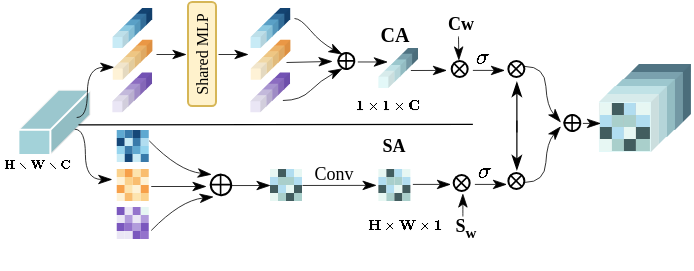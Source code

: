 <mxfile version="26.0.16">
  <diagram name="第 1 页" id="mxfp9z6j75f1absljEtE">
    <mxGraphModel dx="424" dy="251" grid="1" gridSize="10" guides="1" tooltips="1" connect="1" arrows="1" fold="1" page="1" pageScale="1" pageWidth="827" pageHeight="1169" math="1" shadow="0">
      <root>
        <mxCell id="0" />
        <mxCell id="1" parent="0" />
        <mxCell id="kbOJXT6cfB6z6lRoZ_cL-190" value="" style="shape=cube;whiteSpace=wrap;html=1;boundedLbl=1;backgroundOutline=1;darkOpacity=0.05;darkOpacity2=0.1;size=20;flipV=0;flipH=1;aspect=fixed;fillColor=#A3D2D9;strokeColor=#FFFFFF;fontFamily=Times New Roman;" vertex="1" parent="1">
          <mxGeometry x="359.19" y="234.9" width="36" height="32.6" as="geometry" />
        </mxCell>
        <mxCell id="kbOJXT6cfB6z6lRoZ_cL-191" value="&lt;font style=&quot;font-size: 7px;&quot;&gt;$$\mathbf{H} \times \mathbf{W} \times \mathbf{1}$$&lt;/font&gt;" style="text;html=1;align=center;verticalAlign=middle;whiteSpace=wrap;rounded=0;fontSize=5;fontFamily=Times New Roman;strokeColor=none;" vertex="1" parent="1">
          <mxGeometry x="536.55" y="295.5" width="31" height="15" as="geometry" />
        </mxCell>
        <mxCell id="kbOJXT6cfB6z6lRoZ_cL-192" value="$$\mathbf{H} \times \mathbf{W} \times \mathbf{C}$$" style="text;html=1;align=center;verticalAlign=middle;whiteSpace=wrap;rounded=0;fontSize=6;fontFamily=Times New Roman;fontStyle=1" vertex="1" parent="1">
          <mxGeometry x="353.46" y="264.96" width="31" height="15" as="geometry" />
        </mxCell>
        <mxCell id="kbOJXT6cfB6z6lRoZ_cL-193" value="&lt;font style=&quot;font-size: 11px;&quot;&gt;$$\sigma$$&lt;/font&gt;" style="text;html=1;align=center;verticalAlign=middle;whiteSpace=wrap;rounded=0;fontSize=10;fontFamily=Times New Roman;" vertex="1" parent="1">
          <mxGeometry x="573.19" y="210" width="37" height="16.19" as="geometry" />
        </mxCell>
        <mxCell id="kbOJXT6cfB6z6lRoZ_cL-194" value="" style="group;fontFamily=Times New Roman;strokeColor=none;" vertex="1" connectable="0" parent="1">
          <mxGeometry x="406.28" y="194.04" width="19.818" height="19.96" as="geometry" />
        </mxCell>
        <mxCell id="kbOJXT6cfB6z6lRoZ_cL-195" value="" style="shape=cube;whiteSpace=wrap;html=1;boundedLbl=1;backgroundOutline=1;darkOpacity=0.05;darkOpacity2=0.1;size=3;flipV=0;flipH=1;fillColor=#154778;fontFamily=Times New Roman;strokeColor=none;" vertex="1" parent="kbOJXT6cfB6z6lRoZ_cL-194">
          <mxGeometry x="11.818" width="8" height="8.554" as="geometry" />
        </mxCell>
        <mxCell id="kbOJXT6cfB6z6lRoZ_cL-196" value="" style="shape=cube;whiteSpace=wrap;html=1;boundedLbl=1;backgroundOutline=1;darkOpacity=0.05;darkOpacity2=0.1;size=3;flipV=0;flipH=1;fillColor=#397AAA;fontFamily=Times New Roman;strokeColor=none;" vertex="1" parent="kbOJXT6cfB6z6lRoZ_cL-194">
          <mxGeometry x="8.864" y="2.851" width="8" height="8.554" as="geometry" />
        </mxCell>
        <mxCell id="kbOJXT6cfB6z6lRoZ_cL-197" value="" style="shape=cube;whiteSpace=wrap;html=1;boundedLbl=1;backgroundOutline=1;darkOpacity=0.05;darkOpacity2=0.1;size=3;flipV=0;flipH=1;fillColor=#5FA9D1;fontFamily=Times New Roman;strokeColor=none;" vertex="1" parent="kbOJXT6cfB6z6lRoZ_cL-194">
          <mxGeometry x="5.909" y="5.703" width="8" height="8.554" as="geometry" />
        </mxCell>
        <mxCell id="kbOJXT6cfB6z6lRoZ_cL-198" value="" style="shape=cube;whiteSpace=wrap;html=1;boundedLbl=1;backgroundOutline=1;darkOpacity=0.05;darkOpacity2=0.1;size=3;flipV=0;flipH=1;fillColor=#95D4EE;fontFamily=Times New Roman;strokeColor=none;" vertex="1" parent="kbOJXT6cfB6z6lRoZ_cL-194">
          <mxGeometry x="2.955" y="8.554" width="8" height="8.554" as="geometry" />
        </mxCell>
        <mxCell id="kbOJXT6cfB6z6lRoZ_cL-199" value="" style="shape=cube;whiteSpace=wrap;html=1;boundedLbl=1;backgroundOutline=1;darkOpacity=0.05;darkOpacity2=0.1;size=3;flipV=0;flipH=1;fillColor=light-dark(#C8EBF6,#EDEDED);fontFamily=Times New Roman;strokeColor=none;" vertex="1" parent="kbOJXT6cfB6z6lRoZ_cL-194">
          <mxGeometry y="11.406" width="8" height="8.554" as="geometry" />
        </mxCell>
        <mxCell id="kbOJXT6cfB6z6lRoZ_cL-200" value="" style="group;fontFamily=Times New Roman;strokeColor=none;" vertex="1" connectable="0" parent="1">
          <mxGeometry x="477.19" y="226.19" width="64.27" height="19.96" as="geometry" />
        </mxCell>
        <mxCell id="kbOJXT6cfB6z6lRoZ_cL-201" value="" style="group;fontFamily=Times New Roman;" vertex="1" connectable="0" parent="kbOJXT6cfB6z6lRoZ_cL-200">
          <mxGeometry x="-71" width="19.818" height="19.96" as="geometry" />
        </mxCell>
        <mxCell id="kbOJXT6cfB6z6lRoZ_cL-202" value="" style="shape=cube;whiteSpace=wrap;html=1;boundedLbl=1;backgroundOutline=1;darkOpacity=0.05;darkOpacity2=0.1;size=3;flipV=0;flipH=1;fillColor=#7A57BE;fontFamily=Times New Roman;strokeColor=none;" vertex="1" parent="kbOJXT6cfB6z6lRoZ_cL-201">
          <mxGeometry x="11.818" width="8" height="8.554" as="geometry" />
        </mxCell>
        <mxCell id="kbOJXT6cfB6z6lRoZ_cL-203" value="" style="shape=cube;whiteSpace=wrap;html=1;boundedLbl=1;backgroundOutline=1;darkOpacity=0.05;darkOpacity2=0.1;size=3;flipV=0;flipH=1;fillColor=#9473CC;fontFamily=Times New Roman;strokeColor=none;" vertex="1" parent="kbOJXT6cfB6z6lRoZ_cL-201">
          <mxGeometry x="8.864" y="2.851" width="8" height="8.554" as="geometry" />
        </mxCell>
        <mxCell id="kbOJXT6cfB6z6lRoZ_cL-204" value="" style="shape=cube;whiteSpace=wrap;html=1;boundedLbl=1;backgroundOutline=1;darkOpacity=0.05;darkOpacity2=0.1;size=3;flipV=0;flipH=1;fillColor=#B29CDC;fontFamily=Times New Roman;strokeColor=none;" vertex="1" parent="kbOJXT6cfB6z6lRoZ_cL-201">
          <mxGeometry x="5.909" y="5.703" width="8" height="8.554" as="geometry" />
        </mxCell>
        <mxCell id="kbOJXT6cfB6z6lRoZ_cL-205" value="" style="shape=cube;whiteSpace=wrap;html=1;boundedLbl=1;backgroundOutline=1;darkOpacity=0.05;darkOpacity2=0.1;size=3;flipV=0;flipH=1;fillColor=#CEC3E7;fontFamily=Times New Roman;strokeColor=none;" vertex="1" parent="kbOJXT6cfB6z6lRoZ_cL-201">
          <mxGeometry x="2.955" y="8.554" width="8" height="8.554" as="geometry" />
        </mxCell>
        <mxCell id="kbOJXT6cfB6z6lRoZ_cL-206" value="" style="shape=cube;whiteSpace=wrap;html=1;boundedLbl=1;backgroundOutline=1;darkOpacity=0.05;darkOpacity2=0.1;size=3;flipV=0;flipH=1;fillColor=light-dark(#EAE6F5,#EDEDED);fontFamily=Times New Roman;strokeColor=none;" vertex="1" parent="kbOJXT6cfB6z6lRoZ_cL-201">
          <mxGeometry y="11.406" width="8" height="8.554" as="geometry" />
        </mxCell>
        <mxCell id="kbOJXT6cfB6z6lRoZ_cL-207" value="" style="group;fontFamily=Times New Roman;" vertex="1" connectable="0" parent="1">
          <mxGeometry x="649.46" y="222" width="46" height="43.96" as="geometry" />
        </mxCell>
        <mxCell id="kbOJXT6cfB6z6lRoZ_cL-208" value="" style="group;fontFamily=Times New Roman;" vertex="1" connectable="0" parent="kbOJXT6cfB6z6lRoZ_cL-207">
          <mxGeometry width="46" height="43.96" as="geometry" />
        </mxCell>
        <mxCell id="kbOJXT6cfB6z6lRoZ_cL-209" value="" style="shape=cube;whiteSpace=wrap;html=1;boundedLbl=1;backgroundOutline=1;darkOpacity=0.05;darkOpacity2=0.1;size=4;flipV=1;flipH=0;direction=west;fillColor=light-dark(#547A8A,#442724);strokeColor=none;fontFamily=Times New Roman;" vertex="1" parent="kbOJXT6cfB6z6lRoZ_cL-208">
          <mxGeometry x="16" width="30" height="29" as="geometry" />
        </mxCell>
        <mxCell id="kbOJXT6cfB6z6lRoZ_cL-210" value="" style="shape=cube;whiteSpace=wrap;html=1;boundedLbl=1;backgroundOutline=1;darkOpacity=0.05;darkOpacity2=0.1;size=4;flipV=1;flipH=0;direction=west;fillColor=light-dark(#80AAB7,#512D2B);strokeColor=none;fontFamily=Times New Roman;" vertex="1" parent="kbOJXT6cfB6z6lRoZ_cL-208">
          <mxGeometry x="12" y="3.96" width="30" height="29" as="geometry" />
        </mxCell>
        <mxCell id="kbOJXT6cfB6z6lRoZ_cL-211" value="" style="shape=cube;whiteSpace=wrap;html=1;boundedLbl=1;backgroundOutline=1;darkOpacity=0.05;darkOpacity2=0.1;size=4;flipV=1;flipH=0;direction=west;fillColor=light-dark(#A4D2D9,#572B2B);strokeColor=none;fontFamily=Times New Roman;" vertex="1" parent="kbOJXT6cfB6z6lRoZ_cL-208">
          <mxGeometry x="8" y="7.46" width="30" height="29" as="geometry" />
        </mxCell>
        <mxCell id="kbOJXT6cfB6z6lRoZ_cL-212" value="" style="shape=cube;whiteSpace=wrap;html=1;boundedLbl=1;backgroundOutline=1;darkOpacity=0.05;darkOpacity2=0.1;size=4;flipV=1;flipH=0;direction=west;fillColor=light-dark(#CAEEF2,#512D2B);gradientColor=none;strokeColor=none;fontFamily=Times New Roman;" vertex="1" parent="kbOJXT6cfB6z6lRoZ_cL-208">
          <mxGeometry x="4" y="10.96" width="30" height="29" as="geometry" />
        </mxCell>
        <mxCell id="kbOJXT6cfB6z6lRoZ_cL-213" value="" style="shape=cube;whiteSpace=wrap;html=1;boundedLbl=1;backgroundOutline=1;darkOpacity=0.05;darkOpacity2=0.1;size=4;flipV=1;flipH=0;direction=west;fillColor=light-dark(#E3F8F8,#442724);strokeColor=none;fontFamily=Times New Roman;" vertex="1" parent="kbOJXT6cfB6z6lRoZ_cL-208">
          <mxGeometry y="14.96" width="30" height="29" as="geometry" />
        </mxCell>
        <mxCell id="kbOJXT6cfB6z6lRoZ_cL-214" value="" style="shape=table;startSize=0;container=1;collapsible=0;childLayout=tableLayout;fontSize=16;gradientColor=#FF6666;gradientDirection=north;strokeColor=none;fontFamily=Times New Roman;" vertex="1" parent="kbOJXT6cfB6z6lRoZ_cL-207">
          <mxGeometry x="0.5" y="19.5" width="24.5" height="24" as="geometry" />
        </mxCell>
        <mxCell id="kbOJXT6cfB6z6lRoZ_cL-215" style="shape=tableRow;horizontal=0;startSize=0;swimlaneHead=0;swimlaneBody=0;strokeColor=inherit;top=0;left=0;bottom=0;right=0;collapsible=0;dropTarget=0;fillColor=none;points=[[0,0.5],[1,0.5]];portConstraint=eastwest;fontSize=16;fontFamily=Times New Roman;" vertex="1" parent="kbOJXT6cfB6z6lRoZ_cL-214">
          <mxGeometry width="24.5" height="6" as="geometry" />
        </mxCell>
        <mxCell id="kbOJXT6cfB6z6lRoZ_cL-216" style="shape=partialRectangle;html=1;whiteSpace=wrap;connectable=0;strokeColor=#b85450;overflow=hidden;fillColor=#E7F7F3;top=0;left=0;bottom=0;right=0;pointerEvents=1;fontSize=16;fontFamily=Times New Roman;" vertex="1" parent="kbOJXT6cfB6z6lRoZ_cL-215">
          <mxGeometry width="6" height="6" as="geometry">
            <mxRectangle width="6" height="6" as="alternateBounds" />
          </mxGeometry>
        </mxCell>
        <mxCell id="kbOJXT6cfB6z6lRoZ_cL-217" style="shape=partialRectangle;html=1;whiteSpace=wrap;connectable=0;strokeColor=#d79b00;overflow=hidden;fillColor=#425D5F;top=0;left=0;bottom=0;right=0;pointerEvents=1;fontSize=16;fontFamily=Times New Roman;" vertex="1" parent="kbOJXT6cfB6z6lRoZ_cL-215">
          <mxGeometry x="6" width="6" height="6" as="geometry">
            <mxRectangle width="6" height="6" as="alternateBounds" />
          </mxGeometry>
        </mxCell>
        <mxCell id="kbOJXT6cfB6z6lRoZ_cL-218" style="shape=partialRectangle;html=1;whiteSpace=wrap;connectable=0;strokeColor=#10739e;overflow=hidden;fillColor=#b1ddf0;top=0;left=0;bottom=0;right=0;pointerEvents=1;fontSize=16;fontFamily=Times New Roman;" vertex="1" parent="kbOJXT6cfB6z6lRoZ_cL-215">
          <mxGeometry x="12" width="6" height="6" as="geometry">
            <mxRectangle width="6" height="6" as="alternateBounds" />
          </mxGeometry>
        </mxCell>
        <mxCell id="kbOJXT6cfB6z6lRoZ_cL-219" style="shape=partialRectangle;html=1;whiteSpace=wrap;connectable=0;strokeColor=#6c8ebf;overflow=hidden;fillColor=#E7F7F3;top=0;left=0;bottom=0;right=0;pointerEvents=1;fontSize=16;fontFamily=Times New Roman;" vertex="1" parent="kbOJXT6cfB6z6lRoZ_cL-215">
          <mxGeometry x="18" width="7" height="6" as="geometry">
            <mxRectangle width="7" height="6" as="alternateBounds" />
          </mxGeometry>
        </mxCell>
        <mxCell id="kbOJXT6cfB6z6lRoZ_cL-220" value="" style="shape=tableRow;horizontal=0;startSize=0;swimlaneHead=0;swimlaneBody=0;strokeColor=inherit;top=0;left=0;bottom=0;right=0;collapsible=0;dropTarget=0;fillColor=none;points=[[0,0.5],[1,0.5]];portConstraint=eastwest;fontSize=16;fontFamily=Times New Roman;" vertex="1" parent="kbOJXT6cfB6z6lRoZ_cL-214">
          <mxGeometry y="6" width="24.5" height="6" as="geometry" />
        </mxCell>
        <mxCell id="kbOJXT6cfB6z6lRoZ_cL-221" value="" style="shape=partialRectangle;html=1;whiteSpace=wrap;connectable=0;strokeColor=#10739e;overflow=hidden;fillColor=#b1ddf0;top=0;left=0;bottom=0;right=0;pointerEvents=1;fontSize=16;fontFamily=Times New Roman;" vertex="1" parent="kbOJXT6cfB6z6lRoZ_cL-220">
          <mxGeometry width="6" height="6" as="geometry">
            <mxRectangle width="6" height="6" as="alternateBounds" />
          </mxGeometry>
        </mxCell>
        <mxCell id="kbOJXT6cfB6z6lRoZ_cL-222" value="" style="shape=partialRectangle;html=1;whiteSpace=wrap;connectable=0;strokeColor=inherit;overflow=hidden;fillColor=#A9CFCB;top=0;left=0;bottom=0;right=0;pointerEvents=1;fontSize=16;fontFamily=Times New Roman;" vertex="1" parent="kbOJXT6cfB6z6lRoZ_cL-220">
          <mxGeometry x="6" width="6" height="6" as="geometry">
            <mxRectangle width="6" height="6" as="alternateBounds" />
          </mxGeometry>
        </mxCell>
        <mxCell id="kbOJXT6cfB6z6lRoZ_cL-223" value="" style="shape=partialRectangle;html=1;whiteSpace=wrap;connectable=0;strokeColor=#9673a6;overflow=hidden;fillColor=#A9CFCB;top=0;left=0;bottom=0;right=0;pointerEvents=1;fontSize=16;fontFamily=Times New Roman;" vertex="1" parent="kbOJXT6cfB6z6lRoZ_cL-220">
          <mxGeometry x="12" width="6" height="6" as="geometry">
            <mxRectangle width="6" height="6" as="alternateBounds" />
          </mxGeometry>
        </mxCell>
        <mxCell id="kbOJXT6cfB6z6lRoZ_cL-224" style="shape=partialRectangle;html=1;whiteSpace=wrap;connectable=0;strokeColor=#10739e;overflow=hidden;fillColor=#b1ddf0;top=0;left=0;bottom=0;right=0;pointerEvents=1;fontSize=16;fontFamily=Times New Roman;" vertex="1" parent="kbOJXT6cfB6z6lRoZ_cL-220">
          <mxGeometry x="18" width="7" height="6" as="geometry">
            <mxRectangle width="7" height="6" as="alternateBounds" />
          </mxGeometry>
        </mxCell>
        <mxCell id="kbOJXT6cfB6z6lRoZ_cL-225" value="" style="shape=tableRow;horizontal=0;startSize=0;swimlaneHead=0;swimlaneBody=0;strokeColor=inherit;top=0;left=0;bottom=0;right=0;collapsible=0;dropTarget=0;fillColor=none;points=[[0,0.5],[1,0.5]];portConstraint=eastwest;fontSize=16;fontFamily=Times New Roman;" vertex="1" parent="kbOJXT6cfB6z6lRoZ_cL-214">
          <mxGeometry y="12" width="24.5" height="6" as="geometry" />
        </mxCell>
        <mxCell id="kbOJXT6cfB6z6lRoZ_cL-226" value="" style="shape=partialRectangle;html=1;whiteSpace=wrap;connectable=0;strokeColor=inherit;overflow=hidden;fillColor=#425D5F;top=0;left=0;bottom=0;right=0;pointerEvents=1;fontSize=16;fontFamily=Times New Roman;" vertex="1" parent="kbOJXT6cfB6z6lRoZ_cL-225">
          <mxGeometry width="6" height="6" as="geometry">
            <mxRectangle width="6" height="6" as="alternateBounds" />
          </mxGeometry>
        </mxCell>
        <mxCell id="kbOJXT6cfB6z6lRoZ_cL-227" value="" style="shape=partialRectangle;html=1;whiteSpace=wrap;connectable=0;strokeColor=#10739e;overflow=hidden;fillColor=#b1ddf0;top=0;left=0;bottom=0;right=0;pointerEvents=1;fontSize=16;fontFamily=Times New Roman;" vertex="1" parent="kbOJXT6cfB6z6lRoZ_cL-225">
          <mxGeometry x="6" width="6" height="6" as="geometry">
            <mxRectangle width="6" height="6" as="alternateBounds" />
          </mxGeometry>
        </mxCell>
        <mxCell id="kbOJXT6cfB6z6lRoZ_cL-228" value="&lt;span style=&quot;color: rgba(0, 0, 0, 0); font-size: 0px; text-align: start; text-wrap-mode: nowrap;&quot;&gt;%3CmxGraphModel%3E%3Croot%3E%3CmxCell%20id%3D%220%22%2F%3E%3CmxCell%20id%3D%221%22%20parent%3D%220%22%2F%3E%3CmxCell%20id%3D%222%22%20value%3D%22%22%20style%3D%22shape%3Dtable%3BstartSize%3D0%3Bcontainer%3D1%3Bcollapsible%3D0%3BchildLayout%3DtableLayout%3BfontSize%3D16%3BgradientColor%3D%23808080%3BgradientDirection%3Dnorth%3B%22%20vertex%3D%221%22%20parent%3D%221%22%3E%3CmxGeometry%20x%3D%22458%22%20y%3D%22158%22%20width%3D%2230%22%20height%3D%2228%22%20as%3D%22geometry%22%2F%3E%3C%2FmxCell%3E%3CmxCell%20id%3D%223%22%20style%3D%22shape%3DtableRow%3Bhorizontal%3D0%3BstartSize%3D0%3BswimlaneHead%3D0%3BswimlaneBody%3D0%3BstrokeColor%3Dinherit%3Btop%3D0%3Bleft%3D0%3Bbottom%3D0%3Bright%3D0%3Bcollapsible%3D0%3BdropTarget%3D0%3BfillColor%3Dnone%3Bpoints%3D%5B%5B0%2C0.5%5D%2C%5B1%2C0.5%5D%5D%3BportConstraint%3Deastwest%3BfontSize%3D16%3B%22%20vertex%3D%221%22%20parent%3D%222%22%3E%3CmxGeometry%20width%3D%2230%22%20height%3D%227%22%20as%3D%22geometry%22%2F%3E%3C%2FmxCell%3E%3CmxCell%20id%3D%224%22%20style%3D%22shape%3DpartialRectangle%3Bhtml%3D1%3BwhiteSpace%3Dwrap%3Bconnectable%3D0%3BstrokeColor%3Dinherit%3Boverflow%3Dhidden%3BfillColor%3Dnone%3Btop%3D0%3Bleft%3D0%3Bbottom%3D0%3Bright%3D0%3BpointerEvents%3D1%3BfontSize%3D16%3B%22%20vertex%3D%221%22%20parent%3D%223%22%3E%3CmxGeometry%20width%3D%228%22%20height%3D%227%22%20as%3D%22geometry%22%3E%3CmxRectangle%20width%3D%228%22%20height%3D%227%22%20as%3D%22alternateBounds%22%2F%3E%3C%2FmxGeometry%3E%3C%2FmxCell%3E%3CmxCell%20id%3D%225%22%20style%3D%22shape%3DpartialRectangle%3Bhtml%3D1%3BwhiteSpace%3Dwrap%3Bconnectable%3D0%3BstrokeColor%3Dinherit%3Boverflow%3Dhidden%3BfillColor%3Dnone%3Btop%3D0%3Bleft%3D0%3Bbottom%3D0%3Bright%3D0%3BpointerEvents%3D1%3BfontSize%3D16%3B%22%20vertex%3D%221%22%20parent%3D%223%22%3E%3CmxGeometry%20x%3D%228%22%20width%3D%227%22%20height%3D%227%22%20as%3D%22geometry%22%3E%3CmxRectangle%20width%3D%227%22%20height%3D%227%22%20as%3D%22alternateBounds%22%2F%3E%3C%2FmxGeometry%3E%3C%2FmxCell%3E%3CmxCell%20id%3D%226%22%20style%3D%22shape%3DpartialRectangle%3Bhtml%3D1%3BwhiteSpace%3Dwrap%3Bconnectable%3D0%3BstrokeColor%3Dinherit%3Boverflow%3Dhidden%3BfillColor%3Dnone%3Btop%3D0%3Bleft%3D0%3Bbottom%3D0%3Bright%3D0%3BpointerEvents%3D1%3BfontSize%3D16%3B%22%20vertex%3D%221%22%20parent%3D%223%22%3E%3CmxGeometry%20x%3D%2215%22%20width%3D%228%22%20height%3D%227%22%20as%3D%22geometry%22%3E%3CmxRectangle%20width%3D%228%22%20height%3D%227%22%20as%3D%22alternateBounds%22%2F%3E%3C%2FmxGeometry%3E%3C%2FmxCell%3E%3CmxCell%20id%3D%227%22%20style%3D%22shape%3DpartialRectangle%3Bhtml%3D1%3BwhiteSpace%3Dwrap%3Bconnectable%3D0%3BstrokeColor%3Dinherit%3Boverflow%3Dhidden%3BfillColor%3Dnone%3Btop%3D0%3Bleft%3D0%3Bbottom%3D0%3Bright%3D0%3BpointerEvents%3D1%3BfontSize%3D16%3B%22%20vertex%3D%221%22%20parent%3D%223%22%3E%3CmxGeometry%20x%3D%2223%22%20width%3D%227%22%20height%3D%227%22%20as%3D%22geometry%22%3E%3CmxRectangle%20width%3D%227%22%20height%3D%227%22%20as%3D%22alternateBounds%22%2F%3E%3C%2FmxGeometry%3E%3C%2FmxCell%3E%3CmxCell%20id%3D%228%22%20value%3D%22%22%20style%3D%22shape%3DtableRow%3Bhorizontal%3D0%3BstartSize%3D0%3BswimlaneHead%3D0%3BswimlaneBody%3D0%3BstrokeColor%3Dinherit%3Btop%3D0%3Bleft%3D0%3Bbottom%3D0%3Bright%3D0%3Bcollapsible%3D0%3BdropTarget%3D0%3BfillColor%3Dnone%3Bpoints%3D%5B%5B0%2C0.5%5D%2C%5B1%2C0.5%5D%5D%3BportConstraint%3Deastwest%3BfontSize%3D16%3B%22%20vertex%3D%221%22%20parent%3D%222%22%3E%3CmxGeometry%20y%3D%227%22%20width%3D%2230%22%20height%3D%227%22%20as%3D%22geometry%22%2F%3E%3C%2FmxCell%3E%3CmxCell%20id%3D%229%22%20value%3D%22%22%20style%3D%22shape%3DpartialRectangle%3Bhtml%3D1%3BwhiteSpace%3Dwrap%3Bconnectable%3D0%3BstrokeColor%3Dinherit%3Boverflow%3Dhidden%3BfillColor%3Dnone%3Btop%3D0%3Bleft%3D0%3Bbottom%3D0%3Bright%3D0%3BpointerEvents%3D1%3BfontSize%3D16%3B%22%20vertex%3D%221%22%20parent%3D%228%22%3E%3CmxGeometry%20width%3D%228%22%20height%3D%227%22%20as%3D%22geometry%22%3E%3CmxRectangle%20width%3D%228%22%20height%3D%227%22%20as%3D%22alternateBounds%22%2F%3E%3C%2FmxGeometry%3E%3C%2FmxCell%3E%3CmxCell%20id%3D%2210%22%20value%3D%22%22%20style%3D%22shape%3DpartialRectangle%3Bhtml%3D1%3BwhiteSpace%3Dwrap%3Bconnectable%3D0%3BstrokeColor%3Dinherit%3Boverflow%3Dhidden%3BfillColor%3Dnone%3Btop%3D0%3Bleft%3D0%3Bbottom%3D0%3Bright%3D0%3BpointerEvents%3D1%3BfontSize%3D16%3B%22%20vertex%3D%221%22%20parent%3D%228%22%3E%3CmxGeometry%20x%3D%228%22%20width%3D%227%22%20height%3D%227%22%20as%3D%22geometry%22%3E%3CmxRectangle%20width%3D%227%22%20height%3D%227%22%20as%3D%22alternateBounds%22%2F%3E%3C%2FmxGeometry%3E%3C%2FmxCell%3E%3CmxCell%20id%3D%2211%22%20value%3D%22%22%20style%3D%22shape%3DpartialRectangle%3Bhtml%3D1%3BwhiteSpace%3Dwrap%3Bconnectable%3D0%3BstrokeColor%3Dinherit%3Boverflow%3Dhidden%3BfillColor%3Dnone%3Btop%3D0%3Bleft%3D0%3Bbottom%3D0%3Bright%3D0%3BpointerEvents%3D1%3BfontSize%3D16%3B%22%20vertex%3D%221%22%20parent%3D%228%22%3E%3CmxGeometry%20x%3D%2215%22%20width%3D%228%22%20height%3D%227%22%20as%3D%22geometry%22%3E%3CmxRectangle%20width%3D%228%22%20height%3D%227%22%20as%3D%22alternateBounds%22%2F%3E%3C%2FmxGeometry%3E%3C%2FmxCell%3E%3CmxCell%20id%3D%2212%22%20style%3D%22shape%3DpartialRectangle%3Bhtml%3D1%3BwhiteSpace%3Dwrap%3Bconnectable%3D0%3BstrokeColor%3Dinherit%3Boverflow%3Dhidden%3BfillColor%3Dnone%3Btop%3D0%3Bleft%3D0%3Bbottom%3D0%3Bright%3D0%3BpointerEvents%3D1%3BfontSize%3D16%3B%22%20vertex%3D%221%22%20parent%3D%228%22%3E%3CmxGeometry%20x%3D%2223%22%20width%3D%227%22%20height%3D%227%22%20as%3D%22geometry%22%3E%3CmxRectangle%20width%3D%227%22%20height%3D%227%22%20as%3D%22alternateBounds%22%2F%3E%3C%2FmxGeometry%3E%3C%2FmxCell%3E%3CmxCell%20id%3D%2213%22%20value%3D%22%22%20style%3D%22shape%3DtableRow%3Bhorizontal%3D0%3BstartSize%3D0%3BswimlaneHead%3D0%3BswimlaneBody%3D0%3BstrokeColor%3Dinherit%3Btop%3D0%3Bleft%3D0%3Bbottom%3D0%3Bright%3D0%3Bcollapsible%3D0%3BdropTarget%3D0%3BfillColor%3Dnone%3Bpoints%3D%5B%5B0%2C0.5%5D%2C%5B1%2C0.5%5D%5D%3BportConstraint%3Deastwest%3BfontSize%3D16%3B%22%20vertex%3D%221%22%20parent%3D%222%22%3E%3CmxGeometry%20y%3D%2214%22%20width%3D%2230%22%20height%3D%227%22%20as%3D%22geometry%22%2F%3E%3C%2FmxCell%3E%3CmxCell%20id%3D%2214%22%20value%3D%22%22%20style%3D%22shape%3DpartialRectangle%3Bhtml%3D1%3BwhiteSpace%3Dwrap%3Bconnectable%3D0%3BstrokeColor%3Dinherit%3Boverflow%3Dhidden%3BfillColor%3Dnone%3Btop%3D0%3Bleft%3D0%3Bbottom%3D0%3Bright%3D0%3BpointerEvents%3D1%3BfontSize%3D16%3B%22%20vertex%3D%221%22%20parent%3D%2213%22%3E%3CmxGeometry%20width%3D%228%22%20height%3D%227%22%20as%3D%22geometry%22%3E%3CmxRectangle%20width%3D%228%22%20height%3D%227%22%20as%3D%22alternateBounds%22%2F%3E%3C%2FmxGeometry%3E%3C%2FmxCell%3E%3CmxCell%20id%3D%2215%22%20value%3D%22%22%20style%3D%22shape%3DpartialRectangle%3Bhtml%3D1%3BwhiteSpace%3Dwrap%3Bconnectable%3D0%3BstrokeColor%3Dinherit%3Boverflow%3Dhidden%3BfillColor%3Dnone%3Btop%3D0%3Bleft%3D0%3Bbottom%3D0%3Bright%3D0%3BpointerEvents%3D1%3BfontSize%3D16%3B%22%20vertex%3D%221%22%20parent%3D%2213%22%3E%3CmxGeometry%20x%3D%228%22%20width%3D%227%22%20height%3D%227%22%20as%3D%22geometry%22%3E%3CmxRectangle%20width%3D%227%22%20height%3D%227%22%20as%3D%22alternateBounds%22%2F%3E%3C%2FmxGeometry%3E%3C%2FmxCell%3E%3CmxCell%20id%3D%2216%22%20value%3D%22%22%20style%3D%22shape%3DpartialRectangle%3Bhtml%3D1%3BwhiteSpace%3Dwrap%3Bconnectable%3D0%3BstrokeColor%3Dinherit%3Boverflow%3Dhidden%3BfillColor%3Dnone%3Btop%3D0%3Bleft%3D0%3Bbottom%3D0%3Bright%3D0%3BpointerEvents%3D1%3BfontSize%3D16%3B%22%20vertex%3D%221%22%20parent%3D%2213%22%3E%3CmxGeometry%20x%3D%2215%22%20width%3D%228%22%20height%3D%227%22%20as%3D%22geometry%22%3E%3CmxRectangle%20width%3D%228%22%20height%3D%227%22%20as%3D%22alternateBounds%22%2F%3E%3C%2FmxGeometry%3E%3C%2FmxCell%3E%3CmxCell%20id%3D%2217%22%20style%3D%22shape%3DpartialRectangle%3Bhtml%3D1%3BwhiteSpace%3Dwrap%3Bconnectable%3D0%3BstrokeColor%3Dinherit%3Boverflow%3Dhidden%3BfillColor%3Dnone%3Btop%3D0%3Bleft%3D0%3Bbottom%3D0%3Bright%3D0%3BpointerEvents%3D1%3BfontSize%3D16%3B%22%20vertex%3D%221%22%20parent%3D%2213%22%3E%3CmxGeometry%20x%3D%2223%22%20width%3D%227%22%20height%3D%227%22%20as%3D%22geometry%22%3E%3CmxRectangle%20width%3D%227%22%20height%3D%227%22%20as%3D%22alternateBounds%22%2F%3E%3C%2FmxGeometry%3E%3C%2FmxCell%3E%3CmxCell%20id%3D%2218%22%20value%3D%22%22%20style%3D%22shape%3DtableRow%3Bhorizontal%3D0%3BstartSize%3D0%3BswimlaneHead%3D0%3BswimlaneBody%3D0%3BstrokeColor%3Dinherit%3Btop%3D0%3Bleft%3D0%3Bbottom%3D0%3Bright%3D0%3Bcollapsible%3D0%3BdropTarget%3D0%3BfillColor%3Dnone%3Bpoints%3D%5B%5B0%2C0.5%5D%2C%5B1%2C0.5%5D%5D%3BportConstraint%3Deastwest%3BfontSize%3D16%3B%22%20vertex%3D%221%22%20parent%3D%222%22%3E%3CmxGeometry%20y%3D%2221%22%20width%3D%2230%22%20height%3D%227%22%20as%3D%22geometry%22%2F%3E%3C%2FmxCell%3E%3CmxCell%20id%3D%2219%22%20value%3D%22%22%20style%3D%22shape%3DpartialRectangle%3Bhtml%3D1%3BwhiteSpace%3Dwrap%3Bconnectable%3D0%3BstrokeColor%3Dinherit%3Boverflow%3Dhidden%3BfillColor%3Dnone%3Btop%3D0%3Bleft%3D0%3Bbottom%3D0%3Bright%3D0%3BpointerEvents%3D1%3BfontSize%3D16%3B%22%20vertex%3D%221%22%20parent%3D%2218%22%3E%3CmxGeometry%20width%3D%228%22%20height%3D%227%22%20as%3D%22geometry%22%3E%3CmxRectangle%20width%3D%228%22%20height%3D%227%22%20as%3D%22alternateBounds%22%2F%3E%3C%2FmxGeometry%3E%3C%2FmxCell%3E%3CmxCell%20id%3D%2220%22%20value%3D%22%22%20style%3D%22shape%3DpartialRectangle%3Bhtml%3D1%3BwhiteSpace%3Dwrap%3Bconnectable%3D0%3BstrokeColor%3Dinherit%3Boverflow%3Dhidden%3BfillColor%3Dnone%3Btop%3D0%3Bleft%3D0%3Bbottom%3D0%3Bright%3D0%3BpointerEvents%3D1%3BfontSize%3D16%3B%22%20vertex%3D%221%22%20parent%3D%2218%22%3E%3CmxGeometry%20x%3D%228%22%20width%3D%227%22%20height%3D%227%22%20as%3D%22geometry%22%3E%3CmxRectangle%20width%3D%227%22%20height%3D%227%22%20as%3D%22alternateBounds%22%2F%3E%3C%2FmxGeometry%3E%3C%2FmxCell%3E%3CmxCell%20id%3D%2221%22%20value%3D%22%22%20style%3D%22shape%3DpartialRectangle%3Bhtml%3D1%3BwhiteSpace%3Dwrap%3Bconnectable%3D0%3BstrokeColor%3Dinherit%3Boverflow%3Dhidden%3BfillColor%3Dnone%3Btop%3D0%3Bleft%3D0%3Bbottom%3D0%3Bright%3D0%3BpointerEvents%3D1%3BfontSize%3D16%3B%22%20vertex%3D%221%22%20parent%3D%2218%22%3E%3CmxGeometry%20x%3D%2215%22%20width%3D%228%22%20height%3D%227%22%20as%3D%22geometry%22%3E%3CmxRectangle%20width%3D%228%22%20height%3D%227%22%20as%3D%22alternateBounds%22%2F%3E%3C%2FmxGeometry%3E%3C%2FmxCell%3E%3CmxCell%20id%3D%2222%22%20style%3D%22shape%3DpartialRectangle%3Bhtml%3D1%3BwhiteSpace%3Dwrap%3Bconnectable%3D0%3BstrokeColor%3Dinherit%3Boverflow%3Dhidden%3BfillColor%3Dnone%3Btop%3D0%3Bleft%3D0%3Bbottom%3D0%3Bright%3D0%3BpointerEvents%3D1%3BfontSize%3D16%3B%22%20vertex%3D%221%22%20parent%3D%2218%22%3E%3CmxGeometry%20x%3D%2223%22%20width%3D%227%22%20height%3D%227%22%20as%3D%22geometry%22%3E%3CmxRectangle%20width%3D%227%22%20height%3D%227%22%20as%3D%22alternateBounds%22%2F%3E%3C%2FmxGeometry%3E%3C%2FmxCell%3E%3C%2Froot%3E%3C%2FmxGraphModel%3E&lt;/span&gt;" style="shape=partialRectangle;html=1;whiteSpace=wrap;connectable=0;strokeColor=inherit;overflow=hidden;fillColor=#E7F7F3;top=0;left=0;bottom=0;right=0;pointerEvents=1;fontSize=16;fontFamily=Times New Roman;" vertex="1" parent="kbOJXT6cfB6z6lRoZ_cL-225">
          <mxGeometry x="12" width="6" height="6" as="geometry">
            <mxRectangle width="6" height="6" as="alternateBounds" />
          </mxGeometry>
        </mxCell>
        <mxCell id="kbOJXT6cfB6z6lRoZ_cL-229" style="shape=partialRectangle;html=1;whiteSpace=wrap;connectable=0;strokeColor=inherit;overflow=hidden;fillColor=#425D5F;top=0;left=0;bottom=0;right=0;pointerEvents=1;fontSize=16;fontFamily=Times New Roman;" vertex="1" parent="kbOJXT6cfB6z6lRoZ_cL-225">
          <mxGeometry x="18" width="7" height="6" as="geometry">
            <mxRectangle width="7" height="6" as="alternateBounds" />
          </mxGeometry>
        </mxCell>
        <mxCell id="kbOJXT6cfB6z6lRoZ_cL-230" value="" style="shape=tableRow;horizontal=0;startSize=0;swimlaneHead=0;swimlaneBody=0;strokeColor=inherit;top=0;left=0;bottom=0;right=0;collapsible=0;dropTarget=0;fillColor=none;points=[[0,0.5],[1,0.5]];portConstraint=eastwest;fontSize=16;fontFamily=Times New Roman;" vertex="1" parent="kbOJXT6cfB6z6lRoZ_cL-214">
          <mxGeometry y="18" width="24.5" height="6" as="geometry" />
        </mxCell>
        <mxCell id="kbOJXT6cfB6z6lRoZ_cL-231" value="" style="shape=partialRectangle;html=1;whiteSpace=wrap;connectable=0;strokeColor=inherit;overflow=hidden;fillColor=#E7F7F3;top=0;left=0;bottom=0;right=0;pointerEvents=1;fontSize=16;fontFamily=Times New Roman;" vertex="1" parent="kbOJXT6cfB6z6lRoZ_cL-230">
          <mxGeometry width="6" height="6" as="geometry">
            <mxRectangle width="6" height="6" as="alternateBounds" />
          </mxGeometry>
        </mxCell>
        <mxCell id="kbOJXT6cfB6z6lRoZ_cL-232" value="" style="shape=partialRectangle;html=1;whiteSpace=wrap;connectable=0;strokeColor=inherit;overflow=hidden;fillColor=#A9CFCB;top=0;left=0;bottom=0;right=0;pointerEvents=1;fontSize=16;fontFamily=Times New Roman;" vertex="1" parent="kbOJXT6cfB6z6lRoZ_cL-230">
          <mxGeometry x="6" width="6" height="6" as="geometry">
            <mxRectangle width="6" height="6" as="alternateBounds" />
          </mxGeometry>
        </mxCell>
        <mxCell id="kbOJXT6cfB6z6lRoZ_cL-233" value="" style="shape=partialRectangle;html=1;whiteSpace=wrap;connectable=0;strokeColor=inherit;overflow=hidden;fillColor=#425D5F;top=0;left=0;bottom=0;right=0;pointerEvents=1;fontSize=16;fontFamily=Times New Roman;" vertex="1" parent="kbOJXT6cfB6z6lRoZ_cL-230">
          <mxGeometry x="12" width="6" height="6" as="geometry">
            <mxRectangle width="6" height="6" as="alternateBounds" />
          </mxGeometry>
        </mxCell>
        <mxCell id="kbOJXT6cfB6z6lRoZ_cL-234" style="shape=partialRectangle;html=1;whiteSpace=wrap;connectable=0;strokeColor=#d6b656;overflow=hidden;fillColor=#A9CFCB;top=0;left=0;bottom=0;right=0;pointerEvents=1;fontSize=16;fontFamily=Times New Roman;" vertex="1" parent="kbOJXT6cfB6z6lRoZ_cL-230">
          <mxGeometry x="18" width="7" height="6" as="geometry">
            <mxRectangle width="7" height="6" as="alternateBounds" />
          </mxGeometry>
        </mxCell>
        <mxCell id="kbOJXT6cfB6z6lRoZ_cL-235" value="" style="shape=table;startSize=0;container=1;collapsible=0;childLayout=tableLayout;fontSize=16;gradientColor=none;gradientDirection=north;fillColor=none;fontFamily=Times New Roman;strokeColor=none;" vertex="1" parent="1">
          <mxGeometry x="408.37" y="293.5" width="16" height="16" as="geometry" />
        </mxCell>
        <mxCell id="kbOJXT6cfB6z6lRoZ_cL-236" style="shape=tableRow;horizontal=0;startSize=0;swimlaneHead=0;swimlaneBody=0;strokeColor=inherit;top=0;left=0;bottom=0;right=0;collapsible=0;dropTarget=0;fillColor=none;points=[[0,0.5],[1,0.5]];portConstraint=eastwest;fontSize=16;fontFamily=Times New Roman;" vertex="1" parent="kbOJXT6cfB6z6lRoZ_cL-235">
          <mxGeometry width="16" height="4" as="geometry" />
        </mxCell>
        <mxCell id="kbOJXT6cfB6z6lRoZ_cL-237" style="shape=partialRectangle;html=1;whiteSpace=wrap;connectable=0;strokeColor=inherit;overflow=hidden;fillColor=#7A57BE;top=0;left=0;bottom=0;right=0;pointerEvents=1;fontSize=16;fontFamily=Times New Roman;" vertex="1" parent="kbOJXT6cfB6z6lRoZ_cL-236">
          <mxGeometry width="4" height="4" as="geometry">
            <mxRectangle width="4" height="4" as="alternateBounds" />
          </mxGeometry>
        </mxCell>
        <mxCell id="kbOJXT6cfB6z6lRoZ_cL-238" style="shape=partialRectangle;html=1;whiteSpace=wrap;connectable=0;strokeColor=inherit;overflow=hidden;fillColor=#EAE6F5;top=0;left=0;bottom=0;right=0;pointerEvents=1;fontSize=16;fontFamily=Times New Roman;" vertex="1" parent="kbOJXT6cfB6z6lRoZ_cL-236">
          <mxGeometry x="4" width="4" height="4" as="geometry">
            <mxRectangle width="4" height="4" as="alternateBounds" />
          </mxGeometry>
        </mxCell>
        <mxCell id="kbOJXT6cfB6z6lRoZ_cL-239" style="shape=partialRectangle;html=1;whiteSpace=wrap;connectable=0;strokeColor=inherit;overflow=hidden;fillColor=#9473CC;top=0;left=0;bottom=0;right=0;pointerEvents=1;fontSize=16;fontFamily=Times New Roman;" vertex="1" parent="kbOJXT6cfB6z6lRoZ_cL-236">
          <mxGeometry x="8" width="4" height="4" as="geometry">
            <mxRectangle width="4" height="4" as="alternateBounds" />
          </mxGeometry>
        </mxCell>
        <mxCell id="kbOJXT6cfB6z6lRoZ_cL-240" style="shape=partialRectangle;html=1;whiteSpace=wrap;connectable=0;strokeColor=inherit;overflow=hidden;fillColor=#E7F7F3;top=0;left=0;bottom=0;right=0;pointerEvents=1;fontSize=16;fontFamily=Times New Roman;" vertex="1" parent="kbOJXT6cfB6z6lRoZ_cL-236">
          <mxGeometry x="12" width="4" height="4" as="geometry">
            <mxRectangle width="4" height="4" as="alternateBounds" />
          </mxGeometry>
        </mxCell>
        <mxCell id="kbOJXT6cfB6z6lRoZ_cL-241" value="" style="shape=tableRow;horizontal=0;startSize=0;swimlaneHead=0;swimlaneBody=0;strokeColor=inherit;top=0;left=0;bottom=0;right=0;collapsible=0;dropTarget=0;fillColor=none;points=[[0,0.5],[1,0.5]];portConstraint=eastwest;fontSize=16;fontFamily=Times New Roman;" vertex="1" parent="kbOJXT6cfB6z6lRoZ_cL-235">
          <mxGeometry y="4" width="16" height="4" as="geometry" />
        </mxCell>
        <mxCell id="kbOJXT6cfB6z6lRoZ_cL-242" value="" style="shape=partialRectangle;html=1;whiteSpace=wrap;connectable=0;strokeColor=inherit;overflow=hidden;fillColor=#EAE6F5;top=0;left=0;bottom=0;right=0;pointerEvents=1;fontSize=16;fontFamily=Times New Roman;" vertex="1" parent="kbOJXT6cfB6z6lRoZ_cL-241">
          <mxGeometry width="4" height="4" as="geometry">
            <mxRectangle width="4" height="4" as="alternateBounds" />
          </mxGeometry>
        </mxCell>
        <mxCell id="kbOJXT6cfB6z6lRoZ_cL-243" value="" style="shape=partialRectangle;html=1;whiteSpace=wrap;connectable=0;strokeColor=inherit;overflow=hidden;fillColor=#B29CDC;top=0;left=0;bottom=0;right=0;pointerEvents=1;fontSize=16;fontFamily=Times New Roman;" vertex="1" parent="kbOJXT6cfB6z6lRoZ_cL-241">
          <mxGeometry x="4" width="4" height="4" as="geometry">
            <mxRectangle width="4" height="4" as="alternateBounds" />
          </mxGeometry>
        </mxCell>
        <mxCell id="kbOJXT6cfB6z6lRoZ_cL-244" value="a9cfcb" style="shape=partialRectangle;html=1;whiteSpace=wrap;connectable=0;strokeColor=inherit;overflow=hidden;fillColor=#EAE6F5;top=0;left=0;bottom=0;right=0;pointerEvents=1;fontSize=16;fontFamily=Times New Roman;" vertex="1" parent="kbOJXT6cfB6z6lRoZ_cL-241">
          <mxGeometry x="8" width="4" height="4" as="geometry">
            <mxRectangle width="4" height="4" as="alternateBounds" />
          </mxGeometry>
        </mxCell>
        <mxCell id="kbOJXT6cfB6z6lRoZ_cL-245" style="shape=partialRectangle;html=1;whiteSpace=wrap;connectable=0;strokeColor=inherit;overflow=hidden;fillColor=#B29CDC;top=0;left=0;bottom=0;right=0;pointerEvents=1;fontSize=16;fontFamily=Times New Roman;" vertex="1" parent="kbOJXT6cfB6z6lRoZ_cL-241">
          <mxGeometry x="12" width="4" height="4" as="geometry">
            <mxRectangle width="4" height="4" as="alternateBounds" />
          </mxGeometry>
        </mxCell>
        <mxCell id="kbOJXT6cfB6z6lRoZ_cL-246" value="" style="shape=tableRow;horizontal=0;startSize=0;swimlaneHead=0;swimlaneBody=0;strokeColor=inherit;top=0;left=0;bottom=0;right=0;collapsible=0;dropTarget=0;fillColor=none;points=[[0,0.5],[1,0.5]];portConstraint=eastwest;fontSize=16;fontFamily=Times New Roman;" vertex="1" parent="kbOJXT6cfB6z6lRoZ_cL-235">
          <mxGeometry y="8" width="16" height="4" as="geometry" />
        </mxCell>
        <mxCell id="kbOJXT6cfB6z6lRoZ_cL-247" value="" style="shape=partialRectangle;html=1;whiteSpace=wrap;connectable=0;strokeColor=inherit;overflow=hidden;fillColor=#7A57BE;top=0;left=0;bottom=0;right=0;pointerEvents=1;fontSize=16;fontFamily=Times New Roman;" vertex="1" parent="kbOJXT6cfB6z6lRoZ_cL-246">
          <mxGeometry width="4" height="4" as="geometry">
            <mxRectangle width="4" height="4" as="alternateBounds" />
          </mxGeometry>
        </mxCell>
        <mxCell id="kbOJXT6cfB6z6lRoZ_cL-248" value="" style="shape=partialRectangle;html=1;whiteSpace=wrap;connectable=0;strokeColor=inherit;overflow=hidden;fillColor=#9473CC;top=0;left=0;bottom=0;right=0;pointerEvents=1;fontSize=16;fontFamily=Times New Roman;" vertex="1" parent="kbOJXT6cfB6z6lRoZ_cL-246">
          <mxGeometry x="4" width="4" height="4" as="geometry">
            <mxRectangle width="4" height="4" as="alternateBounds" />
          </mxGeometry>
        </mxCell>
        <mxCell id="kbOJXT6cfB6z6lRoZ_cL-249" value="B29CDC" style="shape=partialRectangle;html=1;whiteSpace=wrap;connectable=0;strokeColor=inherit;overflow=hidden;fillColor=#B29CDC;top=0;left=0;bottom=0;right=0;pointerEvents=1;fontSize=16;fontFamily=Times New Roman;" vertex="1" parent="kbOJXT6cfB6z6lRoZ_cL-246">
          <mxGeometry x="8" width="4" height="4" as="geometry">
            <mxRectangle width="4" height="4" as="alternateBounds" />
          </mxGeometry>
        </mxCell>
        <mxCell id="kbOJXT6cfB6z6lRoZ_cL-250" style="shape=partialRectangle;html=1;whiteSpace=wrap;connectable=0;strokeColor=inherit;overflow=hidden;fillColor=#7A57BE;top=0;left=0;bottom=0;right=0;pointerEvents=1;fontSize=16;fontFamily=Times New Roman;" vertex="1" parent="kbOJXT6cfB6z6lRoZ_cL-246">
          <mxGeometry x="12" width="4" height="4" as="geometry">
            <mxRectangle width="4" height="4" as="alternateBounds" />
          </mxGeometry>
        </mxCell>
        <mxCell id="kbOJXT6cfB6z6lRoZ_cL-251" value="" style="shape=tableRow;horizontal=0;startSize=0;swimlaneHead=0;swimlaneBody=0;strokeColor=inherit;top=0;left=0;bottom=0;right=0;collapsible=0;dropTarget=0;fillColor=none;points=[[0,0.5],[1,0.5]];portConstraint=eastwest;fontSize=16;fontFamily=Times New Roman;" vertex="1" parent="kbOJXT6cfB6z6lRoZ_cL-235">
          <mxGeometry y="12" width="16" height="4" as="geometry" />
        </mxCell>
        <mxCell id="kbOJXT6cfB6z6lRoZ_cL-252" value="" style="shape=partialRectangle;html=1;whiteSpace=wrap;connectable=0;strokeColor=inherit;overflow=hidden;fillColor=#EAE6F5;top=0;left=0;bottom=0;right=0;pointerEvents=1;fontSize=16;fontFamily=Times New Roman;" vertex="1" parent="kbOJXT6cfB6z6lRoZ_cL-251">
          <mxGeometry width="4" height="4" as="geometry">
            <mxRectangle width="4" height="4" as="alternateBounds" />
          </mxGeometry>
        </mxCell>
        <mxCell id="kbOJXT6cfB6z6lRoZ_cL-253" value="" style="shape=partialRectangle;html=1;whiteSpace=wrap;connectable=0;strokeColor=inherit;overflow=hidden;fillColor=#EAE6F5;top=0;left=0;bottom=0;right=0;pointerEvents=1;fontSize=16;fontFamily=Times New Roman;" vertex="1" parent="kbOJXT6cfB6z6lRoZ_cL-251">
          <mxGeometry x="4" width="4" height="4" as="geometry">
            <mxRectangle width="4" height="4" as="alternateBounds" />
          </mxGeometry>
        </mxCell>
        <mxCell id="kbOJXT6cfB6z6lRoZ_cL-254" value="" style="shape=partialRectangle;html=1;whiteSpace=wrap;connectable=0;strokeColor=inherit;overflow=hidden;fillColor=#7A57BE;top=0;left=0;bottom=0;right=0;pointerEvents=1;fontSize=16;fontFamily=Times New Roman;" vertex="1" parent="kbOJXT6cfB6z6lRoZ_cL-251">
          <mxGeometry x="8" width="4" height="4" as="geometry">
            <mxRectangle width="4" height="4" as="alternateBounds" />
          </mxGeometry>
        </mxCell>
        <mxCell id="kbOJXT6cfB6z6lRoZ_cL-255" style="shape=partialRectangle;html=1;whiteSpace=wrap;connectable=0;strokeColor=inherit;overflow=hidden;fillColor=#9473CC;top=0;left=0;bottom=0;right=0;pointerEvents=1;fontSize=16;fontFamily=Times New Roman;" vertex="1" parent="kbOJXT6cfB6z6lRoZ_cL-251">
          <mxGeometry x="12" width="4" height="4" as="geometry">
            <mxRectangle width="4" height="4" as="alternateBounds" />
          </mxGeometry>
        </mxCell>
        <mxCell id="kbOJXT6cfB6z6lRoZ_cL-269" value="" style="endArrow=none;html=1;rounded=0;strokeColor=default;align=center;verticalAlign=middle;fontFamily=Times New Roman;fontSize=11;fontColor=default;labelBackgroundColor=default;strokeWidth=0.6;exitX=0.172;exitY=0.53;exitDx=0;exitDy=0;exitPerimeter=0;" edge="1" parent="1" source="kbOJXT6cfB6z6lRoZ_cL-190">
          <mxGeometry width="50" height="50" relative="1" as="geometry">
            <mxPoint x="473.19" y="251.96" as="sourcePoint" />
            <mxPoint x="586.19" y="251.96" as="targetPoint" />
          </mxGeometry>
        </mxCell>
        <mxCell id="kbOJXT6cfB6z6lRoZ_cL-270" value="" style="group;fontFamily=Times New Roman;" vertex="1" connectable="0" parent="1">
          <mxGeometry x="554.19" y="220.5" width="96" height="64" as="geometry" />
        </mxCell>
        <mxCell id="kbOJXT6cfB6z6lRoZ_cL-271" value="" style="endArrow=classicThin;html=1;rounded=0;strokeWidth=0.4;strokeColor=default;align=center;verticalAlign=middle;fontFamily=Times New Roman;fontSize=11;fontColor=default;labelBackgroundColor=default;endFill=1;" edge="1" parent="kbOJXT6cfB6z6lRoZ_cL-270">
          <mxGeometry width="50" height="50" relative="1" as="geometry">
            <mxPoint x="1" y="4.5" as="sourcePoint" />
            <mxPoint x="19" y="4.46" as="targetPoint" />
          </mxGeometry>
        </mxCell>
        <mxCell id="kbOJXT6cfB6z6lRoZ_cL-272" value="" style="endArrow=classicThin;html=1;rounded=0;strokeWidth=0.4;strokeColor=default;align=center;verticalAlign=middle;fontFamily=Times New Roman;fontSize=11;fontColor=default;labelBackgroundColor=default;endFill=1;" edge="1" parent="kbOJXT6cfB6z6lRoZ_cL-270">
          <mxGeometry width="50" height="50" relative="1" as="geometry">
            <mxPoint x="32" y="4.46" as="sourcePoint" />
            <mxPoint x="48" y="4.46" as="targetPoint" />
          </mxGeometry>
        </mxCell>
        <mxCell id="kbOJXT6cfB6z6lRoZ_cL-273" value="" style="group;fontFamily=Times New Roman;" vertex="1" connectable="0" parent="kbOJXT6cfB6z6lRoZ_cL-270">
          <mxGeometry x="21.65" width="8" height="8" as="geometry" />
        </mxCell>
        <mxCell id="kbOJXT6cfB6z6lRoZ_cL-274" value="" style="ellipse;whiteSpace=wrap;html=1;aspect=fixed;fontFamily=Times New Roman;fontSize=11;fontColor=default;labelBackgroundColor=default;" vertex="1" parent="kbOJXT6cfB6z6lRoZ_cL-273">
          <mxGeometry width="8" height="8" as="geometry" />
        </mxCell>
        <mxCell id="kbOJXT6cfB6z6lRoZ_cL-275" value="" style="shape=mxgraph.sysml.x;fontFamily=Times New Roman;fontSize=11;fontColor=default;labelBackgroundColor=default;strokeWidth=0.8;" vertex="1" parent="kbOJXT6cfB6z6lRoZ_cL-273">
          <mxGeometry x="0.85" y="0.96" width="6" height="6" as="geometry" />
        </mxCell>
        <mxCell id="kbOJXT6cfB6z6lRoZ_cL-276" value="" style="group;fontFamily=Times New Roman;" vertex="1" connectable="0" parent="kbOJXT6cfB6z6lRoZ_cL-270">
          <mxGeometry x="50" width="8" height="8" as="geometry" />
        </mxCell>
        <mxCell id="kbOJXT6cfB6z6lRoZ_cL-277" value="" style="ellipse;whiteSpace=wrap;html=1;aspect=fixed;fontFamily=Times New Roman;fontSize=11;fontColor=default;labelBackgroundColor=default;" vertex="1" parent="kbOJXT6cfB6z6lRoZ_cL-276">
          <mxGeometry width="8" height="8" as="geometry" />
        </mxCell>
        <mxCell id="kbOJXT6cfB6z6lRoZ_cL-278" value="" style="shape=mxgraph.sysml.x;fontFamily=Times New Roman;fontSize=11;fontColor=default;labelBackgroundColor=default;strokeWidth=0.8;" vertex="1" parent="kbOJXT6cfB6z6lRoZ_cL-276">
          <mxGeometry x="0.85" y="0.96" width="6" height="6" as="geometry" />
        </mxCell>
        <mxCell id="kbOJXT6cfB6z6lRoZ_cL-279" value="" style="endArrow=classicThin;html=1;rounded=0;strokeColor=default;align=center;verticalAlign=middle;fontFamily=Times New Roman;fontSize=11;fontColor=default;labelBackgroundColor=default;entryX=0.5;entryY=1;entryDx=0;entryDy=0;strokeWidth=0.6;endFill=1;edgeStyle=orthogonalEdgeStyle;curved=1;" edge="1" parent="kbOJXT6cfB6z6lRoZ_cL-270">
          <mxGeometry width="50" height="50" relative="1" as="geometry">
            <mxPoint x="54" y="35.46" as="sourcePoint" />
            <mxPoint x="54" y="10" as="targetPoint" />
          </mxGeometry>
        </mxCell>
        <mxCell id="kbOJXT6cfB6z6lRoZ_cL-280" value="" style="endArrow=classicThin;html=1;rounded=0;strokeColor=default;align=center;verticalAlign=middle;fontFamily=Times New Roman;fontSize=11;fontColor=default;labelBackgroundColor=default;entryX=0.5;entryY=1;entryDx=0;entryDy=0;strokeWidth=0.6;endFill=1;edgeStyle=orthogonalEdgeStyle;curved=1;" edge="1" parent="kbOJXT6cfB6z6lRoZ_cL-270">
          <mxGeometry width="50" height="50" relative="1" as="geometry">
            <mxPoint x="54" y="29.46" as="sourcePoint" />
            <mxPoint x="54" y="54.46" as="targetPoint" />
          </mxGeometry>
        </mxCell>
        <mxCell id="kbOJXT6cfB6z6lRoZ_cL-281" value="" style="endArrow=classicThin;html=1;rounded=0;strokeWidth=0.4;strokeColor=default;align=center;verticalAlign=middle;fontFamily=Times New Roman;fontSize=11;fontColor=default;labelBackgroundColor=default;endFill=1;" edge="1" parent="kbOJXT6cfB6z6lRoZ_cL-270">
          <mxGeometry width="50" height="50" relative="1" as="geometry">
            <mxPoint x="2" y="61.46" as="sourcePoint" />
            <mxPoint x="21" y="61.46" as="targetPoint" />
          </mxGeometry>
        </mxCell>
        <mxCell id="kbOJXT6cfB6z6lRoZ_cL-282" value="" style="endArrow=classicThin;html=1;rounded=0;strokeWidth=0.4;strokeColor=default;align=center;verticalAlign=middle;fontFamily=Times New Roman;fontSize=11;fontColor=default;labelBackgroundColor=default;endFill=1;" edge="1" parent="kbOJXT6cfB6z6lRoZ_cL-270">
          <mxGeometry width="50" height="50" relative="1" as="geometry">
            <mxPoint x="33" y="61.46" as="sourcePoint" />
            <mxPoint x="49" y="61.46" as="targetPoint" />
          </mxGeometry>
        </mxCell>
        <mxCell id="kbOJXT6cfB6z6lRoZ_cL-283" value="" style="group;fontFamily=Times New Roman;" vertex="1" connectable="0" parent="kbOJXT6cfB6z6lRoZ_cL-270">
          <mxGeometry x="22.65" y="57" width="8" height="8" as="geometry" />
        </mxCell>
        <mxCell id="kbOJXT6cfB6z6lRoZ_cL-284" value="" style="ellipse;whiteSpace=wrap;html=1;aspect=fixed;fontFamily=Times New Roman;fontSize=11;fontColor=default;labelBackgroundColor=default;" vertex="1" parent="kbOJXT6cfB6z6lRoZ_cL-283">
          <mxGeometry width="8" height="8" as="geometry" />
        </mxCell>
        <mxCell id="kbOJXT6cfB6z6lRoZ_cL-285" value="" style="shape=mxgraph.sysml.x;fontFamily=Times New Roman;fontSize=11;fontColor=default;labelBackgroundColor=default;strokeWidth=0.8;" vertex="1" parent="kbOJXT6cfB6z6lRoZ_cL-283">
          <mxGeometry x="0.85" y="0.96" width="6" height="6" as="geometry" />
        </mxCell>
        <mxCell id="kbOJXT6cfB6z6lRoZ_cL-286" value="" style="group;fontFamily=Times New Roman;" vertex="1" connectable="0" parent="kbOJXT6cfB6z6lRoZ_cL-270">
          <mxGeometry x="50" y="56" width="8" height="8" as="geometry" />
        </mxCell>
        <mxCell id="kbOJXT6cfB6z6lRoZ_cL-287" value="" style="ellipse;whiteSpace=wrap;html=1;aspect=fixed;fontFamily=Times New Roman;fontSize=11;fontColor=default;labelBackgroundColor=default;" vertex="1" parent="kbOJXT6cfB6z6lRoZ_cL-286">
          <mxGeometry width="8" height="8" as="geometry" />
        </mxCell>
        <mxCell id="kbOJXT6cfB6z6lRoZ_cL-288" value="" style="shape=mxgraph.sysml.x;fontFamily=Times New Roman;fontSize=11;fontColor=default;labelBackgroundColor=default;strokeWidth=0.8;" vertex="1" parent="kbOJXT6cfB6z6lRoZ_cL-286">
          <mxGeometry x="0.85" y="0.96" width="6" height="6" as="geometry" />
        </mxCell>
        <mxCell id="kbOJXT6cfB6z6lRoZ_cL-289" value="" style="curved=1;endArrow=classicThin;html=1;rounded=0;strokeColor=default;align=center;verticalAlign=middle;fontFamily=Times New Roman;fontSize=11;fontColor=default;labelBackgroundColor=default;startFill=0;entryX=0;entryY=0.746;entryDx=0;entryDy=0;entryPerimeter=0;strokeWidth=0.4;endFill=1;" edge="1" parent="kbOJXT6cfB6z6lRoZ_cL-270">
          <mxGeometry width="50" height="50" relative="1" as="geometry">
            <mxPoint x="58" y="2.46" as="sourcePoint" />
            <mxPoint x="76" y="30.46" as="targetPoint" />
            <Array as="points">
              <mxPoint x="68" y="2.46" />
              <mxPoint x="69" y="22.46" />
            </Array>
          </mxGeometry>
        </mxCell>
        <mxCell id="kbOJXT6cfB6z6lRoZ_cL-290" value="" style="group;fontFamily=Times New Roman;" vertex="1" connectable="0" parent="kbOJXT6cfB6z6lRoZ_cL-270">
          <mxGeometry x="76.536" y="25.536" width="10.928" height="10.928" as="geometry" />
        </mxCell>
        <mxCell id="kbOJXT6cfB6z6lRoZ_cL-291" value="" style="ellipse;whiteSpace=wrap;html=1;aspect=fixed;fontFamily=Times New Roman;fontSize=11;fontColor=default;labelBackgroundColor=default;rotation=30;" vertex="1" parent="kbOJXT6cfB6z6lRoZ_cL-290">
          <mxGeometry x="1.464" y="1.464" width="8" height="8" as="geometry" />
        </mxCell>
        <mxCell id="kbOJXT6cfB6z6lRoZ_cL-292" value="" style="shape=mxgraph.sysml.x;fontFamily=Times New Roman;fontSize=11;fontColor=default;labelBackgroundColor=default;strokeWidth=0.8;direction=west;rotation=45;" vertex="1" parent="kbOJXT6cfB6z6lRoZ_cL-290">
          <mxGeometry x="2.314" y="2.424" width="6" height="6" as="geometry" />
        </mxCell>
        <mxCell id="kbOJXT6cfB6z6lRoZ_cL-293" value="" style="endArrow=classicThin;html=1;rounded=0;strokeWidth=0.4;strokeColor=default;align=center;verticalAlign=middle;fontFamily=Times New Roman;fontSize=11;fontColor=default;labelBackgroundColor=default;endFill=1;" edge="1" parent="kbOJXT6cfB6z6lRoZ_cL-270">
          <mxGeometry width="50" height="50" relative="1" as="geometry">
            <mxPoint x="87" y="30.96" as="sourcePoint" />
            <mxPoint x="96" y="30.96" as="targetPoint" />
          </mxGeometry>
        </mxCell>
        <mxCell id="kbOJXT6cfB6z6lRoZ_cL-294" value="" style="curved=1;endArrow=classicThin;html=1;rounded=0;strokeColor=default;align=center;verticalAlign=middle;fontFamily=Times New Roman;fontSize=11;fontColor=default;labelBackgroundColor=default;startFill=0;entryX=0;entryY=0.746;entryDx=0;entryDy=0;entryPerimeter=0;strokeWidth=0.4;endFill=1;" edge="1" parent="kbOJXT6cfB6z6lRoZ_cL-270">
          <mxGeometry width="50" height="50" relative="1" as="geometry">
            <mxPoint x="58" y="60.46" as="sourcePoint" />
            <mxPoint x="76" y="32.46" as="targetPoint" />
            <Array as="points">
              <mxPoint x="68" y="60.46" />
              <mxPoint x="69" y="40.46" />
            </Array>
          </mxGeometry>
        </mxCell>
        <mxCell id="kbOJXT6cfB6z6lRoZ_cL-295" value="&lt;font style=&quot;font-size: 9px;&quot;&gt;&lt;b style=&quot;&quot;&gt;Cw&lt;/b&gt;&lt;/font&gt;" style="text;html=1;align=center;verticalAlign=middle;whiteSpace=wrap;rounded=0;fontFamily=Times New Roman;" vertex="1" parent="kbOJXT6cfB6z6lRoZ_cL-270">
          <mxGeometry x="11" y="-21.5" width="31" height="4" as="geometry" />
        </mxCell>
        <mxCell id="kbOJXT6cfB6z6lRoZ_cL-296" value="&lt;font style=&quot;font-size: 9px;&quot;&gt;&lt;b style=&quot;&quot;&gt;S&lt;sub style=&quot;&quot;&gt;w&lt;/sub&gt;&lt;/b&gt;&lt;/font&gt;" style="text;html=1;align=center;verticalAlign=middle;whiteSpace=wrap;rounded=0;fontFamily=Times New Roman;" vertex="1" parent="kbOJXT6cfB6z6lRoZ_cL-270">
          <mxGeometry x="14" y="72.5" width="30" height="17" as="geometry" />
        </mxCell>
        <mxCell id="kbOJXT6cfB6z6lRoZ_cL-297" value="" style="endArrow=classicThin;html=1;rounded=0;strokeColor=default;align=center;verticalAlign=middle;fontFamily=Times New Roman;fontSize=11;fontColor=default;labelBackgroundColor=default;entryX=0.5;entryY=1;entryDx=0;entryDy=0;strokeWidth=0.4;endFill=1;edgeStyle=orthogonalEdgeStyle;curved=1;" edge="1" parent="kbOJXT6cfB6z6lRoZ_cL-270">
          <mxGeometry width="50" height="50" relative="1" as="geometry">
            <mxPoint x="27" y="77.5" as="sourcePoint" />
            <mxPoint x="27" y="66" as="targetPoint" />
          </mxGeometry>
        </mxCell>
        <mxCell id="kbOJXT6cfB6z6lRoZ_cL-298" value="" style="endArrow=classicThin;html=1;rounded=0;strokeColor=default;align=center;verticalAlign=middle;fontFamily=Times New Roman;fontSize=11;fontColor=default;labelBackgroundColor=default;entryX=0.5;entryY=1;entryDx=0;entryDy=0;strokeWidth=0.4;endFill=1;edgeStyle=orthogonalEdgeStyle;curved=1;" edge="1" parent="kbOJXT6cfB6z6lRoZ_cL-270">
          <mxGeometry width="50" height="50" relative="1" as="geometry">
            <mxPoint x="24.81" y="-12.5" as="sourcePoint" />
            <mxPoint x="25" y="-0.5" as="targetPoint" />
          </mxGeometry>
        </mxCell>
        <mxCell id="kbOJXT6cfB6z6lRoZ_cL-299" value="&lt;font style=&quot;font-size: 11px;&quot;&gt;$$\sigma$$&lt;/font&gt;" style="text;html=1;align=center;verticalAlign=middle;whiteSpace=wrap;rounded=0;fontSize=10;fontFamily=Times New Roman;" vertex="1" parent="kbOJXT6cfB6z6lRoZ_cL-270">
          <mxGeometry x="20" y="46.5" width="37" height="16.19" as="geometry" />
        </mxCell>
        <mxCell id="kbOJXT6cfB6z6lRoZ_cL-300" value="$$\mathbf{1} \times \mathbf{1} \times \mathbf{C}$$" style="text;html=1;align=center;verticalAlign=middle;whiteSpace=wrap;rounded=0;fontSize=7;fontFamily=Times New Roman;fontStyle=1;strokeColor=none;" vertex="1" parent="kbOJXT6cfB6z6lRoZ_cL-270">
          <mxGeometry x="-25" y="15" width="31" height="15" as="geometry" />
        </mxCell>
        <mxCell id="kbOJXT6cfB6z6lRoZ_cL-301" value="" style="shape=table;startSize=0;container=1;collapsible=0;childLayout=tableLayout;fontSize=16;gradientColor=none;gradientDirection=north;fillColor=none;fontFamily=Times New Roman;strokeColor=none;" vertex="1" parent="1">
          <mxGeometry x="408.37" y="255" width="16" height="16" as="geometry" />
        </mxCell>
        <mxCell id="kbOJXT6cfB6z6lRoZ_cL-302" style="shape=tableRow;horizontal=0;startSize=0;swimlaneHead=0;swimlaneBody=0;strokeColor=inherit;top=0;left=0;bottom=0;right=0;collapsible=0;dropTarget=0;fillColor=none;points=[[0,0.5],[1,0.5]];portConstraint=eastwest;fontSize=16;fontFamily=Times New Roman;" vertex="1" parent="kbOJXT6cfB6z6lRoZ_cL-301">
          <mxGeometry width="16" height="4" as="geometry" />
        </mxCell>
        <mxCell id="kbOJXT6cfB6z6lRoZ_cL-303" style="shape=partialRectangle;html=1;whiteSpace=wrap;connectable=0;strokeColor=inherit;overflow=hidden;fillColor=#5FA9D1;top=0;left=0;bottom=0;right=0;pointerEvents=1;fontSize=16;fontFamily=Times New Roman;" vertex="1" parent="kbOJXT6cfB6z6lRoZ_cL-302">
          <mxGeometry width="4" height="4" as="geometry">
            <mxRectangle width="4" height="4" as="alternateBounds" />
          </mxGeometry>
        </mxCell>
        <mxCell id="kbOJXT6cfB6z6lRoZ_cL-304" style="shape=partialRectangle;html=1;whiteSpace=wrap;connectable=0;strokeColor=inherit;overflow=hidden;fillColor=#397AAA;top=0;left=0;bottom=0;right=0;pointerEvents=1;fontSize=16;fontFamily=Times New Roman;" vertex="1" parent="kbOJXT6cfB6z6lRoZ_cL-302">
          <mxGeometry x="4" width="4" height="4" as="geometry">
            <mxRectangle width="4" height="4" as="alternateBounds" />
          </mxGeometry>
        </mxCell>
        <mxCell id="kbOJXT6cfB6z6lRoZ_cL-305" style="shape=partialRectangle;html=1;whiteSpace=wrap;connectable=0;strokeColor=inherit;overflow=hidden;fillColor=#154778;top=0;left=0;bottom=0;right=0;pointerEvents=1;fontSize=16;fontFamily=Times New Roman;" vertex="1" parent="kbOJXT6cfB6z6lRoZ_cL-302">
          <mxGeometry x="8" width="4" height="4" as="geometry">
            <mxRectangle width="4" height="4" as="alternateBounds" />
          </mxGeometry>
        </mxCell>
        <mxCell id="kbOJXT6cfB6z6lRoZ_cL-306" value="154778" style="shape=partialRectangle;html=1;whiteSpace=wrap;connectable=0;strokeColor=inherit;overflow=hidden;fillColor=#5FA9D1;top=0;left=0;bottom=0;right=0;pointerEvents=1;fontSize=16;fontFamily=Times New Roman;" vertex="1" parent="kbOJXT6cfB6z6lRoZ_cL-302">
          <mxGeometry x="12" width="4" height="4" as="geometry">
            <mxRectangle width="4" height="4" as="alternateBounds" />
          </mxGeometry>
        </mxCell>
        <mxCell id="kbOJXT6cfB6z6lRoZ_cL-307" value="" style="shape=tableRow;horizontal=0;startSize=0;swimlaneHead=0;swimlaneBody=0;strokeColor=inherit;top=0;left=0;bottom=0;right=0;collapsible=0;dropTarget=0;fillColor=none;points=[[0,0.5],[1,0.5]];portConstraint=eastwest;fontSize=16;fontFamily=Times New Roman;" vertex="1" parent="kbOJXT6cfB6z6lRoZ_cL-301">
          <mxGeometry y="4" width="16" height="4" as="geometry" />
        </mxCell>
        <mxCell id="kbOJXT6cfB6z6lRoZ_cL-308" value="" style="shape=partialRectangle;html=1;whiteSpace=wrap;connectable=0;strokeColor=inherit;overflow=hidden;fillColor=#154778;top=0;left=0;bottom=0;right=0;pointerEvents=1;fontSize=16;fontFamily=Times New Roman;" vertex="1" parent="kbOJXT6cfB6z6lRoZ_cL-307">
          <mxGeometry width="4" height="4" as="geometry">
            <mxRectangle width="4" height="4" as="alternateBounds" />
          </mxGeometry>
        </mxCell>
        <mxCell id="kbOJXT6cfB6z6lRoZ_cL-309" value="C8EBF6" style="shape=partialRectangle;html=1;whiteSpace=wrap;connectable=0;strokeColor=inherit;overflow=hidden;fillColor=#C8EBF6;top=0;left=0;bottom=0;right=0;pointerEvents=1;fontSize=16;fontFamily=Times New Roman;" vertex="1" parent="kbOJXT6cfB6z6lRoZ_cL-307">
          <mxGeometry x="4" width="4" height="4" as="geometry">
            <mxRectangle width="4" height="4" as="alternateBounds" />
          </mxGeometry>
        </mxCell>
        <mxCell id="kbOJXT6cfB6z6lRoZ_cL-310" value="397AAA" style="shape=partialRectangle;html=1;whiteSpace=wrap;connectable=0;strokeColor=inherit;overflow=hidden;fillColor=#397AAA;top=0;left=0;bottom=0;right=0;pointerEvents=1;fontSize=16;fontFamily=Times New Roman;" vertex="1" parent="kbOJXT6cfB6z6lRoZ_cL-307">
          <mxGeometry x="8" width="4" height="4" as="geometry">
            <mxRectangle width="4" height="4" as="alternateBounds" />
          </mxGeometry>
        </mxCell>
        <mxCell id="kbOJXT6cfB6z6lRoZ_cL-311" style="shape=partialRectangle;html=1;whiteSpace=wrap;connectable=0;strokeColor=inherit;overflow=hidden;fillColor=#b1ddf0;top=0;left=0;bottom=0;right=0;pointerEvents=1;fontSize=16;fontFamily=Times New Roman;" vertex="1" parent="kbOJXT6cfB6z6lRoZ_cL-307">
          <mxGeometry x="12" width="4" height="4" as="geometry">
            <mxRectangle width="4" height="4" as="alternateBounds" />
          </mxGeometry>
        </mxCell>
        <mxCell id="kbOJXT6cfB6z6lRoZ_cL-312" value="" style="shape=tableRow;horizontal=0;startSize=0;swimlaneHead=0;swimlaneBody=0;strokeColor=inherit;top=0;left=0;bottom=0;right=0;collapsible=0;dropTarget=0;fillColor=none;points=[[0,0.5],[1,0.5]];portConstraint=eastwest;fontSize=16;fontFamily=Times New Roman;" vertex="1" parent="kbOJXT6cfB6z6lRoZ_cL-301">
          <mxGeometry y="8" width="16" height="4" as="geometry" />
        </mxCell>
        <mxCell id="kbOJXT6cfB6z6lRoZ_cL-313" value="" style="shape=partialRectangle;html=1;whiteSpace=wrap;connectable=0;strokeColor=inherit;overflow=hidden;fillColor=#95D4EE;top=0;left=0;bottom=0;right=0;pointerEvents=1;fontSize=16;fontFamily=Times New Roman;" vertex="1" parent="kbOJXT6cfB6z6lRoZ_cL-312">
          <mxGeometry width="4" height="4" as="geometry">
            <mxRectangle width="4" height="4" as="alternateBounds" />
          </mxGeometry>
        </mxCell>
        <mxCell id="kbOJXT6cfB6z6lRoZ_cL-314" value="" style="shape=partialRectangle;html=1;whiteSpace=wrap;connectable=0;strokeColor=inherit;overflow=hidden;fillColor=#397AAA;top=0;left=0;bottom=0;right=0;pointerEvents=1;fontSize=16;fontFamily=Times New Roman;" vertex="1" parent="kbOJXT6cfB6z6lRoZ_cL-312">
          <mxGeometry x="4" width="4" height="4" as="geometry">
            <mxRectangle width="4" height="4" as="alternateBounds" />
          </mxGeometry>
        </mxCell>
        <mxCell id="kbOJXT6cfB6z6lRoZ_cL-315" value="&lt;span style=&quot;color: rgba(0, 0, 0, 0); font-size: 0px; text-align: start; text-wrap-mode: nowrap;&quot;&gt;%3CmxGraphModel%3E%3Croot%3E%3CmxCell%20id%3D%220%22%2F%3E%3CmxCell%20id%3D%221%22%20parent%3D%220%22%2F%3E%3CmxCell%20id%3D%222%22%20value%3D%22%22%20style%3D%22shape%3Dtable%3BstartSize%3D0%3Bcontainer%3D1%3Bcollapsible%3D0%3BchildLayout%3DtableLayout%3BfontSize%3D16%3BgradientColor%3D%23808080%3BgradientDirection%3Dnorth%3B%22%20vertex%3D%221%22%20parent%3D%221%22%3E%3CmxGeometry%20x%3D%22458%22%20y%3D%22158%22%20width%3D%2230%22%20height%3D%2228%22%20as%3D%22geometry%22%2F%3E%3C%2FmxCell%3E%3CmxCell%20id%3D%223%22%20style%3D%22shape%3DtableRow%3Bhorizontal%3D0%3BstartSize%3D0%3BswimlaneHead%3D0%3BswimlaneBody%3D0%3BstrokeColor%3Dinherit%3Btop%3D0%3Bleft%3D0%3Bbottom%3D0%3Bright%3D0%3Bcollapsible%3D0%3BdropTarget%3D0%3BfillColor%3Dnone%3Bpoints%3D%5B%5B0%2C0.5%5D%2C%5B1%2C0.5%5D%5D%3BportConstraint%3Deastwest%3BfontSize%3D16%3B%22%20vertex%3D%221%22%20parent%3D%222%22%3E%3CmxGeometry%20width%3D%2230%22%20height%3D%227%22%20as%3D%22geometry%22%2F%3E%3C%2FmxCell%3E%3CmxCell%20id%3D%224%22%20style%3D%22shape%3DpartialRectangle%3Bhtml%3D1%3BwhiteSpace%3Dwrap%3Bconnectable%3D0%3BstrokeColor%3Dinherit%3Boverflow%3Dhidden%3BfillColor%3Dnone%3Btop%3D0%3Bleft%3D0%3Bbottom%3D0%3Bright%3D0%3BpointerEvents%3D1%3BfontSize%3D16%3B%22%20vertex%3D%221%22%20parent%3D%223%22%3E%3CmxGeometry%20width%3D%228%22%20height%3D%227%22%20as%3D%22geometry%22%3E%3CmxRectangle%20width%3D%228%22%20height%3D%227%22%20as%3D%22alternateBounds%22%2F%3E%3C%2FmxGeometry%3E%3C%2FmxCell%3E%3CmxCell%20id%3D%225%22%20style%3D%22shape%3DpartialRectangle%3Bhtml%3D1%3BwhiteSpace%3Dwrap%3Bconnectable%3D0%3BstrokeColor%3Dinherit%3Boverflow%3Dhidden%3BfillColor%3Dnone%3Btop%3D0%3Bleft%3D0%3Bbottom%3D0%3Bright%3D0%3BpointerEvents%3D1%3BfontSize%3D16%3B%22%20vertex%3D%221%22%20parent%3D%223%22%3E%3CmxGeometry%20x%3D%228%22%20width%3D%227%22%20height%3D%227%22%20as%3D%22geometry%22%3E%3CmxRectangle%20width%3D%227%22%20height%3D%227%22%20as%3D%22alternateBounds%22%2F%3E%3C%2FmxGeometry%3E%3C%2FmxCell%3E%3CmxCell%20id%3D%226%22%20style%3D%22shape%3DpartialRectangle%3Bhtml%3D1%3BwhiteSpace%3Dwrap%3Bconnectable%3D0%3BstrokeColor%3Dinherit%3Boverflow%3Dhidden%3BfillColor%3Dnone%3Btop%3D0%3Bleft%3D0%3Bbottom%3D0%3Bright%3D0%3BpointerEvents%3D1%3BfontSize%3D16%3B%22%20vertex%3D%221%22%20parent%3D%223%22%3E%3CmxGeometry%20x%3D%2215%22%20width%3D%228%22%20height%3D%227%22%20as%3D%22geometry%22%3E%3CmxRectangle%20width%3D%228%22%20height%3D%227%22%20as%3D%22alternateBounds%22%2F%3E%3C%2FmxGeometry%3E%3C%2FmxCell%3E%3CmxCell%20id%3D%227%22%20style%3D%22shape%3DpartialRectangle%3Bhtml%3D1%3BwhiteSpace%3Dwrap%3Bconnectable%3D0%3BstrokeColor%3Dinherit%3Boverflow%3Dhidden%3BfillColor%3Dnone%3Btop%3D0%3Bleft%3D0%3Bbottom%3D0%3Bright%3D0%3BpointerEvents%3D1%3BfontSize%3D16%3B%22%20vertex%3D%221%22%20parent%3D%223%22%3E%3CmxGeometry%20x%3D%2223%22%20width%3D%227%22%20height%3D%227%22%20as%3D%22geometry%22%3E%3CmxRectangle%20width%3D%227%22%20height%3D%227%22%20as%3D%22alternateBounds%22%2F%3E%3C%2FmxGeometry%3E%3C%2FmxCell%3E%3CmxCell%20id%3D%228%22%20value%3D%22%22%20style%3D%22shape%3DtableRow%3Bhorizontal%3D0%3BstartSize%3D0%3BswimlaneHead%3D0%3BswimlaneBody%3D0%3BstrokeColor%3Dinherit%3Btop%3D0%3Bleft%3D0%3Bbottom%3D0%3Bright%3D0%3Bcollapsible%3D0%3BdropTarget%3D0%3BfillColor%3Dnone%3Bpoints%3D%5B%5B0%2C0.5%5D%2C%5B1%2C0.5%5D%5D%3BportConstraint%3Deastwest%3BfontSize%3D16%3B%22%20vertex%3D%221%22%20parent%3D%222%22%3E%3CmxGeometry%20y%3D%227%22%20width%3D%2230%22%20height%3D%227%22%20as%3D%22geometry%22%2F%3E%3C%2FmxCell%3E%3CmxCell%20id%3D%229%22%20value%3D%22%22%20style%3D%22shape%3DpartialRectangle%3Bhtml%3D1%3BwhiteSpace%3Dwrap%3Bconnectable%3D0%3BstrokeColor%3Dinherit%3Boverflow%3Dhidden%3BfillColor%3Dnone%3Btop%3D0%3Bleft%3D0%3Bbottom%3D0%3Bright%3D0%3BpointerEvents%3D1%3BfontSize%3D16%3B%22%20vertex%3D%221%22%20parent%3D%228%22%3E%3CmxGeometry%20width%3D%228%22%20height%3D%227%22%20as%3D%22geometry%22%3E%3CmxRectangle%20width%3D%228%22%20height%3D%227%22%20as%3D%22alternateBounds%22%2F%3E%3C%2FmxGeometry%3E%3C%2FmxCell%3E%3CmxCell%20id%3D%2210%22%20value%3D%22%22%20style%3D%22shape%3DpartialRectangle%3Bhtml%3D1%3BwhiteSpace%3Dwrap%3Bconnectable%3D0%3BstrokeColor%3Dinherit%3Boverflow%3Dhidden%3BfillColor%3Dnone%3Btop%3D0%3Bleft%3D0%3Bbottom%3D0%3Bright%3D0%3BpointerEvents%3D1%3BfontSize%3D16%3B%22%20vertex%3D%221%22%20parent%3D%228%22%3E%3CmxGeometry%20x%3D%228%22%20width%3D%227%22%20height%3D%227%22%20as%3D%22geometry%22%3E%3CmxRectangle%20width%3D%227%22%20height%3D%227%22%20as%3D%22alternateBounds%22%2F%3E%3C%2FmxGeometry%3E%3C%2FmxCell%3E%3CmxCell%20id%3D%2211%22%20value%3D%22%22%20style%3D%22shape%3DpartialRectangle%3Bhtml%3D1%3BwhiteSpace%3Dwrap%3Bconnectable%3D0%3BstrokeColor%3Dinherit%3Boverflow%3Dhidden%3BfillColor%3Dnone%3Btop%3D0%3Bleft%3D0%3Bbottom%3D0%3Bright%3D0%3BpointerEvents%3D1%3BfontSize%3D16%3B%22%20vertex%3D%221%22%20parent%3D%228%22%3E%3CmxGeometry%20x%3D%2215%22%20width%3D%228%22%20height%3D%227%22%20as%3D%22geometry%22%3E%3CmxRectangle%20width%3D%228%22%20height%3D%227%22%20as%3D%22alternateBounds%22%2F%3E%3C%2FmxGeometry%3E%3C%2FmxCell%3E%3CmxCell%20id%3D%2212%22%20style%3D%22shape%3DpartialRectangle%3Bhtml%3D1%3BwhiteSpace%3Dwrap%3Bconnectable%3D0%3BstrokeColor%3Dinherit%3Boverflow%3Dhidden%3BfillColor%3Dnone%3Btop%3D0%3Bleft%3D0%3Bbottom%3D0%3Bright%3D0%3BpointerEvents%3D1%3BfontSize%3D16%3B%22%20vertex%3D%221%22%20parent%3D%228%22%3E%3CmxGeometry%20x%3D%2223%22%20width%3D%227%22%20height%3D%227%22%20as%3D%22geometry%22%3E%3CmxRectangle%20width%3D%227%22%20height%3D%227%22%20as%3D%22alternateBounds%22%2F%3E%3C%2FmxGeometry%3E%3C%2FmxCell%3E%3CmxCell%20id%3D%2213%22%20value%3D%22%22%20style%3D%22shape%3DtableRow%3Bhorizontal%3D0%3BstartSize%3D0%3BswimlaneHead%3D0%3BswimlaneBody%3D0%3BstrokeColor%3Dinherit%3Btop%3D0%3Bleft%3D0%3Bbottom%3D0%3Bright%3D0%3Bcollapsible%3D0%3BdropTarget%3D0%3BfillColor%3Dnone%3Bpoints%3D%5B%5B0%2C0.5%5D%2C%5B1%2C0.5%5D%5D%3BportConstraint%3Deastwest%3BfontSize%3D16%3B%22%20vertex%3D%221%22%20parent%3D%222%22%3E%3CmxGeometry%20y%3D%2214%22%20width%3D%2230%22%20height%3D%227%22%20as%3D%22geometry%22%2F%3E%3C%2FmxCell%3E%3CmxCell%20id%3D%2214%22%20value%3D%22%22%20style%3D%22shape%3DpartialRectangle%3Bhtml%3D1%3BwhiteSpace%3Dwrap%3Bconnectable%3D0%3BstrokeColor%3Dinherit%3Boverflow%3Dhidden%3BfillColor%3Dnone%3Btop%3D0%3Bleft%3D0%3Bbottom%3D0%3Bright%3D0%3BpointerEvents%3D1%3BfontSize%3D16%3B%22%20vertex%3D%221%22%20parent%3D%2213%22%3E%3CmxGeometry%20width%3D%228%22%20height%3D%227%22%20as%3D%22geometry%22%3E%3CmxRectangle%20width%3D%228%22%20height%3D%227%22%20as%3D%22alternateBounds%22%2F%3E%3C%2FmxGeometry%3E%3C%2FmxCell%3E%3CmxCell%20id%3D%2215%22%20value%3D%22%22%20style%3D%22shape%3DpartialRectangle%3Bhtml%3D1%3BwhiteSpace%3Dwrap%3Bconnectable%3D0%3BstrokeColor%3Dinherit%3Boverflow%3Dhidden%3BfillColor%3Dnone%3Btop%3D0%3Bleft%3D0%3Bbottom%3D0%3Bright%3D0%3BpointerEvents%3D1%3BfontSize%3D16%3B%22%20vertex%3D%221%22%20parent%3D%2213%22%3E%3CmxGeometry%20x%3D%228%22%20width%3D%227%22%20height%3D%227%22%20as%3D%22geometry%22%3E%3CmxRectangle%20width%3D%227%22%20height%3D%227%22%20as%3D%22alternateBounds%22%2F%3E%3C%2FmxGeometry%3E%3C%2FmxCell%3E%3CmxCell%20id%3D%2216%22%20value%3D%22%22%20style%3D%22shape%3DpartialRectangle%3Bhtml%3D1%3BwhiteSpace%3Dwrap%3Bconnectable%3D0%3BstrokeColor%3Dinherit%3Boverflow%3Dhidden%3BfillColor%3Dnone%3Btop%3D0%3Bleft%3D0%3Bbottom%3D0%3Bright%3D0%3BpointerEvents%3D1%3BfontSize%3D16%3B%22%20vertex%3D%221%22%20parent%3D%2213%22%3E%3CmxGeometry%20x%3D%2215%22%20width%3D%228%22%20height%3D%227%22%20as%3D%22geometry%22%3E%3CmxRectangle%20width%3D%228%22%20height%3D%227%22%20as%3D%22alternateBounds%22%2F%3E%3C%2FmxGeometry%3E%3C%2FmxCell%3E%3CmxCell%20id%3D%2217%22%20style%3D%22shape%3DpartialRectangle%3Bhtml%3D1%3BwhiteSpace%3Dwrap%3Bconnectable%3D0%3BstrokeColor%3Dinherit%3Boverflow%3Dhidden%3BfillColor%3Dnone%3Btop%3D0%3Bleft%3D0%3Bbottom%3D0%3Bright%3D0%3BpointerEvents%3D1%3BfontSize%3D16%3B%22%20vertex%3D%221%22%20parent%3D%2213%22%3E%3CmxGeometry%20x%3D%2223%22%20width%3D%227%22%20height%3D%227%22%20as%3D%22geometry%22%3E%3CmxRectangle%20width%3D%227%22%20height%3D%227%22%20as%3D%22alternateBounds%22%2F%3E%3C%2FmxGeometry%3E%3C%2FmxCell%3E%3CmxCell%20id%3D%2218%22%20value%3D%22%22%20style%3D%22shape%3DtableRow%3Bhorizontal%3D0%3BstartSize%3D0%3BswimlaneHead%3D0%3BswimlaneBody%3D0%3BstrokeColor%3Dinherit%3Btop%3D0%3Bleft%3D0%3Bbottom%3D0%3Bright%3D0%3Bcollapsible%3D0%3BdropTarget%3D0%3BfillColor%3Dnone%3Bpoints%3D%5B%5B0%2C0.5%5D%2C%5B1%2C0.5%5D%5D%3BportConstraint%3Deastwest%3BfontSize%3D16%3B%22%20vertex%3D%221%22%20parent%3D%222%22%3E%3CmxGeometry%20y%3D%2221%22%20width%3D%2230%22%20height%3D%227%22%20as%3D%22geometry%22%2F%3E%3C%2FmxCell%3E%3CmxCell%20id%3D%2219%22%20value%3D%22%22%20style%3D%22shape%3DpartialRectangle%3Bhtml%3D1%3BwhiteSpace%3Dwrap%3Bconnectable%3D0%3BstrokeColor%3Dinherit%3Boverflow%3Dhidden%3BfillColor%3Dnone%3Btop%3D0%3Bleft%3D0%3Bbottom%3D0%3Bright%3D0%3BpointerEvents%3D1%3BfontSize%3D16%3B%22%20vertex%3D%221%22%20parent%3D%2218%22%3E%3CmxGeometry%20width%3D%228%22%20height%3D%227%22%20as%3D%22geometry%22%3E%3CmxRectangle%20width%3D%228%22%20height%3D%227%22%20as%3D%22alternateBounds%22%2F%3E%3C%2FmxGeometry%3E%3C%2FmxCell%3E%3CmxCell%20id%3D%2220%22%20value%3D%22%22%20style%3D%22shape%3DpartialRectangle%3Bhtml%3D1%3BwhiteSpace%3Dwrap%3Bconnectable%3D0%3BstrokeColor%3Dinherit%3Boverflow%3Dhidden%3BfillColor%3Dnone%3Btop%3D0%3Bleft%3D0%3Bbottom%3D0%3Bright%3D0%3BpointerEvents%3D1%3BfontSize%3D16%3B%22%20vertex%3D%221%22%20parent%3D%2218%22%3E%3CmxGeometry%20x%3D%228%22%20width%3D%227%22%20height%3D%227%22%20as%3D%22geometry%22%3E%3CmxRectangle%20width%3D%227%22%20height%3D%227%22%20as%3D%22alternateBounds%22%2F%3E%3C%2FmxGeometry%3E%3C%2FmxCell%3E%3CmxCell%20id%3D%2221%22%20value%3D%22%22%20style%3D%22shape%3DpartialRectangle%3Bhtml%3D1%3BwhiteSpace%3Dwrap%3Bconnectable%3D0%3BstrokeColor%3Dinherit%3Boverflow%3Dhidden%3BfillColor%3Dnone%3Btop%3D0%3Bleft%3D0%3Bbottom%3D0%3Bright%3D0%3BpointerEvents%3D1%3BfontSize%3D16%3B%22%20vertex%3D%221%22%20parent%3D%2218%22%3E%3CmxGeometry%20x%3D%2215%22%20width%3D%228%22%20height%3D%227%22%20as%3D%22geometry%22%3E%3CmxRectangle%20width%3D%228%22%20height%3D%227%22%20as%3D%22alternateBounds%22%2F%3E%3C%2FmxGeometry%3E%3C%2FmxCell%3E%3CmxCell%20id%3D%2222%22%20style%3D%22shape%3DpartialRectangle%3Bhtml%3D1%3BwhiteSpace%3Dwrap%3Bconnectable%3D0%3BstrokeColor%3Dinherit%3Boverflow%3Dhidden%3BfillColor%3Dnone%3Btop%3D0%3Bleft%3D0%3Bbottom%3D0%3Bright%3D0%3BpointerEvents%3D1%3BfontSize%3D16%3B%22%20vertex%3D%221%22%20parent%3D%2218%22%3E%3CmxGeometry%20x%3D%2223%22%20width%3D%227%22%20height%3D%227%22%20as%3D%22geometry%22%3E%3CmxRectangle%20width%3D%227%22%20height%3D%227%22%20as%3D%22alternateBounds%22%2F%3E%3C%2FmxGeometry%3E%3C%2FmxCell%3E%3C%2Froot%3E%3C%2FmxGraphModel%3E&lt;/span&gt;" style="shape=partialRectangle;html=1;whiteSpace=wrap;connectable=0;strokeColor=inherit;overflow=hidden;fillColor=#5FA9D1;top=0;left=0;bottom=0;right=0;pointerEvents=1;fontSize=16;fontFamily=Times New Roman;" vertex="1" parent="kbOJXT6cfB6z6lRoZ_cL-312">
          <mxGeometry x="8" width="4" height="4" as="geometry">
            <mxRectangle width="4" height="4" as="alternateBounds" />
          </mxGeometry>
        </mxCell>
        <mxCell id="kbOJXT6cfB6z6lRoZ_cL-316" style="shape=partialRectangle;html=1;whiteSpace=wrap;connectable=0;strokeColor=inherit;overflow=hidden;fillColor=#95D4EE;top=0;left=0;bottom=0;right=0;pointerEvents=1;fontSize=16;fontFamily=Times New Roman;" vertex="1" parent="kbOJXT6cfB6z6lRoZ_cL-312">
          <mxGeometry x="12" width="4" height="4" as="geometry">
            <mxRectangle width="4" height="4" as="alternateBounds" />
          </mxGeometry>
        </mxCell>
        <mxCell id="kbOJXT6cfB6z6lRoZ_cL-317" value="" style="shape=tableRow;horizontal=0;startSize=0;swimlaneHead=0;swimlaneBody=0;strokeColor=inherit;top=0;left=0;bottom=0;right=0;collapsible=0;dropTarget=0;fillColor=none;points=[[0,0.5],[1,0.5]];portConstraint=eastwest;fontSize=16;fontFamily=Times New Roman;" vertex="1" parent="kbOJXT6cfB6z6lRoZ_cL-301">
          <mxGeometry y="12" width="16" height="4" as="geometry" />
        </mxCell>
        <mxCell id="kbOJXT6cfB6z6lRoZ_cL-318" value="" style="shape=partialRectangle;html=1;whiteSpace=wrap;connectable=0;strokeColor=inherit;overflow=hidden;fillColor=#C8EBF6;top=0;left=0;bottom=0;right=0;pointerEvents=1;fontSize=16;fontFamily=Times New Roman;" vertex="1" parent="kbOJXT6cfB6z6lRoZ_cL-317">
          <mxGeometry width="4" height="4" as="geometry">
            <mxRectangle width="4" height="4" as="alternateBounds" />
          </mxGeometry>
        </mxCell>
        <mxCell id="kbOJXT6cfB6z6lRoZ_cL-319" value="" style="shape=partialRectangle;html=1;whiteSpace=wrap;connectable=0;strokeColor=inherit;overflow=hidden;fillColor=#154778;top=0;left=0;bottom=0;right=0;pointerEvents=1;fontSize=16;fontFamily=Times New Roman;" vertex="1" parent="kbOJXT6cfB6z6lRoZ_cL-317">
          <mxGeometry x="4" width="4" height="4" as="geometry">
            <mxRectangle width="4" height="4" as="alternateBounds" />
          </mxGeometry>
        </mxCell>
        <mxCell id="kbOJXT6cfB6z6lRoZ_cL-320" value="" style="shape=partialRectangle;html=1;whiteSpace=wrap;connectable=0;strokeColor=inherit;overflow=hidden;fillColor=#C8EBF6;top=0;left=0;bottom=0;right=0;pointerEvents=1;fontSize=16;fontFamily=Times New Roman;" vertex="1" parent="kbOJXT6cfB6z6lRoZ_cL-317">
          <mxGeometry x="8" width="4" height="4" as="geometry">
            <mxRectangle width="4" height="4" as="alternateBounds" />
          </mxGeometry>
        </mxCell>
        <mxCell id="kbOJXT6cfB6z6lRoZ_cL-321" style="shape=partialRectangle;html=1;whiteSpace=wrap;connectable=0;strokeColor=inherit;overflow=hidden;fillColor=#397AAA;top=0;left=0;bottom=0;right=0;pointerEvents=1;fontSize=16;fontFamily=Times New Roman;" vertex="1" parent="kbOJXT6cfB6z6lRoZ_cL-317">
          <mxGeometry x="12" width="4" height="4" as="geometry">
            <mxRectangle width="4" height="4" as="alternateBounds" />
          </mxGeometry>
        </mxCell>
        <mxCell id="kbOJXT6cfB6z6lRoZ_cL-322" value="" style="shape=table;startSize=0;container=1;collapsible=0;childLayout=tableLayout;fontSize=16;gradientColor=none;gradientDirection=north;fillColor=none;fontFamily=Times New Roman;strokeColor=none;" vertex="1" parent="1">
          <mxGeometry x="408.37" y="274.5" width="16" height="16" as="geometry" />
        </mxCell>
        <mxCell id="kbOJXT6cfB6z6lRoZ_cL-323" style="shape=tableRow;horizontal=0;startSize=0;swimlaneHead=0;swimlaneBody=0;strokeColor=inherit;top=0;left=0;bottom=0;right=0;collapsible=0;dropTarget=0;fillColor=none;points=[[0,0.5],[1,0.5]];portConstraint=eastwest;fontSize=16;fontFamily=Times New Roman;" vertex="1" parent="kbOJXT6cfB6z6lRoZ_cL-322">
          <mxGeometry width="16" height="4" as="geometry" />
        </mxCell>
        <mxCell id="kbOJXT6cfB6z6lRoZ_cL-324" style="shape=partialRectangle;html=1;whiteSpace=wrap;connectable=0;strokeColor=inherit;overflow=hidden;fillColor=#FBD18B;top=0;left=0;bottom=0;right=0;pointerEvents=1;fontSize=16;fontFamily=Times New Roman;" vertex="1" parent="kbOJXT6cfB6z6lRoZ_cL-323">
          <mxGeometry width="4" height="4" as="geometry">
            <mxRectangle width="4" height="4" as="alternateBounds" />
          </mxGeometry>
        </mxCell>
        <mxCell id="kbOJXT6cfB6z6lRoZ_cL-325" style="shape=partialRectangle;html=1;whiteSpace=wrap;connectable=0;strokeColor=inherit;overflow=hidden;fillColor=#F7A049;top=0;left=0;bottom=0;right=0;pointerEvents=1;fontSize=16;fontFamily=Times New Roman;" vertex="1" parent="kbOJXT6cfB6z6lRoZ_cL-323">
          <mxGeometry x="4" width="4" height="4" as="geometry">
            <mxRectangle width="4" height="4" as="alternateBounds" />
          </mxGeometry>
        </mxCell>
        <mxCell id="kbOJXT6cfB6z6lRoZ_cL-326" style="shape=partialRectangle;html=1;whiteSpace=wrap;connectable=0;strokeColor=inherit;overflow=hidden;fillColor=#FDE4AF;top=0;left=0;bottom=0;right=0;pointerEvents=1;fontSize=16;fontFamily=Times New Roman;" vertex="1" parent="kbOJXT6cfB6z6lRoZ_cL-323">
          <mxGeometry x="8" width="4" height="4" as="geometry">
            <mxRectangle width="4" height="4" as="alternateBounds" />
          </mxGeometry>
        </mxCell>
        <mxCell id="kbOJXT6cfB6z6lRoZ_cL-327" style="shape=partialRectangle;html=1;whiteSpace=wrap;connectable=0;strokeColor=inherit;overflow=hidden;fillColor=#F9BD6F;top=0;left=0;bottom=0;right=0;pointerEvents=1;fontSize=16;fontFamily=Times New Roman;" vertex="1" parent="kbOJXT6cfB6z6lRoZ_cL-323">
          <mxGeometry x="12" width="4" height="4" as="geometry">
            <mxRectangle width="4" height="4" as="alternateBounds" />
          </mxGeometry>
        </mxCell>
        <mxCell id="kbOJXT6cfB6z6lRoZ_cL-328" value="" style="shape=tableRow;horizontal=0;startSize=0;swimlaneHead=0;swimlaneBody=0;strokeColor=inherit;top=0;left=0;bottom=0;right=0;collapsible=0;dropTarget=0;fillColor=none;points=[[0,0.5],[1,0.5]];portConstraint=eastwest;fontSize=16;fontFamily=Times New Roman;" vertex="1" parent="kbOJXT6cfB6z6lRoZ_cL-322">
          <mxGeometry y="4" width="16" height="4" as="geometry" />
        </mxCell>
        <mxCell id="kbOJXT6cfB6z6lRoZ_cL-329" value="" style="shape=partialRectangle;html=1;whiteSpace=wrap;connectable=0;strokeColor=inherit;overflow=hidden;fillColor=#FEF2D6;top=0;left=0;bottom=0;right=0;pointerEvents=1;fontSize=16;fontFamily=Times New Roman;" vertex="1" parent="kbOJXT6cfB6z6lRoZ_cL-328">
          <mxGeometry width="4" height="4" as="geometry">
            <mxRectangle width="4" height="4" as="alternateBounds" />
          </mxGeometry>
        </mxCell>
        <mxCell id="kbOJXT6cfB6z6lRoZ_cL-330" value="" style="shape=partialRectangle;html=1;whiteSpace=wrap;connectable=0;strokeColor=inherit;overflow=hidden;fillColor=#FBD18B;top=0;left=0;bottom=0;right=0;pointerEvents=1;fontSize=16;fontFamily=Times New Roman;" vertex="1" parent="kbOJXT6cfB6z6lRoZ_cL-328">
          <mxGeometry x="4" width="4" height="4" as="geometry">
            <mxRectangle width="4" height="4" as="alternateBounds" />
          </mxGeometry>
        </mxCell>
        <mxCell id="kbOJXT6cfB6z6lRoZ_cL-331" value="a9cfcb" style="shape=partialRectangle;html=1;whiteSpace=wrap;connectable=0;strokeColor=inherit;overflow=hidden;fillColor=#F9BD6F;top=0;left=0;bottom=0;right=0;pointerEvents=1;fontSize=16;fontFamily=Times New Roman;" vertex="1" parent="kbOJXT6cfB6z6lRoZ_cL-328">
          <mxGeometry x="8" width="4" height="4" as="geometry">
            <mxRectangle width="4" height="4" as="alternateBounds" />
          </mxGeometry>
        </mxCell>
        <mxCell id="kbOJXT6cfB6z6lRoZ_cL-332" value="FEF2D6" style="shape=partialRectangle;html=1;whiteSpace=wrap;connectable=0;strokeColor=inherit;overflow=hidden;fillColor=#FEF2D6;top=0;left=0;bottom=0;right=0;pointerEvents=1;fontSize=16;fontFamily=Times New Roman;" vertex="1" parent="kbOJXT6cfB6z6lRoZ_cL-328">
          <mxGeometry x="12" width="4" height="4" as="geometry">
            <mxRectangle width="4" height="4" as="alternateBounds" />
          </mxGeometry>
        </mxCell>
        <mxCell id="kbOJXT6cfB6z6lRoZ_cL-333" value="" style="shape=tableRow;horizontal=0;startSize=0;swimlaneHead=0;swimlaneBody=0;strokeColor=inherit;top=0;left=0;bottom=0;right=0;collapsible=0;dropTarget=0;fillColor=none;points=[[0,0.5],[1,0.5]];portConstraint=eastwest;fontSize=16;fontFamily=Times New Roman;" vertex="1" parent="kbOJXT6cfB6z6lRoZ_cL-322">
          <mxGeometry y="8" width="16" height="4" as="geometry" />
        </mxCell>
        <mxCell id="kbOJXT6cfB6z6lRoZ_cL-334" value="" style="shape=partialRectangle;html=1;whiteSpace=wrap;connectable=0;strokeColor=inherit;overflow=hidden;fillColor=#F7A049;top=0;left=0;bottom=0;right=0;pointerEvents=1;fontSize=16;fontFamily=Times New Roman;" vertex="1" parent="kbOJXT6cfB6z6lRoZ_cL-333">
          <mxGeometry width="4" height="4" as="geometry">
            <mxRectangle width="4" height="4" as="alternateBounds" />
          </mxGeometry>
        </mxCell>
        <mxCell id="kbOJXT6cfB6z6lRoZ_cL-335" value="" style="shape=partialRectangle;html=1;whiteSpace=wrap;connectable=0;strokeColor=inherit;overflow=hidden;fillColor=#FDE4AF;top=0;left=0;bottom=0;right=0;pointerEvents=1;fontSize=16;fontFamily=Times New Roman;" vertex="1" parent="kbOJXT6cfB6z6lRoZ_cL-333">
          <mxGeometry x="4" width="4" height="4" as="geometry">
            <mxRectangle width="4" height="4" as="alternateBounds" />
          </mxGeometry>
        </mxCell>
        <mxCell id="kbOJXT6cfB6z6lRoZ_cL-336" value="&lt;span style=&quot;color: rgba(0, 0, 0, 0); font-size: 0px; text-align: start; text-wrap-mode: nowrap;&quot;&gt;%3CmxGraphModel%3E%3Croot%3E%3CmxCell%20id%3D%220%22%2F%3E%3CmxCell%20id%3D%221%22%20parent%3D%220%22%2F%3E%3CmxCell%20id%3D%222%22%20value%3D%22%22%20style%3D%22shape%3Dtable%3BstartSize%3D0%3Bcontainer%3D1%3Bcollapsible%3D0%3BchildLayout%3DtableLayout%3BfontSize%3D16%3BgradientColor%3D%23808080%3BgradientDirection%3Dnorth%3B%22%20vertex%3D%221%22%20parent%3D%221%22%3E%3CmxGeometry%20x%3D%22458%22%20y%3D%22158%22%20width%3D%2230%22%20height%3D%2228%22%20as%3D%22geometry%22%2F%3E%3C%2FmxCell%3E%3CmxCell%20id%3D%223%22%20style%3D%22shape%3DtableRow%3Bhorizontal%3D0%3BstartSize%3D0%3BswimlaneHead%3D0%3BswimlaneBody%3D0%3BstrokeColor%3Dinherit%3Btop%3D0%3Bleft%3D0%3Bbottom%3D0%3Bright%3D0%3Bcollapsible%3D0%3BdropTarget%3D0%3BfillColor%3Dnone%3Bpoints%3D%5B%5B0%2C0.5%5D%2C%5B1%2C0.5%5D%5D%3BportConstraint%3Deastwest%3BfontSize%3D16%3B%22%20vertex%3D%221%22%20parent%3D%222%22%3E%3CmxGeometry%20width%3D%2230%22%20height%3D%227%22%20as%3D%22geometry%22%2F%3E%3C%2FmxCell%3E%3CmxCell%20id%3D%224%22%20style%3D%22shape%3DpartialRectangle%3Bhtml%3D1%3BwhiteSpace%3Dwrap%3Bconnectable%3D0%3BstrokeColor%3Dinherit%3Boverflow%3Dhidden%3BfillColor%3Dnone%3Btop%3D0%3Bleft%3D0%3Bbottom%3D0%3Bright%3D0%3BpointerEvents%3D1%3BfontSize%3D16%3B%22%20vertex%3D%221%22%20parent%3D%223%22%3E%3CmxGeometry%20width%3D%228%22%20height%3D%227%22%20as%3D%22geometry%22%3E%3CmxRectangle%20width%3D%228%22%20height%3D%227%22%20as%3D%22alternateBounds%22%2F%3E%3C%2FmxGeometry%3E%3C%2FmxCell%3E%3CmxCell%20id%3D%225%22%20style%3D%22shape%3DpartialRectangle%3Bhtml%3D1%3BwhiteSpace%3Dwrap%3Bconnectable%3D0%3BstrokeColor%3Dinherit%3Boverflow%3Dhidden%3BfillColor%3Dnone%3Btop%3D0%3Bleft%3D0%3Bbottom%3D0%3Bright%3D0%3BpointerEvents%3D1%3BfontSize%3D16%3B%22%20vertex%3D%221%22%20parent%3D%223%22%3E%3CmxGeometry%20x%3D%228%22%20width%3D%227%22%20height%3D%227%22%20as%3D%22geometry%22%3E%3CmxRectangle%20width%3D%227%22%20height%3D%227%22%20as%3D%22alternateBounds%22%2F%3E%3C%2FmxGeometry%3E%3C%2FmxCell%3E%3CmxCell%20id%3D%226%22%20style%3D%22shape%3DpartialRectangle%3Bhtml%3D1%3BwhiteSpace%3Dwrap%3Bconnectable%3D0%3BstrokeColor%3Dinherit%3Boverflow%3Dhidden%3BfillColor%3Dnone%3Btop%3D0%3Bleft%3D0%3Bbottom%3D0%3Bright%3D0%3BpointerEvents%3D1%3BfontSize%3D16%3B%22%20vertex%3D%221%22%20parent%3D%223%22%3E%3CmxGeometry%20x%3D%2215%22%20width%3D%228%22%20height%3D%227%22%20as%3D%22geometry%22%3E%3CmxRectangle%20width%3D%228%22%20height%3D%227%22%20as%3D%22alternateBounds%22%2F%3E%3C%2FmxGeometry%3E%3C%2FmxCell%3E%3CmxCell%20id%3D%227%22%20style%3D%22shape%3DpartialRectangle%3Bhtml%3D1%3BwhiteSpace%3Dwrap%3Bconnectable%3D0%3BstrokeColor%3Dinherit%3Boverflow%3Dhidden%3BfillColor%3Dnone%3Btop%3D0%3Bleft%3D0%3Bbottom%3D0%3Bright%3D0%3BpointerEvents%3D1%3BfontSize%3D16%3B%22%20vertex%3D%221%22%20parent%3D%223%22%3E%3CmxGeometry%20x%3D%2223%22%20width%3D%227%22%20height%3D%227%22%20as%3D%22geometry%22%3E%3CmxRectangle%20width%3D%227%22%20height%3D%227%22%20as%3D%22alternateBounds%22%2F%3E%3C%2FmxGeometry%3E%3C%2FmxCell%3E%3CmxCell%20id%3D%228%22%20value%3D%22%22%20style%3D%22shape%3DtableRow%3Bhorizontal%3D0%3BstartSize%3D0%3BswimlaneHead%3D0%3BswimlaneBody%3D0%3BstrokeColor%3Dinherit%3Btop%3D0%3Bleft%3D0%3Bbottom%3D0%3Bright%3D0%3Bcollapsible%3D0%3BdropTarget%3D0%3BfillColor%3Dnone%3Bpoints%3D%5B%5B0%2C0.5%5D%2C%5B1%2C0.5%5D%5D%3BportConstraint%3Deastwest%3BfontSize%3D16%3B%22%20vertex%3D%221%22%20parent%3D%222%22%3E%3CmxGeometry%20y%3D%227%22%20width%3D%2230%22%20height%3D%227%22%20as%3D%22geometry%22%2F%3E%3C%2FmxCell%3E%3CmxCell%20id%3D%229%22%20value%3D%22%22%20style%3D%22shape%3DpartialRectangle%3Bhtml%3D1%3BwhiteSpace%3Dwrap%3Bconnectable%3D0%3BstrokeColor%3Dinherit%3Boverflow%3Dhidden%3BfillColor%3Dnone%3Btop%3D0%3Bleft%3D0%3Bbottom%3D0%3Bright%3D0%3BpointerEvents%3D1%3BfontSize%3D16%3B%22%20vertex%3D%221%22%20parent%3D%228%22%3E%3CmxGeometry%20width%3D%228%22%20height%3D%227%22%20as%3D%22geometry%22%3E%3CmxRectangle%20width%3D%228%22%20height%3D%227%22%20as%3D%22alternateBounds%22%2F%3E%3C%2FmxGeometry%3E%3C%2FmxCell%3E%3CmxCell%20id%3D%2210%22%20value%3D%22%22%20style%3D%22shape%3DpartialRectangle%3Bhtml%3D1%3BwhiteSpace%3Dwrap%3Bconnectable%3D0%3BstrokeColor%3Dinherit%3Boverflow%3Dhidden%3BfillColor%3Dnone%3Btop%3D0%3Bleft%3D0%3Bbottom%3D0%3Bright%3D0%3BpointerEvents%3D1%3BfontSize%3D16%3B%22%20vertex%3D%221%22%20parent%3D%228%22%3E%3CmxGeometry%20x%3D%228%22%20width%3D%227%22%20height%3D%227%22%20as%3D%22geometry%22%3E%3CmxRectangle%20width%3D%227%22%20height%3D%227%22%20as%3D%22alternateBounds%22%2F%3E%3C%2FmxGeometry%3E%3C%2FmxCell%3E%3CmxCell%20id%3D%2211%22%20value%3D%22%22%20style%3D%22shape%3DpartialRectangle%3Bhtml%3D1%3BwhiteSpace%3Dwrap%3Bconnectable%3D0%3BstrokeColor%3Dinherit%3Boverflow%3Dhidden%3BfillColor%3Dnone%3Btop%3D0%3Bleft%3D0%3Bbottom%3D0%3Bright%3D0%3BpointerEvents%3D1%3BfontSize%3D16%3B%22%20vertex%3D%221%22%20parent%3D%228%22%3E%3CmxGeometry%20x%3D%2215%22%20width%3D%228%22%20height%3D%227%22%20as%3D%22geometry%22%3E%3CmxRectangle%20width%3D%228%22%20height%3D%227%22%20as%3D%22alternateBounds%22%2F%3E%3C%2FmxGeometry%3E%3C%2FmxCell%3E%3CmxCell%20id%3D%2212%22%20style%3D%22shape%3DpartialRectangle%3Bhtml%3D1%3BwhiteSpace%3Dwrap%3Bconnectable%3D0%3BstrokeColor%3Dinherit%3Boverflow%3Dhidden%3BfillColor%3Dnone%3Btop%3D0%3Bleft%3D0%3Bbottom%3D0%3Bright%3D0%3BpointerEvents%3D1%3BfontSize%3D16%3B%22%20vertex%3D%221%22%20parent%3D%228%22%3E%3CmxGeometry%20x%3D%2223%22%20width%3D%227%22%20height%3D%227%22%20as%3D%22geometry%22%3E%3CmxRectangle%20width%3D%227%22%20height%3D%227%22%20as%3D%22alternateBounds%22%2F%3E%3C%2FmxGeometry%3E%3C%2FmxCell%3E%3CmxCell%20id%3D%2213%22%20value%3D%22%22%20style%3D%22shape%3DtableRow%3Bhorizontal%3D0%3BstartSize%3D0%3BswimlaneHead%3D0%3BswimlaneBody%3D0%3BstrokeColor%3Dinherit%3Btop%3D0%3Bleft%3D0%3Bbottom%3D0%3Bright%3D0%3Bcollapsible%3D0%3BdropTarget%3D0%3BfillColor%3Dnone%3Bpoints%3D%5B%5B0%2C0.5%5D%2C%5B1%2C0.5%5D%5D%3BportConstraint%3Deastwest%3BfontSize%3D16%3B%22%20vertex%3D%221%22%20parent%3D%222%22%3E%3CmxGeometry%20y%3D%2214%22%20width%3D%2230%22%20height%3D%227%22%20as%3D%22geometry%22%2F%3E%3C%2FmxCell%3E%3CmxCell%20id%3D%2214%22%20value%3D%22%22%20style%3D%22shape%3DpartialRectangle%3Bhtml%3D1%3BwhiteSpace%3Dwrap%3Bconnectable%3D0%3BstrokeColor%3Dinherit%3Boverflow%3Dhidden%3BfillColor%3Dnone%3Btop%3D0%3Bleft%3D0%3Bbottom%3D0%3Bright%3D0%3BpointerEvents%3D1%3BfontSize%3D16%3B%22%20vertex%3D%221%22%20parent%3D%2213%22%3E%3CmxGeometry%20width%3D%228%22%20height%3D%227%22%20as%3D%22geometry%22%3E%3CmxRectangle%20width%3D%228%22%20height%3D%227%22%20as%3D%22alternateBounds%22%2F%3E%3C%2FmxGeometry%3E%3C%2FmxCell%3E%3CmxCell%20id%3D%2215%22%20value%3D%22%22%20style%3D%22shape%3DpartialRectangle%3Bhtml%3D1%3BwhiteSpace%3Dwrap%3Bconnectable%3D0%3BstrokeColor%3Dinherit%3Boverflow%3Dhidden%3BfillColor%3Dnone%3Btop%3D0%3Bleft%3D0%3Bbottom%3D0%3Bright%3D0%3BpointerEvents%3D1%3BfontSize%3D16%3B%22%20vertex%3D%221%22%20parent%3D%2213%22%3E%3CmxGeometry%20x%3D%228%22%20width%3D%227%22%20height%3D%227%22%20as%3D%22geometry%22%3E%3CmxRectangle%20width%3D%227%22%20height%3D%227%22%20as%3D%22alternateBounds%22%2F%3E%3C%2FmxGeometry%3E%3C%2FmxCell%3E%3CmxCell%20id%3D%2216%22%20value%3D%22%22%20style%3D%22shape%3DpartialRectangle%3Bhtml%3D1%3BwhiteSpace%3Dwrap%3Bconnectable%3D0%3BstrokeColor%3Dinherit%3Boverflow%3Dhidden%3BfillColor%3Dnone%3Btop%3D0%3Bleft%3D0%3Bbottom%3D0%3Bright%3D0%3BpointerEvents%3D1%3BfontSize%3D16%3B%22%20vertex%3D%221%22%20parent%3D%2213%22%3E%3CmxGeometry%20x%3D%2215%22%20width%3D%228%22%20height%3D%227%22%20as%3D%22geometry%22%3E%3CmxRectangle%20width%3D%228%22%20height%3D%227%22%20as%3D%22alternateBounds%22%2F%3E%3C%2FmxGeometry%3E%3C%2FmxCell%3E%3CmxCell%20id%3D%2217%22%20style%3D%22shape%3DpartialRectangle%3Bhtml%3D1%3BwhiteSpace%3Dwrap%3Bconnectable%3D0%3BstrokeColor%3Dinherit%3Boverflow%3Dhidden%3BfillColor%3Dnone%3Btop%3D0%3Bleft%3D0%3Bbottom%3D0%3Bright%3D0%3BpointerEvents%3D1%3BfontSize%3D16%3B%22%20vertex%3D%221%22%20parent%3D%2213%22%3E%3CmxGeometry%20x%3D%2223%22%20width%3D%227%22%20height%3D%227%22%20as%3D%22geometry%22%3E%3CmxRectangle%20width%3D%227%22%20height%3D%227%22%20as%3D%22alternateBounds%22%2F%3E%3C%2FmxGeometry%3E%3C%2FmxCell%3E%3CmxCell%20id%3D%2218%22%20value%3D%22%22%20style%3D%22shape%3DtableRow%3Bhorizontal%3D0%3BstartSize%3D0%3BswimlaneHead%3D0%3BswimlaneBody%3D0%3BstrokeColor%3Dinherit%3Btop%3D0%3Bleft%3D0%3Bbottom%3D0%3Bright%3D0%3Bcollapsible%3D0%3BdropTarget%3D0%3BfillColor%3Dnone%3Bpoints%3D%5B%5B0%2C0.5%5D%2C%5B1%2C0.5%5D%5D%3BportConstraint%3Deastwest%3BfontSize%3D16%3B%22%20vertex%3D%221%22%20parent%3D%222%22%3E%3CmxGeometry%20y%3D%2221%22%20width%3D%2230%22%20height%3D%227%22%20as%3D%22geometry%22%2F%3E%3C%2FmxCell%3E%3CmxCell%20id%3D%2219%22%20value%3D%22%22%20style%3D%22shape%3DpartialRectangle%3Bhtml%3D1%3BwhiteSpace%3Dwrap%3Bconnectable%3D0%3BstrokeColor%3Dinherit%3Boverflow%3Dhidden%3BfillColor%3Dnone%3Btop%3D0%3Bleft%3D0%3Bbottom%3D0%3Bright%3D0%3BpointerEvents%3D1%3BfontSize%3D16%3B%22%20vertex%3D%221%22%20parent%3D%2218%22%3E%3CmxGeometry%20width%3D%228%22%20height%3D%227%22%20as%3D%22geometry%22%3E%3CmxRectangle%20width%3D%228%22%20height%3D%227%22%20as%3D%22alternateBounds%22%2F%3E%3C%2FmxGeometry%3E%3C%2FmxCell%3E%3CmxCell%20id%3D%2220%22%20value%3D%22%22%20style%3D%22shape%3DpartialRectangle%3Bhtml%3D1%3BwhiteSpace%3Dwrap%3Bconnectable%3D0%3BstrokeColor%3Dinherit%3Boverflow%3Dhidden%3BfillColor%3Dnone%3Btop%3D0%3Bleft%3D0%3Bbottom%3D0%3Bright%3D0%3BpointerEvents%3D1%3BfontSize%3D16%3B%22%20vertex%3D%221%22%20parent%3D%2218%22%3E%3CmxGeometry%20x%3D%228%22%20width%3D%227%22%20height%3D%227%22%20as%3D%22geometry%22%3E%3CmxRectangle%20width%3D%227%22%20height%3D%227%22%20as%3D%22alternateBounds%22%2F%3E%3C%2FmxGeometry%3E%3C%2FmxCell%3E%3CmxCell%20id%3D%2221%22%20value%3D%22%22%20style%3D%22shape%3DpartialRectangle%3Bhtml%3D1%3BwhiteSpace%3Dwrap%3Bconnectable%3D0%3BstrokeColor%3Dinherit%3Boverflow%3Dhidden%3BfillColor%3Dnone%3Btop%3D0%3Bleft%3D0%3Bbottom%3D0%3Bright%3D0%3BpointerEvents%3D1%3BfontSize%3D16%3B%22%20vertex%3D%221%22%20parent%3D%2218%22%3E%3CmxGeometry%20x%3D%2215%22%20width%3D%228%22%20height%3D%227%22%20as%3D%22geometry%22%3E%3CmxRectangle%20width%3D%228%22%20height%3D%227%22%20as%3D%22alternateBounds%22%2F%3E%3C%2FmxGeometry%3E%3C%2FmxCell%3E%3CmxCell%20id%3D%2222%22%20style%3D%22shape%3DpartialRectangle%3Bhtml%3D1%3BwhiteSpace%3Dwrap%3Bconnectable%3D0%3BstrokeColor%3Dinherit%3Boverflow%3Dhidden%3BfillColor%3Dnone%3Btop%3D0%3Bleft%3D0%3Bbottom%3D0%3Bright%3D0%3BpointerEvents%3D1%3BfontSize%3D16%3B%22%20vertex%3D%221%22%20parent%3D%2218%22%3E%3CmxGeometry%20x%3D%2223%22%20width%3D%227%22%20height%3D%227%22%20as%3D%22geometry%22%3E%3CmxRectangle%20width%3D%227%22%20height%3D%227%22%20as%3D%22alternateBounds%22%2F%3E%3C%2FmxGeometry%3E%3C%2FmxCell%3E%3C%2Froot%3E%3C%2FmxGraphModel%3E&lt;/span&gt;" style="shape=partialRectangle;html=1;whiteSpace=wrap;connectable=0;strokeColor=inherit;overflow=hidden;fillColor=#FEF2D6;top=0;left=0;bottom=0;right=0;pointerEvents=1;fontSize=16;fontFamily=Times New Roman;" vertex="1" parent="kbOJXT6cfB6z6lRoZ_cL-333">
          <mxGeometry x="8" width="4" height="4" as="geometry">
            <mxRectangle width="4" height="4" as="alternateBounds" />
          </mxGeometry>
        </mxCell>
        <mxCell id="kbOJXT6cfB6z6lRoZ_cL-337" style="shape=partialRectangle;html=1;whiteSpace=wrap;connectable=0;strokeColor=inherit;overflow=hidden;fillColor=#F7A049;top=0;left=0;bottom=0;right=0;pointerEvents=1;fontSize=16;fontFamily=Times New Roman;" vertex="1" parent="kbOJXT6cfB6z6lRoZ_cL-333">
          <mxGeometry x="12" width="4" height="4" as="geometry">
            <mxRectangle width="4" height="4" as="alternateBounds" />
          </mxGeometry>
        </mxCell>
        <mxCell id="kbOJXT6cfB6z6lRoZ_cL-338" value="" style="shape=tableRow;horizontal=0;startSize=0;swimlaneHead=0;swimlaneBody=0;strokeColor=inherit;top=0;left=0;bottom=0;right=0;collapsible=0;dropTarget=0;fillColor=none;points=[[0,0.5],[1,0.5]];portConstraint=eastwest;fontSize=16;fontFamily=Times New Roman;" vertex="1" parent="kbOJXT6cfB6z6lRoZ_cL-322">
          <mxGeometry y="12" width="16" height="4" as="geometry" />
        </mxCell>
        <mxCell id="kbOJXT6cfB6z6lRoZ_cL-339" value="" style="shape=partialRectangle;html=1;whiteSpace=wrap;connectable=0;strokeColor=inherit;overflow=hidden;fillColor=#FEF2D6;top=0;left=0;bottom=0;right=0;pointerEvents=1;fontSize=16;fontFamily=Times New Roman;" vertex="1" parent="kbOJXT6cfB6z6lRoZ_cL-338">
          <mxGeometry width="4" height="4" as="geometry">
            <mxRectangle width="4" height="4" as="alternateBounds" />
          </mxGeometry>
        </mxCell>
        <mxCell id="kbOJXT6cfB6z6lRoZ_cL-340" value="" style="shape=partialRectangle;html=1;whiteSpace=wrap;connectable=0;strokeColor=inherit;overflow=hidden;fillColor=#F9BD6F;top=0;left=0;bottom=0;right=0;pointerEvents=1;fontSize=16;fontFamily=Times New Roman;" vertex="1" parent="kbOJXT6cfB6z6lRoZ_cL-338">
          <mxGeometry x="4" width="4" height="4" as="geometry">
            <mxRectangle width="4" height="4" as="alternateBounds" />
          </mxGeometry>
        </mxCell>
        <mxCell id="kbOJXT6cfB6z6lRoZ_cL-341" value="" style="shape=partialRectangle;html=1;whiteSpace=wrap;connectable=0;strokeColor=inherit;overflow=hidden;fillColor=#FDE4AF;top=0;left=0;bottom=0;right=0;pointerEvents=1;fontSize=16;fontFamily=Times New Roman;" vertex="1" parent="kbOJXT6cfB6z6lRoZ_cL-338">
          <mxGeometry x="8" width="4" height="4" as="geometry">
            <mxRectangle width="4" height="4" as="alternateBounds" />
          </mxGeometry>
        </mxCell>
        <mxCell id="kbOJXT6cfB6z6lRoZ_cL-342" style="shape=partialRectangle;html=1;whiteSpace=wrap;connectable=0;strokeColor=inherit;overflow=hidden;fillColor=#FBD18B;top=0;left=0;bottom=0;right=0;pointerEvents=1;fontSize=16;fontFamily=Times New Roman;" vertex="1" parent="kbOJXT6cfB6z6lRoZ_cL-338">
          <mxGeometry x="12" width="4" height="4" as="geometry">
            <mxRectangle width="4" height="4" as="alternateBounds" />
          </mxGeometry>
        </mxCell>
        <mxCell id="kbOJXT6cfB6z6lRoZ_cL-343" value="" style="shape=table;startSize=0;container=1;collapsible=0;childLayout=tableLayout;fontSize=16;gradientColor=none;gradientDirection=north;fillColor=none;fontFamily=Times New Roman;strokeColor=none;" vertex="1" parent="1">
          <mxGeometry x="539.19" y="274.5" width="16" height="16" as="geometry" />
        </mxCell>
        <mxCell id="kbOJXT6cfB6z6lRoZ_cL-344" style="shape=tableRow;horizontal=0;startSize=0;swimlaneHead=0;swimlaneBody=0;strokeColor=inherit;top=0;left=0;bottom=0;right=0;collapsible=0;dropTarget=0;fillColor=none;points=[[0,0.5],[1,0.5]];portConstraint=eastwest;fontSize=16;fontFamily=Times New Roman;" vertex="1" parent="kbOJXT6cfB6z6lRoZ_cL-343">
          <mxGeometry width="16" height="4" as="geometry" />
        </mxCell>
        <mxCell id="kbOJXT6cfB6z6lRoZ_cL-345" style="shape=partialRectangle;html=1;whiteSpace=wrap;connectable=0;strokeColor=inherit;overflow=hidden;fillColor=#E7F7F3;top=0;left=0;bottom=0;right=0;pointerEvents=1;fontSize=16;fontFamily=Times New Roman;" vertex="1" parent="kbOJXT6cfB6z6lRoZ_cL-344">
          <mxGeometry width="4" height="4" as="geometry">
            <mxRectangle width="4" height="4" as="alternateBounds" />
          </mxGeometry>
        </mxCell>
        <mxCell id="kbOJXT6cfB6z6lRoZ_cL-346" style="shape=partialRectangle;html=1;whiteSpace=wrap;connectable=0;strokeColor=inherit;overflow=hidden;fillColor=#425D5F;top=0;left=0;bottom=0;right=0;pointerEvents=1;fontSize=16;fontFamily=Times New Roman;" vertex="1" parent="kbOJXT6cfB6z6lRoZ_cL-344">
          <mxGeometry x="4" width="4" height="4" as="geometry">
            <mxRectangle width="4" height="4" as="alternateBounds" />
          </mxGeometry>
        </mxCell>
        <mxCell id="kbOJXT6cfB6z6lRoZ_cL-347" style="shape=partialRectangle;html=1;whiteSpace=wrap;connectable=0;strokeColor=inherit;overflow=hidden;fillColor=#b1ddf0;top=0;left=0;bottom=0;right=0;pointerEvents=1;fontSize=16;fontFamily=Times New Roman;" vertex="1" parent="kbOJXT6cfB6z6lRoZ_cL-344">
          <mxGeometry x="8" width="4" height="4" as="geometry">
            <mxRectangle width="4" height="4" as="alternateBounds" />
          </mxGeometry>
        </mxCell>
        <mxCell id="kbOJXT6cfB6z6lRoZ_cL-348" style="shape=partialRectangle;html=1;whiteSpace=wrap;connectable=0;strokeColor=inherit;overflow=hidden;fillColor=#E7F7F3;top=0;left=0;bottom=0;right=0;pointerEvents=1;fontSize=16;fontFamily=Times New Roman;" vertex="1" parent="kbOJXT6cfB6z6lRoZ_cL-344">
          <mxGeometry x="12" width="4" height="4" as="geometry">
            <mxRectangle width="4" height="4" as="alternateBounds" />
          </mxGeometry>
        </mxCell>
        <mxCell id="kbOJXT6cfB6z6lRoZ_cL-349" value="" style="shape=tableRow;horizontal=0;startSize=0;swimlaneHead=0;swimlaneBody=0;strokeColor=inherit;top=0;left=0;bottom=0;right=0;collapsible=0;dropTarget=0;fillColor=none;points=[[0,0.5],[1,0.5]];portConstraint=eastwest;fontSize=16;fontFamily=Times New Roman;" vertex="1" parent="kbOJXT6cfB6z6lRoZ_cL-343">
          <mxGeometry y="4" width="16" height="4" as="geometry" />
        </mxCell>
        <mxCell id="kbOJXT6cfB6z6lRoZ_cL-350" value="" style="shape=partialRectangle;html=1;whiteSpace=wrap;connectable=0;strokeColor=inherit;overflow=hidden;fillColor=#b1ddf0;top=0;left=0;bottom=0;right=0;pointerEvents=1;fontSize=16;fontFamily=Times New Roman;" vertex="1" parent="kbOJXT6cfB6z6lRoZ_cL-349">
          <mxGeometry width="4" height="4" as="geometry">
            <mxRectangle width="4" height="4" as="alternateBounds" />
          </mxGeometry>
        </mxCell>
        <mxCell id="kbOJXT6cfB6z6lRoZ_cL-351" value="" style="shape=partialRectangle;html=1;whiteSpace=wrap;connectable=0;strokeColor=inherit;overflow=hidden;fillColor=#A9CFCB;top=0;left=0;bottom=0;right=0;pointerEvents=1;fontSize=16;fontFamily=Times New Roman;" vertex="1" parent="kbOJXT6cfB6z6lRoZ_cL-349">
          <mxGeometry x="4" width="4" height="4" as="geometry">
            <mxRectangle width="4" height="4" as="alternateBounds" />
          </mxGeometry>
        </mxCell>
        <mxCell id="kbOJXT6cfB6z6lRoZ_cL-352" value="a9cfcb" style="shape=partialRectangle;html=1;whiteSpace=wrap;connectable=0;strokeColor=inherit;overflow=hidden;fillColor=#A9CFCB;top=0;left=0;bottom=0;right=0;pointerEvents=1;fontSize=16;fontFamily=Times New Roman;" vertex="1" parent="kbOJXT6cfB6z6lRoZ_cL-349">
          <mxGeometry x="8" width="4" height="4" as="geometry">
            <mxRectangle width="4" height="4" as="alternateBounds" />
          </mxGeometry>
        </mxCell>
        <mxCell id="kbOJXT6cfB6z6lRoZ_cL-353" style="shape=partialRectangle;html=1;whiteSpace=wrap;connectable=0;strokeColor=inherit;overflow=hidden;fillColor=#b1ddf0;top=0;left=0;bottom=0;right=0;pointerEvents=1;fontSize=16;fontFamily=Times New Roman;" vertex="1" parent="kbOJXT6cfB6z6lRoZ_cL-349">
          <mxGeometry x="12" width="4" height="4" as="geometry">
            <mxRectangle width="4" height="4" as="alternateBounds" />
          </mxGeometry>
        </mxCell>
        <mxCell id="kbOJXT6cfB6z6lRoZ_cL-354" value="" style="shape=tableRow;horizontal=0;startSize=0;swimlaneHead=0;swimlaneBody=0;strokeColor=inherit;top=0;left=0;bottom=0;right=0;collapsible=0;dropTarget=0;fillColor=none;points=[[0,0.5],[1,0.5]];portConstraint=eastwest;fontSize=16;fontFamily=Times New Roman;" vertex="1" parent="kbOJXT6cfB6z6lRoZ_cL-343">
          <mxGeometry y="8" width="16" height="4" as="geometry" />
        </mxCell>
        <mxCell id="kbOJXT6cfB6z6lRoZ_cL-355" value="" style="shape=partialRectangle;html=1;whiteSpace=wrap;connectable=0;strokeColor=inherit;overflow=hidden;fillColor=#425D5F;top=0;left=0;bottom=0;right=0;pointerEvents=1;fontSize=16;fontFamily=Times New Roman;" vertex="1" parent="kbOJXT6cfB6z6lRoZ_cL-354">
          <mxGeometry width="4" height="4" as="geometry">
            <mxRectangle width="4" height="4" as="alternateBounds" />
          </mxGeometry>
        </mxCell>
        <mxCell id="kbOJXT6cfB6z6lRoZ_cL-356" value="" style="shape=partialRectangle;html=1;whiteSpace=wrap;connectable=0;strokeColor=inherit;overflow=hidden;fillColor=#b1ddf0;top=0;left=0;bottom=0;right=0;pointerEvents=1;fontSize=16;fontFamily=Times New Roman;" vertex="1" parent="kbOJXT6cfB6z6lRoZ_cL-354">
          <mxGeometry x="4" width="4" height="4" as="geometry">
            <mxRectangle width="4" height="4" as="alternateBounds" />
          </mxGeometry>
        </mxCell>
        <mxCell id="kbOJXT6cfB6z6lRoZ_cL-357" value="&lt;span style=&quot;color: rgba(0, 0, 0, 0); font-size: 0px; text-align: start; text-wrap-mode: nowrap;&quot;&gt;%3CmxGraphModel%3E%3Croot%3E%3CmxCell%20id%3D%220%22%2F%3E%3CmxCell%20id%3D%221%22%20parent%3D%220%22%2F%3E%3CmxCell%20id%3D%222%22%20value%3D%22%22%20style%3D%22shape%3Dtable%3BstartSize%3D0%3Bcontainer%3D1%3Bcollapsible%3D0%3BchildLayout%3DtableLayout%3BfontSize%3D16%3BgradientColor%3D%23808080%3BgradientDirection%3Dnorth%3B%22%20vertex%3D%221%22%20parent%3D%221%22%3E%3CmxGeometry%20x%3D%22458%22%20y%3D%22158%22%20width%3D%2230%22%20height%3D%2228%22%20as%3D%22geometry%22%2F%3E%3C%2FmxCell%3E%3CmxCell%20id%3D%223%22%20style%3D%22shape%3DtableRow%3Bhorizontal%3D0%3BstartSize%3D0%3BswimlaneHead%3D0%3BswimlaneBody%3D0%3BstrokeColor%3Dinherit%3Btop%3D0%3Bleft%3D0%3Bbottom%3D0%3Bright%3D0%3Bcollapsible%3D0%3BdropTarget%3D0%3BfillColor%3Dnone%3Bpoints%3D%5B%5B0%2C0.5%5D%2C%5B1%2C0.5%5D%5D%3BportConstraint%3Deastwest%3BfontSize%3D16%3B%22%20vertex%3D%221%22%20parent%3D%222%22%3E%3CmxGeometry%20width%3D%2230%22%20height%3D%227%22%20as%3D%22geometry%22%2F%3E%3C%2FmxCell%3E%3CmxCell%20id%3D%224%22%20style%3D%22shape%3DpartialRectangle%3Bhtml%3D1%3BwhiteSpace%3Dwrap%3Bconnectable%3D0%3BstrokeColor%3Dinherit%3Boverflow%3Dhidden%3BfillColor%3Dnone%3Btop%3D0%3Bleft%3D0%3Bbottom%3D0%3Bright%3D0%3BpointerEvents%3D1%3BfontSize%3D16%3B%22%20vertex%3D%221%22%20parent%3D%223%22%3E%3CmxGeometry%20width%3D%228%22%20height%3D%227%22%20as%3D%22geometry%22%3E%3CmxRectangle%20width%3D%228%22%20height%3D%227%22%20as%3D%22alternateBounds%22%2F%3E%3C%2FmxGeometry%3E%3C%2FmxCell%3E%3CmxCell%20id%3D%225%22%20style%3D%22shape%3DpartialRectangle%3Bhtml%3D1%3BwhiteSpace%3Dwrap%3Bconnectable%3D0%3BstrokeColor%3Dinherit%3Boverflow%3Dhidden%3BfillColor%3Dnone%3Btop%3D0%3Bleft%3D0%3Bbottom%3D0%3Bright%3D0%3BpointerEvents%3D1%3BfontSize%3D16%3B%22%20vertex%3D%221%22%20parent%3D%223%22%3E%3CmxGeometry%20x%3D%228%22%20width%3D%227%22%20height%3D%227%22%20as%3D%22geometry%22%3E%3CmxRectangle%20width%3D%227%22%20height%3D%227%22%20as%3D%22alternateBounds%22%2F%3E%3C%2FmxGeometry%3E%3C%2FmxCell%3E%3CmxCell%20id%3D%226%22%20style%3D%22shape%3DpartialRectangle%3Bhtml%3D1%3BwhiteSpace%3Dwrap%3Bconnectable%3D0%3BstrokeColor%3Dinherit%3Boverflow%3Dhidden%3BfillColor%3Dnone%3Btop%3D0%3Bleft%3D0%3Bbottom%3D0%3Bright%3D0%3BpointerEvents%3D1%3BfontSize%3D16%3B%22%20vertex%3D%221%22%20parent%3D%223%22%3E%3CmxGeometry%20x%3D%2215%22%20width%3D%228%22%20height%3D%227%22%20as%3D%22geometry%22%3E%3CmxRectangle%20width%3D%228%22%20height%3D%227%22%20as%3D%22alternateBounds%22%2F%3E%3C%2FmxGeometry%3E%3C%2FmxCell%3E%3CmxCell%20id%3D%227%22%20style%3D%22shape%3DpartialRectangle%3Bhtml%3D1%3BwhiteSpace%3Dwrap%3Bconnectable%3D0%3BstrokeColor%3Dinherit%3Boverflow%3Dhidden%3BfillColor%3Dnone%3Btop%3D0%3Bleft%3D0%3Bbottom%3D0%3Bright%3D0%3BpointerEvents%3D1%3BfontSize%3D16%3B%22%20vertex%3D%221%22%20parent%3D%223%22%3E%3CmxGeometry%20x%3D%2223%22%20width%3D%227%22%20height%3D%227%22%20as%3D%22geometry%22%3E%3CmxRectangle%20width%3D%227%22%20height%3D%227%22%20as%3D%22alternateBounds%22%2F%3E%3C%2FmxGeometry%3E%3C%2FmxCell%3E%3CmxCell%20id%3D%228%22%20value%3D%22%22%20style%3D%22shape%3DtableRow%3Bhorizontal%3D0%3BstartSize%3D0%3BswimlaneHead%3D0%3BswimlaneBody%3D0%3BstrokeColor%3Dinherit%3Btop%3D0%3Bleft%3D0%3Bbottom%3D0%3Bright%3D0%3Bcollapsible%3D0%3BdropTarget%3D0%3BfillColor%3Dnone%3Bpoints%3D%5B%5B0%2C0.5%5D%2C%5B1%2C0.5%5D%5D%3BportConstraint%3Deastwest%3BfontSize%3D16%3B%22%20vertex%3D%221%22%20parent%3D%222%22%3E%3CmxGeometry%20y%3D%227%22%20width%3D%2230%22%20height%3D%227%22%20as%3D%22geometry%22%2F%3E%3C%2FmxCell%3E%3CmxCell%20id%3D%229%22%20value%3D%22%22%20style%3D%22shape%3DpartialRectangle%3Bhtml%3D1%3BwhiteSpace%3Dwrap%3Bconnectable%3D0%3BstrokeColor%3Dinherit%3Boverflow%3Dhidden%3BfillColor%3Dnone%3Btop%3D0%3Bleft%3D0%3Bbottom%3D0%3Bright%3D0%3BpointerEvents%3D1%3BfontSize%3D16%3B%22%20vertex%3D%221%22%20parent%3D%228%22%3E%3CmxGeometry%20width%3D%228%22%20height%3D%227%22%20as%3D%22geometry%22%3E%3CmxRectangle%20width%3D%228%22%20height%3D%227%22%20as%3D%22alternateBounds%22%2F%3E%3C%2FmxGeometry%3E%3C%2FmxCell%3E%3CmxCell%20id%3D%2210%22%20value%3D%22%22%20style%3D%22shape%3DpartialRectangle%3Bhtml%3D1%3BwhiteSpace%3Dwrap%3Bconnectable%3D0%3BstrokeColor%3Dinherit%3Boverflow%3Dhidden%3BfillColor%3Dnone%3Btop%3D0%3Bleft%3D0%3Bbottom%3D0%3Bright%3D0%3BpointerEvents%3D1%3BfontSize%3D16%3B%22%20vertex%3D%221%22%20parent%3D%228%22%3E%3CmxGeometry%20x%3D%228%22%20width%3D%227%22%20height%3D%227%22%20as%3D%22geometry%22%3E%3CmxRectangle%20width%3D%227%22%20height%3D%227%22%20as%3D%22alternateBounds%22%2F%3E%3C%2FmxGeometry%3E%3C%2FmxCell%3E%3CmxCell%20id%3D%2211%22%20value%3D%22%22%20style%3D%22shape%3DpartialRectangle%3Bhtml%3D1%3BwhiteSpace%3Dwrap%3Bconnectable%3D0%3BstrokeColor%3Dinherit%3Boverflow%3Dhidden%3BfillColor%3Dnone%3Btop%3D0%3Bleft%3D0%3Bbottom%3D0%3Bright%3D0%3BpointerEvents%3D1%3BfontSize%3D16%3B%22%20vertex%3D%221%22%20parent%3D%228%22%3E%3CmxGeometry%20x%3D%2215%22%20width%3D%228%22%20height%3D%227%22%20as%3D%22geometry%22%3E%3CmxRectangle%20width%3D%228%22%20height%3D%227%22%20as%3D%22alternateBounds%22%2F%3E%3C%2FmxGeometry%3E%3C%2FmxCell%3E%3CmxCell%20id%3D%2212%22%20style%3D%22shape%3DpartialRectangle%3Bhtml%3D1%3BwhiteSpace%3Dwrap%3Bconnectable%3D0%3BstrokeColor%3Dinherit%3Boverflow%3Dhidden%3BfillColor%3Dnone%3Btop%3D0%3Bleft%3D0%3Bbottom%3D0%3Bright%3D0%3BpointerEvents%3D1%3BfontSize%3D16%3B%22%20vertex%3D%221%22%20parent%3D%228%22%3E%3CmxGeometry%20x%3D%2223%22%20width%3D%227%22%20height%3D%227%22%20as%3D%22geometry%22%3E%3CmxRectangle%20width%3D%227%22%20height%3D%227%22%20as%3D%22alternateBounds%22%2F%3E%3C%2FmxGeometry%3E%3C%2FmxCell%3E%3CmxCell%20id%3D%2213%22%20value%3D%22%22%20style%3D%22shape%3DtableRow%3Bhorizontal%3D0%3BstartSize%3D0%3BswimlaneHead%3D0%3BswimlaneBody%3D0%3BstrokeColor%3Dinherit%3Btop%3D0%3Bleft%3D0%3Bbottom%3D0%3Bright%3D0%3Bcollapsible%3D0%3BdropTarget%3D0%3BfillColor%3Dnone%3Bpoints%3D%5B%5B0%2C0.5%5D%2C%5B1%2C0.5%5D%5D%3BportConstraint%3Deastwest%3BfontSize%3D16%3B%22%20vertex%3D%221%22%20parent%3D%222%22%3E%3CmxGeometry%20y%3D%2214%22%20width%3D%2230%22%20height%3D%227%22%20as%3D%22geometry%22%2F%3E%3C%2FmxCell%3E%3CmxCell%20id%3D%2214%22%20value%3D%22%22%20style%3D%22shape%3DpartialRectangle%3Bhtml%3D1%3BwhiteSpace%3Dwrap%3Bconnectable%3D0%3BstrokeColor%3Dinherit%3Boverflow%3Dhidden%3BfillColor%3Dnone%3Btop%3D0%3Bleft%3D0%3Bbottom%3D0%3Bright%3D0%3BpointerEvents%3D1%3BfontSize%3D16%3B%22%20vertex%3D%221%22%20parent%3D%2213%22%3E%3CmxGeometry%20width%3D%228%22%20height%3D%227%22%20as%3D%22geometry%22%3E%3CmxRectangle%20width%3D%228%22%20height%3D%227%22%20as%3D%22alternateBounds%22%2F%3E%3C%2FmxGeometry%3E%3C%2FmxCell%3E%3CmxCell%20id%3D%2215%22%20value%3D%22%22%20style%3D%22shape%3DpartialRectangle%3Bhtml%3D1%3BwhiteSpace%3Dwrap%3Bconnectable%3D0%3BstrokeColor%3Dinherit%3Boverflow%3Dhidden%3BfillColor%3Dnone%3Btop%3D0%3Bleft%3D0%3Bbottom%3D0%3Bright%3D0%3BpointerEvents%3D1%3BfontSize%3D16%3B%22%20vertex%3D%221%22%20parent%3D%2213%22%3E%3CmxGeometry%20x%3D%228%22%20width%3D%227%22%20height%3D%227%22%20as%3D%22geometry%22%3E%3CmxRectangle%20width%3D%227%22%20height%3D%227%22%20as%3D%22alternateBounds%22%2F%3E%3C%2FmxGeometry%3E%3C%2FmxCell%3E%3CmxCell%20id%3D%2216%22%20value%3D%22%22%20style%3D%22shape%3DpartialRectangle%3Bhtml%3D1%3BwhiteSpace%3Dwrap%3Bconnectable%3D0%3BstrokeColor%3Dinherit%3Boverflow%3Dhidden%3BfillColor%3Dnone%3Btop%3D0%3Bleft%3D0%3Bbottom%3D0%3Bright%3D0%3BpointerEvents%3D1%3BfontSize%3D16%3B%22%20vertex%3D%221%22%20parent%3D%2213%22%3E%3CmxGeometry%20x%3D%2215%22%20width%3D%228%22%20height%3D%227%22%20as%3D%22geometry%22%3E%3CmxRectangle%20width%3D%228%22%20height%3D%227%22%20as%3D%22alternateBounds%22%2F%3E%3C%2FmxGeometry%3E%3C%2FmxCell%3E%3CmxCell%20id%3D%2217%22%20style%3D%22shape%3DpartialRectangle%3Bhtml%3D1%3BwhiteSpace%3Dwrap%3Bconnectable%3D0%3BstrokeColor%3Dinherit%3Boverflow%3Dhidden%3BfillColor%3Dnone%3Btop%3D0%3Bleft%3D0%3Bbottom%3D0%3Bright%3D0%3BpointerEvents%3D1%3BfontSize%3D16%3B%22%20vertex%3D%221%22%20parent%3D%2213%22%3E%3CmxGeometry%20x%3D%2223%22%20width%3D%227%22%20height%3D%227%22%20as%3D%22geometry%22%3E%3CmxRectangle%20width%3D%227%22%20height%3D%227%22%20as%3D%22alternateBounds%22%2F%3E%3C%2FmxGeometry%3E%3C%2FmxCell%3E%3CmxCell%20id%3D%2218%22%20value%3D%22%22%20style%3D%22shape%3DtableRow%3Bhorizontal%3D0%3BstartSize%3D0%3BswimlaneHead%3D0%3BswimlaneBody%3D0%3BstrokeColor%3Dinherit%3Btop%3D0%3Bleft%3D0%3Bbottom%3D0%3Bright%3D0%3Bcollapsible%3D0%3BdropTarget%3D0%3BfillColor%3Dnone%3Bpoints%3D%5B%5B0%2C0.5%5D%2C%5B1%2C0.5%5D%5D%3BportConstraint%3Deastwest%3BfontSize%3D16%3B%22%20vertex%3D%221%22%20parent%3D%222%22%3E%3CmxGeometry%20y%3D%2221%22%20width%3D%2230%22%20height%3D%227%22%20as%3D%22geometry%22%2F%3E%3C%2FmxCell%3E%3CmxCell%20id%3D%2219%22%20value%3D%22%22%20style%3D%22shape%3DpartialRectangle%3Bhtml%3D1%3BwhiteSpace%3Dwrap%3Bconnectable%3D0%3BstrokeColor%3Dinherit%3Boverflow%3Dhidden%3BfillColor%3Dnone%3Btop%3D0%3Bleft%3D0%3Bbottom%3D0%3Bright%3D0%3BpointerEvents%3D1%3BfontSize%3D16%3B%22%20vertex%3D%221%22%20parent%3D%2218%22%3E%3CmxGeometry%20width%3D%228%22%20height%3D%227%22%20as%3D%22geometry%22%3E%3CmxRectangle%20width%3D%228%22%20height%3D%227%22%20as%3D%22alternateBounds%22%2F%3E%3C%2FmxGeometry%3E%3C%2FmxCell%3E%3CmxCell%20id%3D%2220%22%20value%3D%22%22%20style%3D%22shape%3DpartialRectangle%3Bhtml%3D1%3BwhiteSpace%3Dwrap%3Bconnectable%3D0%3BstrokeColor%3Dinherit%3Boverflow%3Dhidden%3BfillColor%3Dnone%3Btop%3D0%3Bleft%3D0%3Bbottom%3D0%3Bright%3D0%3BpointerEvents%3D1%3BfontSize%3D16%3B%22%20vertex%3D%221%22%20parent%3D%2218%22%3E%3CmxGeometry%20x%3D%228%22%20width%3D%227%22%20height%3D%227%22%20as%3D%22geometry%22%3E%3CmxRectangle%20width%3D%227%22%20height%3D%227%22%20as%3D%22alternateBounds%22%2F%3E%3C%2FmxGeometry%3E%3C%2FmxCell%3E%3CmxCell%20id%3D%2221%22%20value%3D%22%22%20style%3D%22shape%3DpartialRectangle%3Bhtml%3D1%3BwhiteSpace%3Dwrap%3Bconnectable%3D0%3BstrokeColor%3Dinherit%3Boverflow%3Dhidden%3BfillColor%3Dnone%3Btop%3D0%3Bleft%3D0%3Bbottom%3D0%3Bright%3D0%3BpointerEvents%3D1%3BfontSize%3D16%3B%22%20vertex%3D%221%22%20parent%3D%2218%22%3E%3CmxGeometry%20x%3D%2215%22%20width%3D%228%22%20height%3D%227%22%20as%3D%22geometry%22%3E%3CmxRectangle%20width%3D%228%22%20height%3D%227%22%20as%3D%22alternateBounds%22%2F%3E%3C%2FmxGeometry%3E%3C%2FmxCell%3E%3CmxCell%20id%3D%2222%22%20style%3D%22shape%3DpartialRectangle%3Bhtml%3D1%3BwhiteSpace%3Dwrap%3Bconnectable%3D0%3BstrokeColor%3Dinherit%3Boverflow%3Dhidden%3BfillColor%3Dnone%3Btop%3D0%3Bleft%3D0%3Bbottom%3D0%3Bright%3D0%3BpointerEvents%3D1%3BfontSize%3D16%3B%22%20vertex%3D%221%22%20parent%3D%2218%22%3E%3CmxGeometry%20x%3D%2223%22%20width%3D%227%22%20height%3D%227%22%20as%3D%22geometry%22%3E%3CmxRectangle%20width%3D%227%22%20height%3D%227%22%20as%3D%22alternateBounds%22%2F%3E%3C%2FmxGeometry%3E%3C%2FmxCell%3E%3C%2Froot%3E%3C%2FmxGraphModel%3E&lt;/span&gt;" style="shape=partialRectangle;html=1;whiteSpace=wrap;connectable=0;strokeColor=inherit;overflow=hidden;fillColor=#E7F7F3;top=0;left=0;bottom=0;right=0;pointerEvents=1;fontSize=16;fontFamily=Times New Roman;" vertex="1" parent="kbOJXT6cfB6z6lRoZ_cL-354">
          <mxGeometry x="8" width="4" height="4" as="geometry">
            <mxRectangle width="4" height="4" as="alternateBounds" />
          </mxGeometry>
        </mxCell>
        <mxCell id="kbOJXT6cfB6z6lRoZ_cL-358" style="shape=partialRectangle;html=1;whiteSpace=wrap;connectable=0;strokeColor=inherit;overflow=hidden;fillColor=#425D5F;top=0;left=0;bottom=0;right=0;pointerEvents=1;fontSize=16;fontFamily=Times New Roman;" vertex="1" parent="kbOJXT6cfB6z6lRoZ_cL-354">
          <mxGeometry x="12" width="4" height="4" as="geometry">
            <mxRectangle width="4" height="4" as="alternateBounds" />
          </mxGeometry>
        </mxCell>
        <mxCell id="kbOJXT6cfB6z6lRoZ_cL-359" value="" style="shape=tableRow;horizontal=0;startSize=0;swimlaneHead=0;swimlaneBody=0;strokeColor=inherit;top=0;left=0;bottom=0;right=0;collapsible=0;dropTarget=0;fillColor=none;points=[[0,0.5],[1,0.5]];portConstraint=eastwest;fontSize=16;fontFamily=Times New Roman;" vertex="1" parent="kbOJXT6cfB6z6lRoZ_cL-343">
          <mxGeometry y="12" width="16" height="4" as="geometry" />
        </mxCell>
        <mxCell id="kbOJXT6cfB6z6lRoZ_cL-360" value="" style="shape=partialRectangle;html=1;whiteSpace=wrap;connectable=0;strokeColor=inherit;overflow=hidden;fillColor=#E7F7F3;top=0;left=0;bottom=0;right=0;pointerEvents=1;fontSize=16;fontFamily=Times New Roman;" vertex="1" parent="kbOJXT6cfB6z6lRoZ_cL-359">
          <mxGeometry width="4" height="4" as="geometry">
            <mxRectangle width="4" height="4" as="alternateBounds" />
          </mxGeometry>
        </mxCell>
        <mxCell id="kbOJXT6cfB6z6lRoZ_cL-361" value="" style="shape=partialRectangle;html=1;whiteSpace=wrap;connectable=0;strokeColor=inherit;overflow=hidden;fillColor=#A9CFCB;top=0;left=0;bottom=0;right=0;pointerEvents=1;fontSize=16;fontFamily=Times New Roman;" vertex="1" parent="kbOJXT6cfB6z6lRoZ_cL-359">
          <mxGeometry x="4" width="4" height="4" as="geometry">
            <mxRectangle width="4" height="4" as="alternateBounds" />
          </mxGeometry>
        </mxCell>
        <mxCell id="kbOJXT6cfB6z6lRoZ_cL-362" value="" style="shape=partialRectangle;html=1;whiteSpace=wrap;connectable=0;strokeColor=inherit;overflow=hidden;fillColor=#425D5F;top=0;left=0;bottom=0;right=0;pointerEvents=1;fontSize=16;fontFamily=Times New Roman;" vertex="1" parent="kbOJXT6cfB6z6lRoZ_cL-359">
          <mxGeometry x="8" width="4" height="4" as="geometry">
            <mxRectangle width="4" height="4" as="alternateBounds" />
          </mxGeometry>
        </mxCell>
        <mxCell id="kbOJXT6cfB6z6lRoZ_cL-363" style="shape=partialRectangle;html=1;whiteSpace=wrap;connectable=0;strokeColor=inherit;overflow=hidden;fillColor=#A9CFCB;top=0;left=0;bottom=0;right=0;pointerEvents=1;fontSize=16;fontFamily=Times New Roman;" vertex="1" parent="kbOJXT6cfB6z6lRoZ_cL-359">
          <mxGeometry x="12" width="4" height="4" as="geometry">
            <mxRectangle width="4" height="4" as="alternateBounds" />
          </mxGeometry>
        </mxCell>
        <mxCell id="kbOJXT6cfB6z6lRoZ_cL-364" value="" style="endArrow=none;dashed=1;html=1;rounded=0;dashPattern=1 4;fontFamily=Times New Roman;strokeColor=none;" edge="1" parent="1">
          <mxGeometry width="50" height="50" relative="1" as="geometry">
            <mxPoint x="524.46" y="224" as="sourcePoint" />
            <mxPoint x="537.46" y="224" as="targetPoint" />
          </mxGeometry>
        </mxCell>
        <mxCell id="kbOJXT6cfB6z6lRoZ_cL-365" value="" style="endArrow=none;dashed=1;html=1;rounded=0;dashPattern=1 4;fontFamily=Times New Roman;strokeColor=none;" edge="1" parent="1">
          <mxGeometry width="50" height="50" relative="1" as="geometry">
            <mxPoint x="520.46" y="281" as="sourcePoint" />
            <mxPoint x="532.46" y="281" as="targetPoint" />
          </mxGeometry>
        </mxCell>
        <mxCell id="kbOJXT6cfB6z6lRoZ_cL-366" value="&lt;font style=&quot;font-size: 10px;&quot;&gt;CA&lt;/font&gt;" style="text;html=1;align=center;verticalAlign=middle;whiteSpace=wrap;rounded=0;fontFamily=Times New Roman;fontStyle=1;fontSize=6;strokeColor=none;" vertex="1" parent="1">
          <mxGeometry x="532" y="200" width="31.46" height="14" as="geometry" />
        </mxCell>
        <mxCell id="kbOJXT6cfB6z6lRoZ_cL-367" value="&lt;font style=&quot;font-size: 9px;&quot;&gt;SA&lt;/font&gt;" style="text;html=1;align=center;verticalAlign=middle;whiteSpace=wrap;rounded=0;fontFamily=Times New Roman;fontStyle=1;fontSize=6;strokeColor=none;" vertex="1" parent="1">
          <mxGeometry x="532" y="255.5" width="30" height="15.5" as="geometry" />
        </mxCell>
        <mxCell id="kbOJXT6cfB6z6lRoZ_cL-368" value="" style="endArrow=classicThin;html=1;rounded=0;strokeWidth=0.4;strokeColor=default;align=center;verticalAlign=middle;fontFamily=Times New Roman;fontSize=11;fontColor=default;labelBackgroundColor=default;endFill=1;exitX=0.225;exitY=0.536;exitDx=0;exitDy=0;exitPerimeter=0;entryX=0;entryY=0.5;entryDx=0;entryDy=0;edgeStyle=orthogonalEdgeStyle;curved=1;" edge="1" parent="1">
          <mxGeometry width="50" height="50" relative="1" as="geometry">
            <mxPoint x="387.09" y="254.374" as="sourcePoint" />
            <mxPoint x="405.86" y="279.5" as="targetPoint" />
            <Array as="points">
              <mxPoint x="392.46" y="254" />
              <mxPoint x="392.46" y="280" />
            </Array>
          </mxGeometry>
        </mxCell>
        <mxCell id="kbOJXT6cfB6z6lRoZ_cL-369" value="" style="endArrow=classicThin;html=1;rounded=0;strokeWidth=0.4;strokeColor=default;align=center;verticalAlign=middle;fontFamily=Times New Roman;fontSize=11;fontColor=default;labelBackgroundColor=default;endFill=1;exitX=0.225;exitY=0.536;exitDx=0;exitDy=0;exitPerimeter=0;entryX=0;entryY=0.5;entryDx=0;entryDy=0;edgeStyle=orthogonalEdgeStyle;curved=1;" edge="1" parent="1">
          <mxGeometry width="50" height="50" relative="1" as="geometry">
            <mxPoint x="388.09" y="248.507" as="sourcePoint" />
            <mxPoint x="406.86" y="223.381" as="targetPoint" />
            <Array as="points">
              <mxPoint x="393.46" y="248.881" />
              <mxPoint x="393.46" y="222.881" />
            </Array>
          </mxGeometry>
        </mxCell>
        <mxCell id="kbOJXT6cfB6z6lRoZ_cL-257" value="" style="shape=cube;whiteSpace=wrap;html=1;boundedLbl=1;backgroundOutline=1;darkOpacity=0.05;darkOpacity2=0.1;size=3;flipV=0;flipH=1;fillColor=#547A8A;fontFamily=Times New Roman;strokeColor=none;" vertex="1" parent="1">
          <mxGeometry x="551.008" y="214" width="8" height="8.554" as="geometry" />
        </mxCell>
        <mxCell id="kbOJXT6cfB6z6lRoZ_cL-258" value="" style="shape=cube;whiteSpace=wrap;html=1;boundedLbl=1;backgroundOutline=1;darkOpacity=0.05;darkOpacity2=0.1;size=3;flipV=0;flipH=1;fillColor=#80AAB7;fontFamily=Times New Roman;strokeColor=none;" vertex="1" parent="1">
          <mxGeometry x="548.054" y="216.851" width="8" height="8.554" as="geometry" />
        </mxCell>
        <mxCell id="kbOJXT6cfB6z6lRoZ_cL-259" value="" style="shape=cube;whiteSpace=wrap;html=1;boundedLbl=1;backgroundOutline=1;darkOpacity=0.05;darkOpacity2=0.1;size=3;flipV=0;flipH=1;fillColor=#A4D2D9;fontFamily=Times New Roman;strokeColor=none;" vertex="1" parent="1">
          <mxGeometry x="545.099" y="219.703" width="8" height="8.554" as="geometry" />
        </mxCell>
        <mxCell id="kbOJXT6cfB6z6lRoZ_cL-260" value="" style="shape=cube;whiteSpace=wrap;html=1;boundedLbl=1;backgroundOutline=1;darkOpacity=0.05;darkOpacity2=0.1;size=3;flipV=0;flipH=1;fillColor=#CAEEF2;fontFamily=Times New Roman;strokeColor=none;" vertex="1" parent="1">
          <mxGeometry x="542.145" y="222.554" width="8" height="8.554" as="geometry" />
        </mxCell>
        <mxCell id="kbOJXT6cfB6z6lRoZ_cL-261" value="" style="shape=cube;whiteSpace=wrap;html=1;boundedLbl=1;backgroundOutline=1;darkOpacity=0.05;darkOpacity2=0.1;size=3;flipV=0;flipH=1;fillColor=light-dark(#E3F8F8,#EDEDED);fontFamily=Times New Roman;strokeColor=none;" vertex="1" parent="1">
          <mxGeometry x="539.19" y="225.406" width="8" height="8.554" as="geometry" />
        </mxCell>
        <mxCell id="kbOJXT6cfB6z6lRoZ_cL-263" value="" style="shape=cube;whiteSpace=wrap;html=1;boundedLbl=1;backgroundOutline=1;darkOpacity=0.05;darkOpacity2=0.1;size=3;flipV=0;flipH=1;fillColor=#F7A049;fontFamily=Times New Roman;strokeColor=none;" vertex="1" parent="1">
          <mxGeometry x="418.188" y="209.89" width="8" height="8.554" as="geometry" />
        </mxCell>
        <mxCell id="kbOJXT6cfB6z6lRoZ_cL-264" value="" style="shape=cube;whiteSpace=wrap;html=1;boundedLbl=1;backgroundOutline=1;darkOpacity=0.05;darkOpacity2=0.1;size=3;flipV=0;flipH=1;fillColor=#F9BD6F;fontFamily=Times New Roman;strokeColor=none;" vertex="1" parent="1">
          <mxGeometry x="415.234" y="212.741" width="8" height="8.554" as="geometry" />
        </mxCell>
        <mxCell id="kbOJXT6cfB6z6lRoZ_cL-265" value="" style="shape=cube;whiteSpace=wrap;html=1;boundedLbl=1;backgroundOutline=1;darkOpacity=0.05;darkOpacity2=0.1;size=3;flipV=0;flipH=1;fillColor=#FBD18B;fontFamily=Times New Roman;strokeColor=none;" vertex="1" parent="1">
          <mxGeometry x="412.279" y="215.593" width="8" height="8.554" as="geometry" />
        </mxCell>
        <mxCell id="kbOJXT6cfB6z6lRoZ_cL-266" value="" style="shape=cube;whiteSpace=wrap;html=1;boundedLbl=1;backgroundOutline=1;darkOpacity=0.05;darkOpacity2=0.1;size=3;flipV=0;flipH=1;fillColor=#FDE4AF;fontFamily=Times New Roman;strokeColor=none;" vertex="1" parent="1">
          <mxGeometry x="409.325" y="218.444" width="8" height="8.554" as="geometry" />
        </mxCell>
        <mxCell id="kbOJXT6cfB6z6lRoZ_cL-267" value="" style="shape=cube;whiteSpace=wrap;html=1;boundedLbl=1;backgroundOutline=1;darkOpacity=0.05;darkOpacity2=0.1;size=3;flipV=0;flipH=1;fillColor=light-dark(#FEF2D6,#EDEDED);fontFamily=Times New Roman;strokeColor=none;" vertex="1" parent="1">
          <mxGeometry x="406.37" y="221.296" width="8" height="8.554" as="geometry" />
        </mxCell>
        <mxCell id="kbOJXT6cfB6z6lRoZ_cL-377" value="Shared MLP" style="rounded=1;whiteSpace=wrap;html=1;fontSize=8;horizontal=0;fontFamily=Times New Roman;fillColor=#fff2cc;strokeColor=#d6b656;" vertex="1" parent="1">
          <mxGeometry x="444" y="191.02" width="14" height="52" as="geometry" />
        </mxCell>
        <mxCell id="kbOJXT6cfB6z6lRoZ_cL-378" value="" style="group;fontFamily=Times New Roman;strokeColor=none;" vertex="1" connectable="0" parent="1">
          <mxGeometry x="475.28" y="194.04" width="19.818" height="19.96" as="geometry" />
        </mxCell>
        <mxCell id="kbOJXT6cfB6z6lRoZ_cL-379" value="" style="shape=cube;whiteSpace=wrap;html=1;boundedLbl=1;backgroundOutline=1;darkOpacity=0.05;darkOpacity2=0.1;size=3;flipV=0;flipH=1;fillColor=#154778;fontFamily=Times New Roman;strokeColor=none;" vertex="1" parent="kbOJXT6cfB6z6lRoZ_cL-378">
          <mxGeometry x="11.818" width="8" height="8.554" as="geometry" />
        </mxCell>
        <mxCell id="kbOJXT6cfB6z6lRoZ_cL-380" value="" style="shape=cube;whiteSpace=wrap;html=1;boundedLbl=1;backgroundOutline=1;darkOpacity=0.05;darkOpacity2=0.1;size=3;flipV=0;flipH=1;fillColor=#397AAA;fontFamily=Times New Roman;strokeColor=none;" vertex="1" parent="kbOJXT6cfB6z6lRoZ_cL-378">
          <mxGeometry x="8.864" y="2.851" width="8" height="8.554" as="geometry" />
        </mxCell>
        <mxCell id="kbOJXT6cfB6z6lRoZ_cL-381" value="" style="shape=cube;whiteSpace=wrap;html=1;boundedLbl=1;backgroundOutline=1;darkOpacity=0.05;darkOpacity2=0.1;size=3;flipV=0;flipH=1;fillColor=#5FA9D1;fontFamily=Times New Roman;strokeColor=none;" vertex="1" parent="kbOJXT6cfB6z6lRoZ_cL-378">
          <mxGeometry x="5.909" y="5.703" width="8" height="8.554" as="geometry" />
        </mxCell>
        <mxCell id="kbOJXT6cfB6z6lRoZ_cL-382" value="" style="shape=cube;whiteSpace=wrap;html=1;boundedLbl=1;backgroundOutline=1;darkOpacity=0.05;darkOpacity2=0.1;size=3;flipV=0;flipH=1;fillColor=#95D4EE;fontFamily=Times New Roman;strokeColor=none;" vertex="1" parent="kbOJXT6cfB6z6lRoZ_cL-378">
          <mxGeometry x="2.955" y="8.554" width="8" height="8.554" as="geometry" />
        </mxCell>
        <mxCell id="kbOJXT6cfB6z6lRoZ_cL-383" value="" style="shape=cube;whiteSpace=wrap;html=1;boundedLbl=1;backgroundOutline=1;darkOpacity=0.05;darkOpacity2=0.1;size=3;flipV=0;flipH=1;fillColor=light-dark(#C8EBF6,#EDEDED);fontFamily=Times New Roman;strokeColor=none;" vertex="1" parent="kbOJXT6cfB6z6lRoZ_cL-378">
          <mxGeometry y="11.406" width="8" height="8.554" as="geometry" />
        </mxCell>
        <mxCell id="kbOJXT6cfB6z6lRoZ_cL-384" value="" style="group;fontFamily=Times New Roman;" vertex="1" connectable="0" parent="1">
          <mxGeometry x="475.19" y="226.19" width="19.818" height="19.96" as="geometry" />
        </mxCell>
        <mxCell id="kbOJXT6cfB6z6lRoZ_cL-385" value="" style="shape=cube;whiteSpace=wrap;html=1;boundedLbl=1;backgroundOutline=1;darkOpacity=0.05;darkOpacity2=0.1;size=3;flipV=0;flipH=1;fillColor=#7A57BE;fontFamily=Times New Roman;strokeColor=none;" vertex="1" parent="kbOJXT6cfB6z6lRoZ_cL-384">
          <mxGeometry x="11.818" width="8" height="8.554" as="geometry" />
        </mxCell>
        <mxCell id="kbOJXT6cfB6z6lRoZ_cL-386" value="" style="shape=cube;whiteSpace=wrap;html=1;boundedLbl=1;backgroundOutline=1;darkOpacity=0.05;darkOpacity2=0.1;size=3;flipV=0;flipH=1;fillColor=#9473CC;fontFamily=Times New Roman;strokeColor=none;" vertex="1" parent="kbOJXT6cfB6z6lRoZ_cL-384">
          <mxGeometry x="8.864" y="2.851" width="8" height="8.554" as="geometry" />
        </mxCell>
        <mxCell id="kbOJXT6cfB6z6lRoZ_cL-387" value="" style="shape=cube;whiteSpace=wrap;html=1;boundedLbl=1;backgroundOutline=1;darkOpacity=0.05;darkOpacity2=0.1;size=3;flipV=0;flipH=1;fillColor=#B29CDC;fontFamily=Times New Roman;strokeColor=none;" vertex="1" parent="kbOJXT6cfB6z6lRoZ_cL-384">
          <mxGeometry x="5.909" y="5.703" width="8" height="8.554" as="geometry" />
        </mxCell>
        <mxCell id="kbOJXT6cfB6z6lRoZ_cL-388" value="" style="shape=cube;whiteSpace=wrap;html=1;boundedLbl=1;backgroundOutline=1;darkOpacity=0.05;darkOpacity2=0.1;size=3;flipV=0;flipH=1;fillColor=#CEC3E7;fontFamily=Times New Roman;strokeColor=none;" vertex="1" parent="kbOJXT6cfB6z6lRoZ_cL-384">
          <mxGeometry x="2.955" y="8.554" width="8" height="8.554" as="geometry" />
        </mxCell>
        <mxCell id="kbOJXT6cfB6z6lRoZ_cL-389" value="" style="shape=cube;whiteSpace=wrap;html=1;boundedLbl=1;backgroundOutline=1;darkOpacity=0.05;darkOpacity2=0.1;size=3;flipV=0;flipH=1;fillColor=light-dark(#EAE6F5,#EDEDED);fontFamily=Times New Roman;strokeColor=none;" vertex="1" parent="kbOJXT6cfB6z6lRoZ_cL-384">
          <mxGeometry y="11.406" width="8" height="8.554" as="geometry" />
        </mxCell>
        <mxCell id="kbOJXT6cfB6z6lRoZ_cL-480" value="" style="curved=1;endArrow=classicThin;html=1;rounded=0;strokeColor=default;strokeWidth=0.4;align=center;verticalAlign=middle;fontFamily=Times New Roman;fontSize=11;fontColor=default;labelBackgroundColor=default;endFill=1;" edge="1" parent="kbOJXT6cfB6z6lRoZ_cL-384">
          <mxGeometry width="50" height="50" relative="1" as="geometry">
            <mxPoint x="16" y="13.81" as="sourcePoint" />
            <mxPoint x="45.81" y="-2.19" as="targetPoint" />
            <Array as="points">
              <mxPoint x="24.81" y="13.81" />
              <mxPoint x="34.81" y="3.81" />
            </Array>
          </mxGeometry>
        </mxCell>
        <mxCell id="kbOJXT6cfB6z6lRoZ_cL-390" value="" style="shape=cube;whiteSpace=wrap;html=1;boundedLbl=1;backgroundOutline=1;darkOpacity=0.05;darkOpacity2=0.1;size=3;flipV=0;flipH=1;fillColor=#F7A049;fontFamily=Times New Roman;strokeColor=none;" vertex="1" parent="1">
          <mxGeometry x="487.188" y="209.89" width="8" height="8.554" as="geometry" />
        </mxCell>
        <mxCell id="kbOJXT6cfB6z6lRoZ_cL-391" value="" style="shape=cube;whiteSpace=wrap;html=1;boundedLbl=1;backgroundOutline=1;darkOpacity=0.05;darkOpacity2=0.1;size=3;flipV=0;flipH=1;fillColor=#F9BD6F;fontFamily=Times New Roman;strokeColor=none;" vertex="1" parent="1">
          <mxGeometry x="484.234" y="212.741" width="8" height="8.554" as="geometry" />
        </mxCell>
        <mxCell id="kbOJXT6cfB6z6lRoZ_cL-392" value="" style="shape=cube;whiteSpace=wrap;html=1;boundedLbl=1;backgroundOutline=1;darkOpacity=0.05;darkOpacity2=0.1;size=3;flipV=0;flipH=1;fillColor=#FBD18B;fontFamily=Times New Roman;strokeColor=none;" vertex="1" parent="1">
          <mxGeometry x="481.279" y="215.593" width="8" height="8.554" as="geometry" />
        </mxCell>
        <mxCell id="kbOJXT6cfB6z6lRoZ_cL-393" value="" style="shape=cube;whiteSpace=wrap;html=1;boundedLbl=1;backgroundOutline=1;darkOpacity=0.05;darkOpacity2=0.1;size=3;flipV=0;flipH=1;fillColor=#FDE4AF;fontFamily=Times New Roman;strokeColor=none;" vertex="1" parent="1">
          <mxGeometry x="478.325" y="218.444" width="8" height="8.554" as="geometry" />
        </mxCell>
        <mxCell id="kbOJXT6cfB6z6lRoZ_cL-394" value="" style="shape=cube;whiteSpace=wrap;html=1;boundedLbl=1;backgroundOutline=1;darkOpacity=0.05;darkOpacity2=0.1;size=3;flipV=0;flipH=1;fillColor=light-dark(#FEF2D6,#EDEDED);fontFamily=Times New Roman;strokeColor=none;" vertex="1" parent="1">
          <mxGeometry x="475.37" y="221.296" width="8" height="8.554" as="geometry" />
        </mxCell>
        <mxCell id="kbOJXT6cfB6z6lRoZ_cL-396" value="" style="group;fontFamily=Times New Roman;" vertex="1" connectable="0" parent="1">
          <mxGeometry x="517.726" y="215.036" width="10.928" height="10.928" as="geometry" />
        </mxCell>
        <mxCell id="kbOJXT6cfB6z6lRoZ_cL-397" value="" style="ellipse;whiteSpace=wrap;html=1;aspect=fixed;fontFamily=Times New Roman;fontSize=11;fontColor=default;labelBackgroundColor=default;rotation=30;" vertex="1" parent="kbOJXT6cfB6z6lRoZ_cL-396">
          <mxGeometry x="1.464" y="1.464" width="8" height="8" as="geometry" />
        </mxCell>
        <mxCell id="kbOJXT6cfB6z6lRoZ_cL-398" value="" style="shape=mxgraph.sysml.x;fontFamily=Times New Roman;fontSize=11;fontColor=default;labelBackgroundColor=default;strokeWidth=0.8;direction=west;rotation=45;" vertex="1" parent="kbOJXT6cfB6z6lRoZ_cL-396">
          <mxGeometry x="2.314" y="2.424" width="6" height="6" as="geometry" />
        </mxCell>
        <mxCell id="kbOJXT6cfB6z6lRoZ_cL-425" value="" style="shape=table;startSize=0;container=1;collapsible=0;childLayout=tableLayout;fontSize=16;gradientColor=none;gradientDirection=north;fillColor=none;fontFamily=Times New Roman;strokeColor=none;" vertex="1" parent="1">
          <mxGeometry x="485.0" y="274.5" width="16" height="16" as="geometry" />
        </mxCell>
        <mxCell id="kbOJXT6cfB6z6lRoZ_cL-426" style="shape=tableRow;horizontal=0;startSize=0;swimlaneHead=0;swimlaneBody=0;strokeColor=inherit;top=0;left=0;bottom=0;right=0;collapsible=0;dropTarget=0;fillColor=none;points=[[0,0.5],[1,0.5]];portConstraint=eastwest;fontSize=16;fontFamily=Times New Roman;" vertex="1" parent="kbOJXT6cfB6z6lRoZ_cL-425">
          <mxGeometry width="16" height="4" as="geometry" />
        </mxCell>
        <mxCell id="kbOJXT6cfB6z6lRoZ_cL-427" style="shape=partialRectangle;html=1;whiteSpace=wrap;connectable=0;strokeColor=inherit;overflow=hidden;fillColor=#E7F7F3;top=0;left=0;bottom=0;right=0;pointerEvents=1;fontSize=16;fontFamily=Times New Roman;" vertex="1" parent="kbOJXT6cfB6z6lRoZ_cL-426">
          <mxGeometry width="4" height="4" as="geometry">
            <mxRectangle width="4" height="4" as="alternateBounds" />
          </mxGeometry>
        </mxCell>
        <mxCell id="kbOJXT6cfB6z6lRoZ_cL-428" style="shape=partialRectangle;html=1;whiteSpace=wrap;connectable=0;strokeColor=inherit;overflow=hidden;fillColor=#425D5F;top=0;left=0;bottom=0;right=0;pointerEvents=1;fontSize=16;fontFamily=Times New Roman;" vertex="1" parent="kbOJXT6cfB6z6lRoZ_cL-426">
          <mxGeometry x="4" width="4" height="4" as="geometry">
            <mxRectangle width="4" height="4" as="alternateBounds" />
          </mxGeometry>
        </mxCell>
        <mxCell id="kbOJXT6cfB6z6lRoZ_cL-429" style="shape=partialRectangle;html=1;whiteSpace=wrap;connectable=0;strokeColor=inherit;overflow=hidden;fillColor=#b1ddf0;top=0;left=0;bottom=0;right=0;pointerEvents=1;fontSize=16;fontFamily=Times New Roman;" vertex="1" parent="kbOJXT6cfB6z6lRoZ_cL-426">
          <mxGeometry x="8" width="4" height="4" as="geometry">
            <mxRectangle width="4" height="4" as="alternateBounds" />
          </mxGeometry>
        </mxCell>
        <mxCell id="kbOJXT6cfB6z6lRoZ_cL-430" style="shape=partialRectangle;html=1;whiteSpace=wrap;connectable=0;strokeColor=inherit;overflow=hidden;fillColor=#E7F7F3;top=0;left=0;bottom=0;right=0;pointerEvents=1;fontSize=16;fontFamily=Times New Roman;" vertex="1" parent="kbOJXT6cfB6z6lRoZ_cL-426">
          <mxGeometry x="12" width="4" height="4" as="geometry">
            <mxRectangle width="4" height="4" as="alternateBounds" />
          </mxGeometry>
        </mxCell>
        <mxCell id="kbOJXT6cfB6z6lRoZ_cL-431" value="" style="shape=tableRow;horizontal=0;startSize=0;swimlaneHead=0;swimlaneBody=0;strokeColor=inherit;top=0;left=0;bottom=0;right=0;collapsible=0;dropTarget=0;fillColor=none;points=[[0,0.5],[1,0.5]];portConstraint=eastwest;fontSize=16;fontFamily=Times New Roman;" vertex="1" parent="kbOJXT6cfB6z6lRoZ_cL-425">
          <mxGeometry y="4" width="16" height="4" as="geometry" />
        </mxCell>
        <mxCell id="kbOJXT6cfB6z6lRoZ_cL-432" value="" style="shape=partialRectangle;html=1;whiteSpace=wrap;connectable=0;strokeColor=inherit;overflow=hidden;fillColor=#b1ddf0;top=0;left=0;bottom=0;right=0;pointerEvents=1;fontSize=16;fontFamily=Times New Roman;" vertex="1" parent="kbOJXT6cfB6z6lRoZ_cL-431">
          <mxGeometry width="4" height="4" as="geometry">
            <mxRectangle width="4" height="4" as="alternateBounds" />
          </mxGeometry>
        </mxCell>
        <mxCell id="kbOJXT6cfB6z6lRoZ_cL-433" value="" style="shape=partialRectangle;html=1;whiteSpace=wrap;connectable=0;strokeColor=inherit;overflow=hidden;fillColor=#A9CFCB;top=0;left=0;bottom=0;right=0;pointerEvents=1;fontSize=16;fontFamily=Times New Roman;" vertex="1" parent="kbOJXT6cfB6z6lRoZ_cL-431">
          <mxGeometry x="4" width="4" height="4" as="geometry">
            <mxRectangle width="4" height="4" as="alternateBounds" />
          </mxGeometry>
        </mxCell>
        <mxCell id="kbOJXT6cfB6z6lRoZ_cL-434" value="a9cfcb" style="shape=partialRectangle;html=1;whiteSpace=wrap;connectable=0;strokeColor=inherit;overflow=hidden;fillColor=#A9CFCB;top=0;left=0;bottom=0;right=0;pointerEvents=1;fontSize=16;fontFamily=Times New Roman;" vertex="1" parent="kbOJXT6cfB6z6lRoZ_cL-431">
          <mxGeometry x="8" width="4" height="4" as="geometry">
            <mxRectangle width="4" height="4" as="alternateBounds" />
          </mxGeometry>
        </mxCell>
        <mxCell id="kbOJXT6cfB6z6lRoZ_cL-435" style="shape=partialRectangle;html=1;whiteSpace=wrap;connectable=0;strokeColor=inherit;overflow=hidden;fillColor=#b1ddf0;top=0;left=0;bottom=0;right=0;pointerEvents=1;fontSize=16;fontFamily=Times New Roman;" vertex="1" parent="kbOJXT6cfB6z6lRoZ_cL-431">
          <mxGeometry x="12" width="4" height="4" as="geometry">
            <mxRectangle width="4" height="4" as="alternateBounds" />
          </mxGeometry>
        </mxCell>
        <mxCell id="kbOJXT6cfB6z6lRoZ_cL-436" value="" style="shape=tableRow;horizontal=0;startSize=0;swimlaneHead=0;swimlaneBody=0;strokeColor=inherit;top=0;left=0;bottom=0;right=0;collapsible=0;dropTarget=0;fillColor=none;points=[[0,0.5],[1,0.5]];portConstraint=eastwest;fontSize=16;fontFamily=Times New Roman;" vertex="1" parent="kbOJXT6cfB6z6lRoZ_cL-425">
          <mxGeometry y="8" width="16" height="4" as="geometry" />
        </mxCell>
        <mxCell id="kbOJXT6cfB6z6lRoZ_cL-437" value="" style="shape=partialRectangle;html=1;whiteSpace=wrap;connectable=0;strokeColor=inherit;overflow=hidden;fillColor=#425D5F;top=0;left=0;bottom=0;right=0;pointerEvents=1;fontSize=16;fontFamily=Times New Roman;" vertex="1" parent="kbOJXT6cfB6z6lRoZ_cL-436">
          <mxGeometry width="4" height="4" as="geometry">
            <mxRectangle width="4" height="4" as="alternateBounds" />
          </mxGeometry>
        </mxCell>
        <mxCell id="kbOJXT6cfB6z6lRoZ_cL-438" value="" style="shape=partialRectangle;html=1;whiteSpace=wrap;connectable=0;strokeColor=inherit;overflow=hidden;fillColor=#b1ddf0;top=0;left=0;bottom=0;right=0;pointerEvents=1;fontSize=16;fontFamily=Times New Roman;" vertex="1" parent="kbOJXT6cfB6z6lRoZ_cL-436">
          <mxGeometry x="4" width="4" height="4" as="geometry">
            <mxRectangle width="4" height="4" as="alternateBounds" />
          </mxGeometry>
        </mxCell>
        <mxCell id="kbOJXT6cfB6z6lRoZ_cL-439" value="&lt;span style=&quot;color: rgba(0, 0, 0, 0); font-size: 0px; text-align: start; text-wrap-mode: nowrap;&quot;&gt;%3CmxGraphModel%3E%3Croot%3E%3CmxCell%20id%3D%220%22%2F%3E%3CmxCell%20id%3D%221%22%20parent%3D%220%22%2F%3E%3CmxCell%20id%3D%222%22%20value%3D%22%22%20style%3D%22shape%3Dtable%3BstartSize%3D0%3Bcontainer%3D1%3Bcollapsible%3D0%3BchildLayout%3DtableLayout%3BfontSize%3D16%3BgradientColor%3D%23808080%3BgradientDirection%3Dnorth%3B%22%20vertex%3D%221%22%20parent%3D%221%22%3E%3CmxGeometry%20x%3D%22458%22%20y%3D%22158%22%20width%3D%2230%22%20height%3D%2228%22%20as%3D%22geometry%22%2F%3E%3C%2FmxCell%3E%3CmxCell%20id%3D%223%22%20style%3D%22shape%3DtableRow%3Bhorizontal%3D0%3BstartSize%3D0%3BswimlaneHead%3D0%3BswimlaneBody%3D0%3BstrokeColor%3Dinherit%3Btop%3D0%3Bleft%3D0%3Bbottom%3D0%3Bright%3D0%3Bcollapsible%3D0%3BdropTarget%3D0%3BfillColor%3Dnone%3Bpoints%3D%5B%5B0%2C0.5%5D%2C%5B1%2C0.5%5D%5D%3BportConstraint%3Deastwest%3BfontSize%3D16%3B%22%20vertex%3D%221%22%20parent%3D%222%22%3E%3CmxGeometry%20width%3D%2230%22%20height%3D%227%22%20as%3D%22geometry%22%2F%3E%3C%2FmxCell%3E%3CmxCell%20id%3D%224%22%20style%3D%22shape%3DpartialRectangle%3Bhtml%3D1%3BwhiteSpace%3Dwrap%3Bconnectable%3D0%3BstrokeColor%3Dinherit%3Boverflow%3Dhidden%3BfillColor%3Dnone%3Btop%3D0%3Bleft%3D0%3Bbottom%3D0%3Bright%3D0%3BpointerEvents%3D1%3BfontSize%3D16%3B%22%20vertex%3D%221%22%20parent%3D%223%22%3E%3CmxGeometry%20width%3D%228%22%20height%3D%227%22%20as%3D%22geometry%22%3E%3CmxRectangle%20width%3D%228%22%20height%3D%227%22%20as%3D%22alternateBounds%22%2F%3E%3C%2FmxGeometry%3E%3C%2FmxCell%3E%3CmxCell%20id%3D%225%22%20style%3D%22shape%3DpartialRectangle%3Bhtml%3D1%3BwhiteSpace%3Dwrap%3Bconnectable%3D0%3BstrokeColor%3Dinherit%3Boverflow%3Dhidden%3BfillColor%3Dnone%3Btop%3D0%3Bleft%3D0%3Bbottom%3D0%3Bright%3D0%3BpointerEvents%3D1%3BfontSize%3D16%3B%22%20vertex%3D%221%22%20parent%3D%223%22%3E%3CmxGeometry%20x%3D%228%22%20width%3D%227%22%20height%3D%227%22%20as%3D%22geometry%22%3E%3CmxRectangle%20width%3D%227%22%20height%3D%227%22%20as%3D%22alternateBounds%22%2F%3E%3C%2FmxGeometry%3E%3C%2FmxCell%3E%3CmxCell%20id%3D%226%22%20style%3D%22shape%3DpartialRectangle%3Bhtml%3D1%3BwhiteSpace%3Dwrap%3Bconnectable%3D0%3BstrokeColor%3Dinherit%3Boverflow%3Dhidden%3BfillColor%3Dnone%3Btop%3D0%3Bleft%3D0%3Bbottom%3D0%3Bright%3D0%3BpointerEvents%3D1%3BfontSize%3D16%3B%22%20vertex%3D%221%22%20parent%3D%223%22%3E%3CmxGeometry%20x%3D%2215%22%20width%3D%228%22%20height%3D%227%22%20as%3D%22geometry%22%3E%3CmxRectangle%20width%3D%228%22%20height%3D%227%22%20as%3D%22alternateBounds%22%2F%3E%3C%2FmxGeometry%3E%3C%2FmxCell%3E%3CmxCell%20id%3D%227%22%20style%3D%22shape%3DpartialRectangle%3Bhtml%3D1%3BwhiteSpace%3Dwrap%3Bconnectable%3D0%3BstrokeColor%3Dinherit%3Boverflow%3Dhidden%3BfillColor%3Dnone%3Btop%3D0%3Bleft%3D0%3Bbottom%3D0%3Bright%3D0%3BpointerEvents%3D1%3BfontSize%3D16%3B%22%20vertex%3D%221%22%20parent%3D%223%22%3E%3CmxGeometry%20x%3D%2223%22%20width%3D%227%22%20height%3D%227%22%20as%3D%22geometry%22%3E%3CmxRectangle%20width%3D%227%22%20height%3D%227%22%20as%3D%22alternateBounds%22%2F%3E%3C%2FmxGeometry%3E%3C%2FmxCell%3E%3CmxCell%20id%3D%228%22%20value%3D%22%22%20style%3D%22shape%3DtableRow%3Bhorizontal%3D0%3BstartSize%3D0%3BswimlaneHead%3D0%3BswimlaneBody%3D0%3BstrokeColor%3Dinherit%3Btop%3D0%3Bleft%3D0%3Bbottom%3D0%3Bright%3D0%3Bcollapsible%3D0%3BdropTarget%3D0%3BfillColor%3Dnone%3Bpoints%3D%5B%5B0%2C0.5%5D%2C%5B1%2C0.5%5D%5D%3BportConstraint%3Deastwest%3BfontSize%3D16%3B%22%20vertex%3D%221%22%20parent%3D%222%22%3E%3CmxGeometry%20y%3D%227%22%20width%3D%2230%22%20height%3D%227%22%20as%3D%22geometry%22%2F%3E%3C%2FmxCell%3E%3CmxCell%20id%3D%229%22%20value%3D%22%22%20style%3D%22shape%3DpartialRectangle%3Bhtml%3D1%3BwhiteSpace%3Dwrap%3Bconnectable%3D0%3BstrokeColor%3Dinherit%3Boverflow%3Dhidden%3BfillColor%3Dnone%3Btop%3D0%3Bleft%3D0%3Bbottom%3D0%3Bright%3D0%3BpointerEvents%3D1%3BfontSize%3D16%3B%22%20vertex%3D%221%22%20parent%3D%228%22%3E%3CmxGeometry%20width%3D%228%22%20height%3D%227%22%20as%3D%22geometry%22%3E%3CmxRectangle%20width%3D%228%22%20height%3D%227%22%20as%3D%22alternateBounds%22%2F%3E%3C%2FmxGeometry%3E%3C%2FmxCell%3E%3CmxCell%20id%3D%2210%22%20value%3D%22%22%20style%3D%22shape%3DpartialRectangle%3Bhtml%3D1%3BwhiteSpace%3Dwrap%3Bconnectable%3D0%3BstrokeColor%3Dinherit%3Boverflow%3Dhidden%3BfillColor%3Dnone%3Btop%3D0%3Bleft%3D0%3Bbottom%3D0%3Bright%3D0%3BpointerEvents%3D1%3BfontSize%3D16%3B%22%20vertex%3D%221%22%20parent%3D%228%22%3E%3CmxGeometry%20x%3D%228%22%20width%3D%227%22%20height%3D%227%22%20as%3D%22geometry%22%3E%3CmxRectangle%20width%3D%227%22%20height%3D%227%22%20as%3D%22alternateBounds%22%2F%3E%3C%2FmxGeometry%3E%3C%2FmxCell%3E%3CmxCell%20id%3D%2211%22%20value%3D%22%22%20style%3D%22shape%3DpartialRectangle%3Bhtml%3D1%3BwhiteSpace%3Dwrap%3Bconnectable%3D0%3BstrokeColor%3Dinherit%3Boverflow%3Dhidden%3BfillColor%3Dnone%3Btop%3D0%3Bleft%3D0%3Bbottom%3D0%3Bright%3D0%3BpointerEvents%3D1%3BfontSize%3D16%3B%22%20vertex%3D%221%22%20parent%3D%228%22%3E%3CmxGeometry%20x%3D%2215%22%20width%3D%228%22%20height%3D%227%22%20as%3D%22geometry%22%3E%3CmxRectangle%20width%3D%228%22%20height%3D%227%22%20as%3D%22alternateBounds%22%2F%3E%3C%2FmxGeometry%3E%3C%2FmxCell%3E%3CmxCell%20id%3D%2212%22%20style%3D%22shape%3DpartialRectangle%3Bhtml%3D1%3BwhiteSpace%3Dwrap%3Bconnectable%3D0%3BstrokeColor%3Dinherit%3Boverflow%3Dhidden%3BfillColor%3Dnone%3Btop%3D0%3Bleft%3D0%3Bbottom%3D0%3Bright%3D0%3BpointerEvents%3D1%3BfontSize%3D16%3B%22%20vertex%3D%221%22%20parent%3D%228%22%3E%3CmxGeometry%20x%3D%2223%22%20width%3D%227%22%20height%3D%227%22%20as%3D%22geometry%22%3E%3CmxRectangle%20width%3D%227%22%20height%3D%227%22%20as%3D%22alternateBounds%22%2F%3E%3C%2FmxGeometry%3E%3C%2FmxCell%3E%3CmxCell%20id%3D%2213%22%20value%3D%22%22%20style%3D%22shape%3DtableRow%3Bhorizontal%3D0%3BstartSize%3D0%3BswimlaneHead%3D0%3BswimlaneBody%3D0%3BstrokeColor%3Dinherit%3Btop%3D0%3Bleft%3D0%3Bbottom%3D0%3Bright%3D0%3Bcollapsible%3D0%3BdropTarget%3D0%3BfillColor%3Dnone%3Bpoints%3D%5B%5B0%2C0.5%5D%2C%5B1%2C0.5%5D%5D%3BportConstraint%3Deastwest%3BfontSize%3D16%3B%22%20vertex%3D%221%22%20parent%3D%222%22%3E%3CmxGeometry%20y%3D%2214%22%20width%3D%2230%22%20height%3D%227%22%20as%3D%22geometry%22%2F%3E%3C%2FmxCell%3E%3CmxCell%20id%3D%2214%22%20value%3D%22%22%20style%3D%22shape%3DpartialRectangle%3Bhtml%3D1%3BwhiteSpace%3Dwrap%3Bconnectable%3D0%3BstrokeColor%3Dinherit%3Boverflow%3Dhidden%3BfillColor%3Dnone%3Btop%3D0%3Bleft%3D0%3Bbottom%3D0%3Bright%3D0%3BpointerEvents%3D1%3BfontSize%3D16%3B%22%20vertex%3D%221%22%20parent%3D%2213%22%3E%3CmxGeometry%20width%3D%228%22%20height%3D%227%22%20as%3D%22geometry%22%3E%3CmxRectangle%20width%3D%228%22%20height%3D%227%22%20as%3D%22alternateBounds%22%2F%3E%3C%2FmxGeometry%3E%3C%2FmxCell%3E%3CmxCell%20id%3D%2215%22%20value%3D%22%22%20style%3D%22shape%3DpartialRectangle%3Bhtml%3D1%3BwhiteSpace%3Dwrap%3Bconnectable%3D0%3BstrokeColor%3Dinherit%3Boverflow%3Dhidden%3BfillColor%3Dnone%3Btop%3D0%3Bleft%3D0%3Bbottom%3D0%3Bright%3D0%3BpointerEvents%3D1%3BfontSize%3D16%3B%22%20vertex%3D%221%22%20parent%3D%2213%22%3E%3CmxGeometry%20x%3D%228%22%20width%3D%227%22%20height%3D%227%22%20as%3D%22geometry%22%3E%3CmxRectangle%20width%3D%227%22%20height%3D%227%22%20as%3D%22alternateBounds%22%2F%3E%3C%2FmxGeometry%3E%3C%2FmxCell%3E%3CmxCell%20id%3D%2216%22%20value%3D%22%22%20style%3D%22shape%3DpartialRectangle%3Bhtml%3D1%3BwhiteSpace%3Dwrap%3Bconnectable%3D0%3BstrokeColor%3Dinherit%3Boverflow%3Dhidden%3BfillColor%3Dnone%3Btop%3D0%3Bleft%3D0%3Bbottom%3D0%3Bright%3D0%3BpointerEvents%3D1%3BfontSize%3D16%3B%22%20vertex%3D%221%22%20parent%3D%2213%22%3E%3CmxGeometry%20x%3D%2215%22%20width%3D%228%22%20height%3D%227%22%20as%3D%22geometry%22%3E%3CmxRectangle%20width%3D%228%22%20height%3D%227%22%20as%3D%22alternateBounds%22%2F%3E%3C%2FmxGeometry%3E%3C%2FmxCell%3E%3CmxCell%20id%3D%2217%22%20style%3D%22shape%3DpartialRectangle%3Bhtml%3D1%3BwhiteSpace%3Dwrap%3Bconnectable%3D0%3BstrokeColor%3Dinherit%3Boverflow%3Dhidden%3BfillColor%3Dnone%3Btop%3D0%3Bleft%3D0%3Bbottom%3D0%3Bright%3D0%3BpointerEvents%3D1%3BfontSize%3D16%3B%22%20vertex%3D%221%22%20parent%3D%2213%22%3E%3CmxGeometry%20x%3D%2223%22%20width%3D%227%22%20height%3D%227%22%20as%3D%22geometry%22%3E%3CmxRectangle%20width%3D%227%22%20height%3D%227%22%20as%3D%22alternateBounds%22%2F%3E%3C%2FmxGeometry%3E%3C%2FmxCell%3E%3CmxCell%20id%3D%2218%22%20value%3D%22%22%20style%3D%22shape%3DtableRow%3Bhorizontal%3D0%3BstartSize%3D0%3BswimlaneHead%3D0%3BswimlaneBody%3D0%3BstrokeColor%3Dinherit%3Btop%3D0%3Bleft%3D0%3Bbottom%3D0%3Bright%3D0%3Bcollapsible%3D0%3BdropTarget%3D0%3BfillColor%3Dnone%3Bpoints%3D%5B%5B0%2C0.5%5D%2C%5B1%2C0.5%5D%5D%3BportConstraint%3Deastwest%3BfontSize%3D16%3B%22%20vertex%3D%221%22%20parent%3D%222%22%3E%3CmxGeometry%20y%3D%2221%22%20width%3D%2230%22%20height%3D%227%22%20as%3D%22geometry%22%2F%3E%3C%2FmxCell%3E%3CmxCell%20id%3D%2219%22%20value%3D%22%22%20style%3D%22shape%3DpartialRectangle%3Bhtml%3D1%3BwhiteSpace%3Dwrap%3Bconnectable%3D0%3BstrokeColor%3Dinherit%3Boverflow%3Dhidden%3BfillColor%3Dnone%3Btop%3D0%3Bleft%3D0%3Bbottom%3D0%3Bright%3D0%3BpointerEvents%3D1%3BfontSize%3D16%3B%22%20vertex%3D%221%22%20parent%3D%2218%22%3E%3CmxGeometry%20width%3D%228%22%20height%3D%227%22%20as%3D%22geometry%22%3E%3CmxRectangle%20width%3D%228%22%20height%3D%227%22%20as%3D%22alternateBounds%22%2F%3E%3C%2FmxGeometry%3E%3C%2FmxCell%3E%3CmxCell%20id%3D%2220%22%20value%3D%22%22%20style%3D%22shape%3DpartialRectangle%3Bhtml%3D1%3BwhiteSpace%3Dwrap%3Bconnectable%3D0%3BstrokeColor%3Dinherit%3Boverflow%3Dhidden%3BfillColor%3Dnone%3Btop%3D0%3Bleft%3D0%3Bbottom%3D0%3Bright%3D0%3BpointerEvents%3D1%3BfontSize%3D16%3B%22%20vertex%3D%221%22%20parent%3D%2218%22%3E%3CmxGeometry%20x%3D%228%22%20width%3D%227%22%20height%3D%227%22%20as%3D%22geometry%22%3E%3CmxRectangle%20width%3D%227%22%20height%3D%227%22%20as%3D%22alternateBounds%22%2F%3E%3C%2FmxGeometry%3E%3C%2FmxCell%3E%3CmxCell%20id%3D%2221%22%20value%3D%22%22%20style%3D%22shape%3DpartialRectangle%3Bhtml%3D1%3BwhiteSpace%3Dwrap%3Bconnectable%3D0%3BstrokeColor%3Dinherit%3Boverflow%3Dhidden%3BfillColor%3Dnone%3Btop%3D0%3Bleft%3D0%3Bbottom%3D0%3Bright%3D0%3BpointerEvents%3D1%3BfontSize%3D16%3B%22%20vertex%3D%221%22%20parent%3D%2218%22%3E%3CmxGeometry%20x%3D%2215%22%20width%3D%228%22%20height%3D%227%22%20as%3D%22geometry%22%3E%3CmxRectangle%20width%3D%228%22%20height%3D%227%22%20as%3D%22alternateBounds%22%2F%3E%3C%2FmxGeometry%3E%3C%2FmxCell%3E%3CmxCell%20id%3D%2222%22%20style%3D%22shape%3DpartialRectangle%3Bhtml%3D1%3BwhiteSpace%3Dwrap%3Bconnectable%3D0%3BstrokeColor%3Dinherit%3Boverflow%3Dhidden%3BfillColor%3Dnone%3Btop%3D0%3Bleft%3D0%3Bbottom%3D0%3Bright%3D0%3BpointerEvents%3D1%3BfontSize%3D16%3B%22%20vertex%3D%221%22%20parent%3D%2218%22%3E%3CmxGeometry%20x%3D%2223%22%20width%3D%227%22%20height%3D%227%22%20as%3D%22geometry%22%3E%3CmxRectangle%20width%3D%227%22%20height%3D%227%22%20as%3D%22alternateBounds%22%2F%3E%3C%2FmxGeometry%3E%3C%2FmxCell%3E%3C%2Froot%3E%3C%2FmxGraphModel%3E&lt;/span&gt;" style="shape=partialRectangle;html=1;whiteSpace=wrap;connectable=0;strokeColor=inherit;overflow=hidden;fillColor=#E7F7F3;top=0;left=0;bottom=0;right=0;pointerEvents=1;fontSize=16;fontFamily=Times New Roman;" vertex="1" parent="kbOJXT6cfB6z6lRoZ_cL-436">
          <mxGeometry x="8" width="4" height="4" as="geometry">
            <mxRectangle width="4" height="4" as="alternateBounds" />
          </mxGeometry>
        </mxCell>
        <mxCell id="kbOJXT6cfB6z6lRoZ_cL-440" style="shape=partialRectangle;html=1;whiteSpace=wrap;connectable=0;strokeColor=inherit;overflow=hidden;fillColor=#425D5F;top=0;left=0;bottom=0;right=0;pointerEvents=1;fontSize=16;fontFamily=Times New Roman;" vertex="1" parent="kbOJXT6cfB6z6lRoZ_cL-436">
          <mxGeometry x="12" width="4" height="4" as="geometry">
            <mxRectangle width="4" height="4" as="alternateBounds" />
          </mxGeometry>
        </mxCell>
        <mxCell id="kbOJXT6cfB6z6lRoZ_cL-441" value="" style="shape=tableRow;horizontal=0;startSize=0;swimlaneHead=0;swimlaneBody=0;strokeColor=inherit;top=0;left=0;bottom=0;right=0;collapsible=0;dropTarget=0;fillColor=none;points=[[0,0.5],[1,0.5]];portConstraint=eastwest;fontSize=16;fontFamily=Times New Roman;" vertex="1" parent="kbOJXT6cfB6z6lRoZ_cL-425">
          <mxGeometry y="12" width="16" height="4" as="geometry" />
        </mxCell>
        <mxCell id="kbOJXT6cfB6z6lRoZ_cL-442" value="" style="shape=partialRectangle;html=1;whiteSpace=wrap;connectable=0;strokeColor=inherit;overflow=hidden;fillColor=#E7F7F3;top=0;left=0;bottom=0;right=0;pointerEvents=1;fontSize=16;fontFamily=Times New Roman;" vertex="1" parent="kbOJXT6cfB6z6lRoZ_cL-441">
          <mxGeometry width="4" height="4" as="geometry">
            <mxRectangle width="4" height="4" as="alternateBounds" />
          </mxGeometry>
        </mxCell>
        <mxCell id="kbOJXT6cfB6z6lRoZ_cL-443" value="" style="shape=partialRectangle;html=1;whiteSpace=wrap;connectable=0;strokeColor=inherit;overflow=hidden;fillColor=#A9CFCB;top=0;left=0;bottom=0;right=0;pointerEvents=1;fontSize=16;fontFamily=Times New Roman;" vertex="1" parent="kbOJXT6cfB6z6lRoZ_cL-441">
          <mxGeometry x="4" width="4" height="4" as="geometry">
            <mxRectangle width="4" height="4" as="alternateBounds" />
          </mxGeometry>
        </mxCell>
        <mxCell id="kbOJXT6cfB6z6lRoZ_cL-444" value="" style="shape=partialRectangle;html=1;whiteSpace=wrap;connectable=0;strokeColor=inherit;overflow=hidden;fillColor=#425D5F;top=0;left=0;bottom=0;right=0;pointerEvents=1;fontSize=16;fontFamily=Times New Roman;" vertex="1" parent="kbOJXT6cfB6z6lRoZ_cL-441">
          <mxGeometry x="8" width="4" height="4" as="geometry">
            <mxRectangle width="4" height="4" as="alternateBounds" />
          </mxGeometry>
        </mxCell>
        <mxCell id="kbOJXT6cfB6z6lRoZ_cL-445" style="shape=partialRectangle;html=1;whiteSpace=wrap;connectable=0;strokeColor=inherit;overflow=hidden;fillColor=#A9CFCB;top=0;left=0;bottom=0;right=0;pointerEvents=1;fontSize=16;fontFamily=Times New Roman;" vertex="1" parent="kbOJXT6cfB6z6lRoZ_cL-441">
          <mxGeometry x="12" width="4" height="4" as="geometry">
            <mxRectangle width="4" height="4" as="alternateBounds" />
          </mxGeometry>
        </mxCell>
        <mxCell id="kbOJXT6cfB6z6lRoZ_cL-470" style="edgeStyle=none;shape=connector;rounded=0;orthogonalLoop=1;jettySize=auto;html=1;entryX=0;entryY=0.5;entryDx=0;entryDy=0;strokeColor=default;strokeWidth=0.4;align=center;verticalAlign=middle;fontFamily=Times New Roman;fontSize=11;fontColor=default;labelBackgroundColor=default;endArrow=classicThin;endFill=1;" edge="1" parent="1" source="kbOJXT6cfB6z6lRoZ_cL-401" target="kbOJXT6cfB6z6lRoZ_cL-425">
          <mxGeometry relative="1" as="geometry" />
        </mxCell>
        <mxCell id="kbOJXT6cfB6z6lRoZ_cL-462" style="edgeStyle=none;shape=connector;rounded=0;orthogonalLoop=1;jettySize=auto;html=1;strokeColor=default;strokeWidth=0.4;align=center;verticalAlign=middle;fontFamily=Times New Roman;fontSize=11;fontColor=default;labelBackgroundColor=default;endArrow=classicThin;endFill=1;exitX=1;exitY=0.5;exitDx=0;exitDy=0;" edge="1" parent="1">
          <mxGeometry relative="1" as="geometry">
            <mxPoint x="425.37" y="283" as="sourcePoint" />
            <mxPoint x="453" y="283" as="targetPoint" />
          </mxGeometry>
        </mxCell>
        <mxCell id="kbOJXT6cfB6z6lRoZ_cL-466" style="edgeStyle=none;shape=connector;rounded=0;orthogonalLoop=1;jettySize=auto;html=1;entryX=0;entryY=1;entryDx=0;entryDy=0;strokeColor=default;strokeWidth=0.4;align=center;verticalAlign=middle;fontFamily=Times New Roman;fontSize=11;fontColor=default;labelBackgroundColor=default;endArrow=classicThin;endFill=1;" edge="1" parent="1">
          <mxGeometry relative="1" as="geometry">
            <mxPoint x="428" y="217" as="sourcePoint" />
            <mxPoint x="443" y="217" as="targetPoint" />
          </mxGeometry>
        </mxCell>
        <mxCell id="kbOJXT6cfB6z6lRoZ_cL-471" style="edgeStyle=none;shape=connector;rounded=0;orthogonalLoop=1;jettySize=auto;html=1;entryX=-0.073;entryY=-0.016;entryDx=0;entryDy=0;entryPerimeter=0;strokeColor=default;strokeWidth=0.4;align=center;verticalAlign=middle;fontFamily=Times New Roman;fontSize=11;fontColor=default;labelBackgroundColor=default;endArrow=classicThin;endFill=1;" edge="1" parent="1" source="kbOJXT6cfB6z6lRoZ_cL-425" target="kbOJXT6cfB6z6lRoZ_cL-354">
          <mxGeometry relative="1" as="geometry" />
        </mxCell>
        <mxCell id="kbOJXT6cfB6z6lRoZ_cL-472" value="" style="group" vertex="1" connectable="0" parent="1">
          <mxGeometry x="453.293" y="275.293" width="14.405" height="14.405" as="geometry" />
        </mxCell>
        <mxCell id="kbOJXT6cfB6z6lRoZ_cL-401" value="" style="ellipse;whiteSpace=wrap;html=1;aspect=fixed;fontFamily=Times New Roman;fontSize=11;fontColor=default;labelBackgroundColor=default;rotation=42;" vertex="1" parent="kbOJXT6cfB6z6lRoZ_cL-472">
          <mxGeometry x="2.103" y="2.103" width="10.2" height="10.2" as="geometry" />
        </mxCell>
        <mxCell id="kbOJXT6cfB6z6lRoZ_cL-402" value="" style="shape=mxgraph.sysml.x;fontFamily=Times New Roman;fontSize=11;fontColor=default;labelBackgroundColor=default;strokeWidth=0.8;direction=west;rotation=45;" vertex="1" parent="kbOJXT6cfB6z6lRoZ_cL-472">
          <mxGeometry x="3.207" y="3.207" width="7.6" height="7.6" as="geometry" />
        </mxCell>
        <mxCell id="kbOJXT6cfB6z6lRoZ_cL-474" value="" style="curved=1;endArrow=classicThin;html=1;rounded=0;strokeColor=default;strokeWidth=0.4;align=center;verticalAlign=middle;fontFamily=Times New Roman;fontSize=11;fontColor=default;labelBackgroundColor=default;endFill=1;" edge="1" parent="1">
          <mxGeometry width="50" height="50" relative="1" as="geometry">
            <mxPoint x="425.37" y="305" as="sourcePoint" />
            <mxPoint x="456.56" y="288.15" as="targetPoint" />
            <Array as="points">
              <mxPoint x="440" y="290" />
            </Array>
          </mxGeometry>
        </mxCell>
        <mxCell id="kbOJXT6cfB6z6lRoZ_cL-475" value="" style="curved=1;endArrow=classicThin;html=1;rounded=0;strokeColor=default;strokeWidth=0.4;align=center;verticalAlign=middle;fontFamily=Times New Roman;fontSize=11;fontColor=default;labelBackgroundColor=default;endFill=1;" edge="1" parent="1">
          <mxGeometry width="50" height="50" relative="1" as="geometry">
            <mxPoint x="424.37" y="260.15" as="sourcePoint" />
            <mxPoint x="455.56" y="277" as="targetPoint" />
            <Array as="points">
              <mxPoint x="439" y="275.15" />
            </Array>
          </mxGeometry>
        </mxCell>
        <mxCell id="kbOJXT6cfB6z6lRoZ_cL-476" style="edgeStyle=none;shape=connector;rounded=0;orthogonalLoop=1;jettySize=auto;html=1;entryX=0;entryY=1;entryDx=0;entryDy=0;strokeColor=default;strokeWidth=0.4;align=center;verticalAlign=middle;fontFamily=Times New Roman;fontSize=11;fontColor=default;labelBackgroundColor=default;endArrow=classicThin;endFill=1;" edge="1" parent="1">
          <mxGeometry relative="1" as="geometry">
            <mxPoint x="459" y="217" as="sourcePoint" />
            <mxPoint x="474" y="217" as="targetPoint" />
          </mxGeometry>
        </mxCell>
        <mxCell id="kbOJXT6cfB6z6lRoZ_cL-482" style="edgeStyle=none;shape=connector;rounded=0;orthogonalLoop=1;jettySize=auto;html=1;entryX=1;entryY=0;entryDx=0;entryDy=0;strokeColor=default;strokeWidth=0.4;align=center;verticalAlign=middle;fontFamily=Times New Roman;fontSize=11;fontColor=default;labelBackgroundColor=default;endArrow=classicThin;endFill=1;entryPerimeter=0;" edge="1" parent="1">
          <mxGeometry relative="1" as="geometry">
            <mxPoint x="493" y="221" as="sourcePoint" />
            <mxPoint x="516" y="220.46" as="targetPoint" />
          </mxGeometry>
        </mxCell>
        <mxCell id="kbOJXT6cfB6z6lRoZ_cL-483" value="" style="curved=1;endArrow=classicThin;html=1;rounded=0;strokeColor=default;strokeWidth=0.4;align=center;verticalAlign=middle;fontFamily=Times New Roman;fontSize=11;fontColor=default;labelBackgroundColor=default;endFill=1;exitX=0;exitY=0;exitDx=0;exitDy=5.554;exitPerimeter=0;" edge="1" parent="1">
          <mxGeometry width="50" height="50" relative="1" as="geometry">
            <mxPoint x="497" y="199" as="sourcePoint" />
            <mxPoint x="521" y="217" as="targetPoint" />
            <Array as="points">
              <mxPoint x="500" y="199" />
              <mxPoint x="510" y="211" />
            </Array>
          </mxGeometry>
        </mxCell>
        <mxCell id="kbOJXT6cfB6z6lRoZ_cL-484" style="edgeStyle=none;shape=connector;rounded=0;orthogonalLoop=1;jettySize=auto;html=1;entryX=0;entryY=1;entryDx=0;entryDy=0;strokeColor=default;strokeWidth=0.4;align=center;verticalAlign=middle;fontFamily=Times New Roman;fontSize=11;fontColor=default;labelBackgroundColor=default;endArrow=classicThin;endFill=1;" edge="1" parent="1">
          <mxGeometry relative="1" as="geometry">
            <mxPoint x="528.65" y="220.74" as="sourcePoint" />
            <mxPoint x="543.65" y="220.74" as="targetPoint" />
          </mxGeometry>
        </mxCell>
        <mxCell id="kbOJXT6cfB6z6lRoZ_cL-485" value="Conv" style="text;html=1;align=center;verticalAlign=middle;whiteSpace=wrap;rounded=0;fontFamily=Times New Roman;fontSize=9;fontColor=default;labelBackgroundColor=none;" vertex="1" parent="1">
          <mxGeometry x="501" y="271" width="32" height="11" as="geometry" />
        </mxCell>
      </root>
    </mxGraphModel>
  </diagram>
</mxfile>

